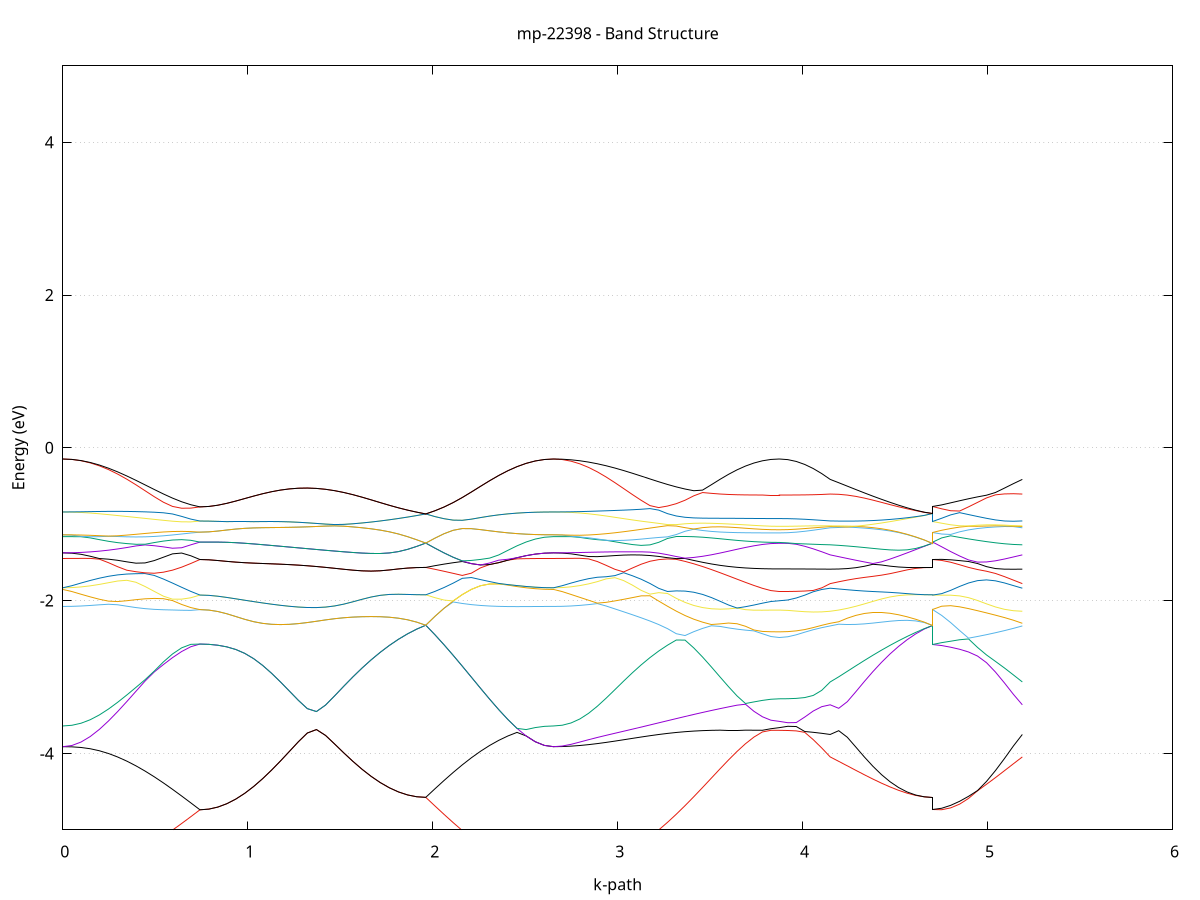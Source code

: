 set title 'mp-22398 - Band Structure'
set xlabel 'k-path'
set ylabel 'Energy (eV)'
set grid y
set yrange [-5:5]
set terminal png size 800,600
set output 'mp-22398_bands_gnuplot.png'
plot '-' using 1:2 with lines notitle, '-' using 1:2 with lines notitle, '-' using 1:2 with lines notitle, '-' using 1:2 with lines notitle, '-' using 1:2 with lines notitle, '-' using 1:2 with lines notitle, '-' using 1:2 with lines notitle, '-' using 1:2 with lines notitle, '-' using 1:2 with lines notitle, '-' using 1:2 with lines notitle, '-' using 1:2 with lines notitle, '-' using 1:2 with lines notitle, '-' using 1:2 with lines notitle, '-' using 1:2 with lines notitle, '-' using 1:2 with lines notitle, '-' using 1:2 with lines notitle, '-' using 1:2 with lines notitle, '-' using 1:2 with lines notitle, '-' using 1:2 with lines notitle, '-' using 1:2 with lines notitle, '-' using 1:2 with lines notitle, '-' using 1:2 with lines notitle, '-' using 1:2 with lines notitle, '-' using 1:2 with lines notitle, '-' using 1:2 with lines notitle, '-' using 1:2 with lines notitle, '-' using 1:2 with lines notitle, '-' using 1:2 with lines notitle, '-' using 1:2 with lines notitle, '-' using 1:2 with lines notitle, '-' using 1:2 with lines notitle, '-' using 1:2 with lines notitle, '-' using 1:2 with lines notitle, '-' using 1:2 with lines notitle, '-' using 1:2 with lines notitle, '-' using 1:2 with lines notitle, '-' using 1:2 with lines notitle, '-' using 1:2 with lines notitle, '-' using 1:2 with lines notitle, '-' using 1:2 with lines notitle, '-' using 1:2 with lines notitle, '-' using 1:2 with lines notitle, '-' using 1:2 with lines notitle, '-' using 1:2 with lines notitle, '-' using 1:2 with lines notitle, '-' using 1:2 with lines notitle, '-' using 1:2 with lines notitle, '-' using 1:2 with lines notitle, '-' using 1:2 with lines notitle, '-' using 1:2 with lines notitle, '-' using 1:2 with lines notitle, '-' using 1:2 with lines notitle, '-' using 1:2 with lines notitle, '-' using 1:2 with lines notitle, '-' using 1:2 with lines notitle, '-' using 1:2 with lines notitle, '-' using 1:2 with lines notitle, '-' using 1:2 with lines notitle, '-' using 1:2 with lines notitle, '-' using 1:2 with lines notitle, '-' using 1:2 with lines notitle, '-' using 1:2 with lines notitle, '-' using 1:2 with lines notitle, '-' using 1:2 with lines notitle, '-' using 1:2 with lines notitle, '-' using 1:2 with lines notitle, '-' using 1:2 with lines notitle, '-' using 1:2 with lines notitle, '-' using 1:2 with lines notitle, '-' using 1:2 with lines notitle, '-' using 1:2 with lines notitle, '-' using 1:2 with lines notitle
0.000000 -56.979081
0.049438 -56.979081
0.098875 -56.979081
0.148313 -56.979081
0.197750 -56.978981
0.247188 -56.978981
0.296626 -56.978881
0.346063 -56.978781
0.395501 -56.978681
0.444938 -56.978581
0.494376 -56.978481
0.543813 -56.978381
0.593251 -56.978281
0.642689 -56.978081
0.692126 -56.977981
0.741564 -56.977881
0.741564 -56.977881
0.789950 -56.977981
0.838337 -56.978081
0.886723 -56.978181
0.935110 -56.978281
0.983497 -56.978381
1.031883 -56.978381
1.080270 -56.978481
1.128656 -56.978581
1.177043 -56.978581
1.225429 -56.978681
1.273816 -56.978681
1.322202 -56.978681
1.322202 -56.978681
1.371458 -56.978681
1.420713 -56.978681
1.469968 -56.978681
1.519223 -56.978581
1.568478 -56.978581
1.617733 -56.978481
1.666989 -56.978381
1.716244 -56.978381
1.765499 -56.978281
1.814754 -56.978181
1.864009 -56.978081
1.913264 -56.977981
1.962520 -56.977881
1.962520 -56.977881
2.011855 -56.977981
2.061190 -56.978181
2.110525 -56.978281
2.159859 -56.978381
2.209194 -56.978481
2.258529 -56.978681
2.307864 -56.978781
2.357199 -56.978881
2.406534 -56.978881
2.455869 -56.978981
2.505204 -56.979081
2.554539 -56.979081
2.603874 -56.979081
2.653209 -56.979081
2.653209 -56.979081
2.700620 -56.979081
2.748030 -56.979081
2.795440 -56.979081
2.842851 -56.979081
2.890261 -56.979081
2.937672 -56.978981
2.985082 -56.978981
3.032492 -56.978981
3.079903 -56.978881
3.127313 -56.978881
3.174723 -56.978881
3.222134 -56.978781
3.269544 -56.978781
3.316955 -56.978681
3.364365 -56.978681
3.411775 -56.978681
3.459186 -56.978581
3.506596 -56.978681
3.554006 -56.978781
3.554006 -56.978781
3.599743 -56.978881
3.645480 -56.978981
3.691217 -56.979081
3.736954 -56.979181
3.782691 -56.979181
3.828428 -56.979181
3.874165 -56.979181
3.874165 -56.979181
3.919998 -56.979181
3.965830 -56.979181
4.011663 -56.979081
4.057495 -56.979081
4.103328 -56.978981
4.149160 -56.978881
4.149160 -56.978881
4.195371 -56.978781
4.241582 -56.978781
4.287793 -56.978681
4.334004 -56.978581
4.380215 -56.978481
4.426426 -56.978381
4.472637 -56.978281
4.518848 -56.978281
4.565059 -56.978181
4.611269 -56.978081
4.657480 -56.977981
4.703691 -56.977881
4.703691 -56.977881
4.752131 -56.977981
4.800571 -56.978081
4.849010 -56.978181
4.897450 -56.978281
4.945889 -56.978381
4.994329 -56.978481
5.042769 -56.978581
5.091208 -56.978681
5.139648 -56.978781
5.188088 -56.978881
e
0.000000 -56.979081
0.049438 -56.979081
0.098875 -56.979081
0.148313 -56.979081
0.197750 -56.978981
0.247188 -56.978981
0.296626 -56.978881
0.346063 -56.978781
0.395501 -56.978681
0.444938 -56.978581
0.494376 -56.978481
0.543813 -56.978381
0.593251 -56.978181
0.642689 -56.978081
0.692126 -56.977981
0.741564 -56.977881
0.741564 -56.977881
0.789950 -56.977981
0.838337 -56.978081
0.886723 -56.978181
0.935110 -56.978281
0.983497 -56.978381
1.031883 -56.978381
1.080270 -56.978481
1.128656 -56.978581
1.177043 -56.978581
1.225429 -56.978681
1.273816 -56.978681
1.322202 -56.978681
1.322202 -56.978681
1.371458 -56.978681
1.420713 -56.978681
1.469968 -56.978681
1.519223 -56.978581
1.568478 -56.978581
1.617733 -56.978481
1.666989 -56.978381
1.716244 -56.978381
1.765499 -56.978281
1.814754 -56.978181
1.864009 -56.978081
1.913264 -56.977981
1.962520 -56.977881
1.962520 -56.977881
2.011855 -56.977981
2.061190 -56.978181
2.110525 -56.978281
2.159859 -56.978381
2.209194 -56.978481
2.258529 -56.978681
2.307864 -56.978781
2.357199 -56.978881
2.406534 -56.978881
2.455869 -56.978981
2.505204 -56.979081
2.554539 -56.979081
2.603874 -56.979081
2.653209 -56.979081
2.653209 -56.979081
2.700620 -56.979081
2.748030 -56.979081
2.795440 -56.978981
2.842851 -56.978981
2.890261 -56.978881
2.937672 -56.978781
2.985082 -56.978681
3.032492 -56.978481
3.079903 -56.978381
3.127313 -56.978281
3.174723 -56.978081
3.222134 -56.977981
3.269544 -56.977881
3.316955 -56.978081
3.364365 -56.978281
3.411775 -56.978381
3.459186 -56.978581
3.506596 -56.978581
3.554006 -56.978581
3.554006 -56.978581
3.599743 -56.978481
3.645480 -56.978481
3.691217 -56.978481
3.736954 -56.978481
3.782691 -56.978481
3.828428 -56.978481
3.874165 -56.978481
3.874165 -56.978481
3.919998 -56.978481
3.965830 -56.978481
4.011663 -56.978481
4.057495 -56.978481
4.103328 -56.978481
4.149160 -56.978481
4.149160 -56.978481
4.195371 -56.978581
4.241582 -56.978581
4.287793 -56.978481
4.334004 -56.978481
4.380215 -56.978481
4.426426 -56.978381
4.472637 -56.978281
4.518848 -56.978181
4.565059 -56.978181
4.611269 -56.978081
4.657480 -56.977981
4.703691 -56.977881
4.703691 -56.977881
4.752131 -56.977981
4.800571 -56.978081
4.849010 -56.978181
4.897450 -56.978281
4.945889 -56.978281
4.994329 -56.978381
5.042769 -56.978481
5.091208 -56.978481
5.139648 -56.978481
5.188088 -56.978481
e
0.000000 -56.976581
0.049438 -56.976581
0.098875 -56.976581
0.148313 -56.976681
0.197750 -56.976681
0.247188 -56.976781
0.296626 -56.976781
0.346063 -56.976881
0.395501 -56.976981
0.444938 -56.977081
0.494376 -56.977181
0.543813 -56.977381
0.593251 -56.977481
0.642689 -56.977581
0.692126 -56.977681
0.741564 -56.977881
0.741564 -56.977881
0.789950 -56.977781
0.838337 -56.977681
0.886723 -56.977581
0.935110 -56.977481
0.983497 -56.977381
1.031883 -56.977281
1.080270 -56.977281
1.128656 -56.977181
1.177043 -56.977181
1.225429 -56.977081
1.273816 -56.977081
1.322202 -56.977081
1.322202 -56.977081
1.371458 -56.977081
1.420713 -56.977081
1.469968 -56.977081
1.519223 -56.977081
1.568478 -56.977181
1.617733 -56.977181
1.666989 -56.977281
1.716244 -56.977381
1.765499 -56.977481
1.814754 -56.977581
1.864009 -56.977681
1.913264 -56.977781
1.962520 -56.977881
1.962520 -56.977881
2.011855 -56.977681
2.061190 -56.977581
2.110525 -56.977381
2.159859 -56.977281
2.209194 -56.977181
2.258529 -56.977081
2.307864 -56.976981
2.357199 -56.976881
2.406534 -56.976781
2.455869 -56.976681
2.505204 -56.976681
2.554539 -56.976581
2.603874 -56.976581
2.653209 -56.976581
2.653209 -56.976581
2.700620 -56.976581
2.748030 -56.976581
2.795440 -56.976681
2.842851 -56.976781
2.890261 -56.976781
2.937672 -56.976881
2.985082 -56.977081
3.032492 -56.977181
3.079903 -56.977281
3.127313 -56.977481
3.174723 -56.977581
3.222134 -56.977781
3.269544 -56.977781
3.316955 -56.977581
3.364365 -56.977481
3.411775 -56.977281
3.459186 -56.977181
3.506596 -56.977181
3.554006 -56.977281
3.554006 -56.977281
3.599743 -56.977281
3.645480 -56.977281
3.691217 -56.977381
3.736954 -56.977381
3.782691 -56.977381
3.828428 -56.977381
3.874165 -56.977381
3.874165 -56.977381
3.919998 -56.977381
3.965830 -56.977381
4.011663 -56.977381
4.057495 -56.977381
4.103328 -56.977281
4.149160 -56.977281
4.149160 -56.977281
4.195371 -56.977281
4.241582 -56.977281
4.287793 -56.977281
4.334004 -56.977281
4.380215 -56.977281
4.426426 -56.977381
4.472637 -56.977381
4.518848 -56.977481
4.565059 -56.977581
4.611269 -56.977681
4.657480 -56.977781
4.703691 -56.977881
4.703691 -56.977881
4.752131 -56.977781
4.800571 -56.977681
4.849010 -56.977581
4.897450 -56.977481
4.945889 -56.977381
4.994329 -56.977381
5.042769 -56.977281
5.091208 -56.977281
5.139648 -56.977281
5.188088 -56.977281
e
0.000000 -56.976581
0.049438 -56.976581
0.098875 -56.976581
0.148313 -56.976681
0.197750 -56.976681
0.247188 -56.976781
0.296626 -56.976781
0.346063 -56.976881
0.395501 -56.976981
0.444938 -56.977081
0.494376 -56.977181
0.543813 -56.977381
0.593251 -56.977481
0.642689 -56.977581
0.692126 -56.977681
0.741564 -56.977881
0.741564 -56.977881
0.789950 -56.977781
0.838337 -56.977681
0.886723 -56.977581
0.935110 -56.977481
0.983497 -56.977381
1.031883 -56.977281
1.080270 -56.977281
1.128656 -56.977181
1.177043 -56.977181
1.225429 -56.977081
1.273816 -56.977081
1.322202 -56.977081
1.322202 -56.977081
1.371458 -56.977081
1.420713 -56.977081
1.469968 -56.977081
1.519223 -56.977081
1.568478 -56.977181
1.617733 -56.977181
1.666989 -56.977281
1.716244 -56.977381
1.765499 -56.977481
1.814754 -56.977581
1.864009 -56.977681
1.913264 -56.977781
1.962520 -56.977881
1.962520 -56.977881
2.011855 -56.977681
2.061190 -56.977581
2.110525 -56.977381
2.159859 -56.977281
2.209194 -56.977181
2.258529 -56.977081
2.307864 -56.976981
2.357199 -56.976881
2.406534 -56.976781
2.455869 -56.976681
2.505204 -56.976681
2.554539 -56.976581
2.603874 -56.976581
2.653209 -56.976581
2.653209 -56.976581
2.700620 -56.976581
2.748030 -56.976581
2.795440 -56.976581
2.842851 -56.976581
2.890261 -56.976681
2.937672 -56.976681
2.985082 -56.976681
3.032492 -56.976781
3.079903 -56.976781
3.127313 -56.976781
3.174723 -56.976881
3.222134 -56.976881
3.269544 -56.976981
3.316955 -56.977081
3.364365 -56.977081
3.411775 -56.977181
3.459186 -56.977181
3.506596 -56.976981
3.554006 -56.976881
3.554006 -56.976881
3.599743 -56.976781
3.645480 -56.976681
3.691217 -56.976581
3.736954 -56.976581
3.782691 -56.976481
3.828428 -56.976481
3.874165 -56.976481
3.874165 -56.976481
3.919998 -56.976481
3.965830 -56.976481
4.011663 -56.976581
4.057495 -56.976681
4.103328 -56.976681
4.149160 -56.976781
4.149160 -56.976781
4.195371 -56.976881
4.241582 -56.976981
4.287793 -56.977081
4.334004 -56.977081
4.380215 -56.977181
4.426426 -56.977281
4.472637 -56.977381
4.518848 -56.977481
4.565059 -56.977581
4.611269 -56.977681
4.657480 -56.977781
4.703691 -56.977881
4.703691 -56.977881
4.752131 -56.977681
4.800571 -56.977581
4.849010 -56.977481
4.897450 -56.977381
4.945889 -56.977281
4.994329 -56.977181
5.042769 -56.977081
5.091208 -56.976981
5.139648 -56.976881
5.188088 -56.976781
e
0.000000 -56.953981
0.049438 -56.953881
0.098875 -56.953881
0.148313 -56.953881
0.197750 -56.953781
0.247188 -56.953681
0.296626 -56.953681
0.346063 -56.953581
0.395501 -56.953481
0.444938 -56.953281
0.494376 -56.953181
0.543813 -56.953081
0.593251 -56.952881
0.642689 -56.952781
0.692126 -56.952581
0.741564 -56.952481
0.741564 -56.952481
0.789950 -56.952481
0.838337 -56.952481
0.886723 -56.952481
0.935110 -56.952481
0.983497 -56.952481
1.031883 -56.952481
1.080270 -56.952381
1.128656 -56.952381
1.177043 -56.952381
1.225429 -56.952381
1.273816 -56.952381
1.322202 -56.952381
1.322202 -56.952381
1.371458 -56.952381
1.420713 -56.952381
1.469968 -56.952381
1.519223 -56.952381
1.568478 -56.952381
1.617733 -56.952481
1.666989 -56.952481
1.716244 -56.952481
1.765499 -56.952481
1.814754 -56.952481
1.864009 -56.952481
1.913264 -56.952481
1.962520 -56.952481
1.962520 -56.952481
2.011855 -56.952681
2.061190 -56.952781
2.110525 -56.952981
2.159859 -56.953081
2.209194 -56.953281
2.258529 -56.953381
2.307864 -56.953481
2.357199 -56.953581
2.406534 -56.953681
2.455869 -56.953781
2.505204 -56.953881
2.554539 -56.953881
2.603874 -56.953881
2.653209 -56.953981
2.653209 -56.953981
2.700620 -56.953881
2.748030 -56.953881
2.795440 -56.953881
2.842851 -56.953781
2.890261 -56.953781
2.937672 -56.953681
2.985082 -56.953581
3.032492 -56.953481
3.079903 -56.953381
3.127313 -56.953281
3.174723 -56.953181
3.222134 -56.953081
3.269544 -56.952881
3.316955 -56.952781
3.364365 -56.952681
3.411775 -56.952581
3.459186 -56.952481
3.506596 -56.952481
3.554006 -56.952581
3.554006 -56.952581
3.599743 -56.952681
3.645480 -56.952681
3.691217 -56.952781
3.736954 -56.952781
3.782691 -56.952881
3.828428 -56.952881
3.874165 -56.952881
3.874165 -56.952881
3.919998 -56.952881
3.965830 -56.952881
4.011663 -56.952781
4.057495 -56.952781
4.103328 -56.952681
4.149160 -56.952681
4.149160 -56.952681
4.195371 -56.952581
4.241582 -56.952581
4.287793 -56.952481
4.334004 -56.952481
4.380215 -56.952481
4.426426 -56.952481
4.472637 -56.952481
4.518848 -56.952481
4.565059 -56.952481
4.611269 -56.952481
4.657480 -56.952481
4.703691 -56.952481
4.703691 -56.952481
4.752131 -56.952481
4.800571 -56.952481
4.849010 -56.952481
4.897450 -56.952481
4.945889 -56.952481
4.994329 -56.952481
5.042769 -56.952581
5.091208 -56.952581
5.139648 -56.952581
5.188088 -56.952681
e
0.000000 -56.950981
0.049438 -56.950981
0.098875 -56.950981
0.148313 -56.951081
0.197750 -56.951081
0.247188 -56.951181
0.296626 -56.951281
0.346063 -56.951381
0.395501 -56.951481
0.444938 -56.951581
0.494376 -56.951781
0.543813 -56.951881
0.593251 -56.951981
0.642689 -56.952181
0.692126 -56.952281
0.741564 -56.952481
0.741564 -56.952481
0.789950 -56.952481
0.838337 -56.952481
0.886723 -56.952481
0.935110 -56.952481
0.983497 -56.952481
1.031883 -56.952481
1.080270 -56.952381
1.128656 -56.952381
1.177043 -56.952381
1.225429 -56.952381
1.273816 -56.952381
1.322202 -56.952381
1.322202 -56.952381
1.371458 -56.952381
1.420713 -56.952381
1.469968 -56.952381
1.519223 -56.952381
1.568478 -56.952381
1.617733 -56.952481
1.666989 -56.952481
1.716244 -56.952481
1.765499 -56.952481
1.814754 -56.952481
1.864009 -56.952481
1.913264 -56.952481
1.962520 -56.952481
1.962520 -56.952481
2.011855 -56.952281
2.061190 -56.952181
2.110525 -56.951981
2.159859 -56.951781
2.209194 -56.951681
2.258529 -56.951581
2.307864 -56.951481
2.357199 -56.951281
2.406534 -56.951281
2.455869 -56.951181
2.505204 -56.951081
2.554539 -56.950981
2.603874 -56.950981
2.653209 -56.950981
2.653209 -56.950981
2.700620 -56.950981
2.748030 -56.950981
2.795440 -56.951081
2.842851 -56.951081
2.890261 -56.951181
2.937672 -56.951281
2.985082 -56.951281
3.032492 -56.951381
3.079903 -56.951481
3.127313 -56.951581
3.174723 -56.951781
3.222134 -56.951881
3.269544 -56.951981
3.316955 -56.952081
3.364365 -56.952181
3.411775 -56.952281
3.459186 -56.952381
3.506596 -56.952281
3.554006 -56.952181
3.554006 -56.952181
3.599743 -56.952181
3.645480 -56.952081
3.691217 -56.951981
3.736954 -56.951981
3.782691 -56.951881
3.828428 -56.951881
3.874165 -56.951881
3.874165 -56.951881
3.919998 -56.951881
3.965830 -56.951881
4.011663 -56.951981
4.057495 -56.951981
4.103328 -56.952081
4.149160 -56.952181
4.149160 -56.952181
4.195371 -56.952281
4.241582 -56.952281
4.287793 -56.952281
4.334004 -56.952381
4.380215 -56.952381
4.426426 -56.952381
4.472637 -56.952481
4.518848 -56.952481
4.565059 -56.952481
4.611269 -56.952481
4.657480 -56.952481
4.703691 -56.952481
4.703691 -56.952481
4.752131 -56.952481
4.800571 -56.952481
4.849010 -56.952481
4.897450 -56.952381
4.945889 -56.952381
4.994329 -56.952381
5.042769 -56.952281
5.091208 -56.952281
5.139648 -56.952281
5.188088 -56.952181
e
0.000000 -21.447081
0.049438 -21.445181
0.098875 -21.439181
0.148313 -21.429381
0.197750 -21.415681
0.247188 -21.398481
0.296626 -21.377681
0.346063 -21.353681
0.395501 -21.326681
0.444938 -21.296881
0.494376 -21.264581
0.543813 -21.230181
0.593251 -21.194081
0.642689 -21.156681
0.692126 -21.118381
0.741564 -21.079581
0.741564 -21.079581
0.789950 -21.079281
0.838337 -21.078681
0.886723 -21.077781
0.935110 -21.076481
0.983497 -21.075081
1.031883 -21.073481
1.080270 -21.072181
1.128656 -21.070881
1.177043 -21.070081
1.225429 -21.069781
1.273816 -21.069981
1.322202 -21.070981
1.322202 -21.070981
1.371458 -21.072581
1.420713 -21.074681
1.469968 -21.077381
1.519223 -21.080481
1.568478 -21.083881
1.617733 -21.087381
1.666989 -21.090781
1.716244 -21.093881
1.765499 -21.096581
1.814754 -21.098881
1.864009 -21.100581
1.913264 -21.101681
1.962520 -21.102081
1.962520 -21.102081
2.011855 -21.141981
2.061190 -21.180981
2.110525 -21.218881
2.159859 -21.254881
2.209194 -21.288781
2.258529 -21.320081
2.307864 -21.348681
2.357199 -21.374081
2.406534 -21.395981
2.455869 -21.414181
2.505204 -21.428281
2.554539 -21.438781
2.603874 -21.444981
2.653209 -21.447081
2.653209 -21.447081
2.700620 -21.445281
2.748030 -21.439881
2.795440 -21.430881
2.842851 -21.418381
2.890261 -21.402981
2.937672 -21.384281
2.985082 -21.362781
3.032492 -21.338881
3.079903 -21.312681
3.127313 -21.284781
3.174723 -21.255481
3.222134 -21.225181
3.269544 -21.194381
3.316955 -21.163781
3.364365 -21.133581
3.411775 -21.104481
3.459186 -21.076681
3.506596 -21.089181
3.554006 -21.111681
3.554006 -21.111681
3.599743 -21.130981
3.645480 -21.147781
3.691217 -21.161781
3.736954 -21.172781
3.782691 -21.180781
3.828428 -21.185581
3.874165 -21.187281
3.874165 -21.187281
3.919998 -21.185481
3.965830 -21.180281
4.011663 -21.171781
4.057495 -21.160081
4.103328 -21.145281
4.149160 -21.127781
4.149160 -21.127781
4.195371 -21.118081
4.241582 -21.110581
4.287793 -21.105181
4.334004 -21.101581
4.380215 -21.099581
4.426426 -21.098681
4.472637 -21.098681
4.518848 -21.099281
4.565059 -21.100081
4.611269 -21.100981
4.657480 -21.101781
4.703691 -21.102081
4.703691 -21.079581
4.752131 -21.080781
4.800571 -21.081981
4.849010 -21.083581
4.897450 -21.085881
4.945889 -21.089081
4.994329 -21.093381
5.042769 -21.099381
5.091208 -21.106981
5.139648 -21.116381
5.188088 -21.127781
e
0.000000 -20.827681
0.049438 -20.827681
0.098875 -20.827281
0.148313 -20.826681
0.197750 -20.826081
0.247188 -20.825781
0.296626 -20.826581
0.346063 -20.830781
0.395501 -20.843281
0.444938 -20.865981
0.494376 -20.895681
0.543813 -20.929081
0.593251 -20.964881
0.642689 -21.002281
0.692126 -21.040681
0.741564 -21.079581
0.741564 -21.079581
0.789950 -21.079281
0.838337 -21.078681
0.886723 -21.077781
0.935110 -21.076481
0.983497 -21.075081
1.031883 -21.073481
1.080270 -21.072081
1.128656 -21.070881
1.177043 -21.070081
1.225429 -21.069781
1.273816 -21.069981
1.322202 -21.070981
1.322202 -21.070981
1.371458 -21.072581
1.420713 -21.074681
1.469968 -21.077381
1.519223 -21.080481
1.568478 -21.083881
1.617733 -21.087381
1.666989 -21.090781
1.716244 -21.093881
1.765499 -21.096581
1.814754 -21.098881
1.864009 -21.100581
1.913264 -21.101681
1.962520 -21.102081
1.962520 -21.102081
2.011855 -21.061681
2.061190 -21.021681
2.110525 -20.982381
2.159859 -20.944081
2.209194 -20.907481
2.258529 -20.873081
2.307864 -20.841681
2.357199 -20.813281
2.406534 -20.817681
2.455869 -20.821281
2.505204 -20.823981
2.554539 -20.826081
2.603874 -20.827381
2.653209 -20.827681
2.653209 -20.827681
2.700620 -20.827681
2.748030 -20.827481
2.795440 -20.826981
2.842851 -20.826381
2.890261 -20.825681
2.937672 -20.824881
2.985082 -20.823881
3.032492 -20.824881
3.079903 -20.840681
3.127313 -20.864981
3.174723 -20.892681
3.222134 -20.921881
3.269544 -20.951481
3.316955 -20.981081
3.364365 -21.010081
3.411775 -21.037981
3.459186 -21.064381
3.506596 -21.050981
3.554006 -21.027681
3.554006 -21.027681
3.599743 -21.007981
3.645480 -20.990881
3.691217 -20.976981
3.736954 -20.966081
3.782691 -20.958281
3.828428 -20.953581
3.874165 -20.952181
3.874165 -20.952181
3.919998 -20.954081
3.965830 -20.960281
4.011663 -20.970581
4.057495 -20.984481
4.103328 -21.001981
4.149160 -21.022681
4.149160 -21.022681
4.195371 -21.036481
4.241582 -21.049081
4.287793 -21.060181
4.334004 -21.069981
4.380215 -21.078281
4.426426 -21.085281
4.472637 -21.090881
4.518848 -21.095181
4.565059 -21.098381
4.611269 -21.100481
4.657480 -21.101581
4.703691 -21.102081
4.703691 -21.079581
4.752131 -21.078181
4.800571 -21.076281
4.849010 -21.073681
4.897450 -21.070281
4.945889 -21.065781
4.994329 -21.059881
5.042769 -21.052881
5.091208 -21.044381
5.139648 -21.034281
5.188088 -21.022681
e
0.000000 -20.827681
0.049438 -20.827481
0.098875 -20.826681
0.148313 -20.825381
0.197750 -20.823681
0.247188 -20.821481
0.296626 -20.818881
0.346063 -20.815781
0.395501 -20.812481
0.444938 -20.808881
0.494376 -20.805081
0.543813 -20.801081
0.593251 -20.797081
0.642689 -20.793481
0.692126 -20.790481
0.741564 -20.788581
0.741564 -20.788581
0.789950 -20.788681
0.838337 -20.789281
0.886723 -20.790181
0.935110 -20.791381
0.983497 -20.792581
1.031883 -20.793781
1.080270 -20.794981
1.128656 -20.795781
1.177043 -20.796181
1.225429 -20.796081
1.273816 -20.795381
1.322202 -20.794081
1.322202 -20.794081
1.371458 -20.792081
1.420713 -20.789581
1.469968 -20.786481
1.519223 -20.783181
1.568478 -20.779481
1.617733 -20.775881
1.666989 -20.772281
1.716244 -20.769081
1.765499 -20.766181
1.814754 -20.763881
1.864009 -20.762181
1.913264 -20.761081
1.962520 -20.760381
1.962520 -20.760381
2.011855 -20.768181
2.061190 -20.775781
2.110525 -20.782981
2.159859 -20.789981
2.209194 -20.796681
2.258529 -20.802681
2.307864 -20.808381
2.357199 -20.813281
2.406534 -20.817681
2.455869 -20.821281
2.505204 -20.823981
2.554539 -20.826081
2.603874 -20.827381
2.653209 -20.827681
2.653209 -20.827681
2.700620 -20.827481
2.748030 -20.826781
2.795440 -20.825781
2.842851 -20.824281
2.890261 -20.822581
2.937672 -20.821081
2.985082 -20.820681
3.032492 -20.822581
3.079903 -20.821281
3.127313 -20.819781
3.174723 -20.818081
3.222134 -20.816181
3.269544 -20.814281
3.316955 -20.812181
3.364365 -20.809981
3.411775 -20.807681
3.459186 -20.805581
3.506596 -20.803481
3.554006 -20.801781
3.554006 -20.801781
3.599743 -20.800481
3.645480 -20.799581
3.691217 -20.799281
3.736954 -20.799581
3.782691 -20.800481
3.828428 -20.801081
3.874165 -20.801381
3.874165 -20.801381
3.919998 -20.800981
3.965830 -20.799881
4.011663 -20.798281
4.057495 -20.796081
4.103328 -20.793881
4.149160 -20.791781
4.149160 -20.791781
4.195371 -20.788481
4.241582 -20.785081
4.287793 -20.781681
4.334004 -20.778381
4.380215 -20.775081
4.426426 -20.771881
4.472637 -20.768881
4.518848 -20.766281
4.565059 -20.764081
4.611269 -20.762281
4.657480 -20.761181
4.703691 -20.760381
4.703691 -20.788581
4.752131 -20.790881
4.800571 -20.792781
4.849010 -20.794281
4.897450 -20.795181
4.945889 -20.795581
4.994329 -20.795481
5.042769 -20.794781
5.091208 -20.793881
5.139648 -20.792681
5.188088 -20.791781
e
0.000000 -20.728881
0.049438 -20.729381
0.098875 -20.730681
0.148313 -20.732881
0.197750 -20.737081
0.247188 -20.746681
0.296626 -20.762281
0.346063 -20.779281
0.395501 -20.791481
0.444938 -20.795881
0.494376 -20.795881
0.543813 -20.793781
0.593251 -20.791281
0.642689 -20.789181
0.692126 -20.787981
0.741564 -20.788581
0.741564 -20.788581
0.789950 -20.788681
0.838337 -20.789281
0.886723 -20.790181
0.935110 -20.791381
0.983497 -20.792581
1.031883 -20.793781
1.080270 -20.794881
1.128656 -20.795781
1.177043 -20.796181
1.225429 -20.796081
1.273816 -20.795381
1.322202 -20.793981
1.322202 -20.793981
1.371458 -20.792081
1.420713 -20.789581
1.469968 -20.786481
1.519223 -20.783181
1.568478 -20.779481
1.617733 -20.775881
1.666989 -20.772281
1.716244 -20.769081
1.765499 -20.766181
1.814754 -20.763881
1.864009 -20.762181
1.913264 -20.761081
1.962520 -20.760381
1.962520 -20.760381
2.011855 -20.768181
2.061190 -20.775781
2.110525 -20.782981
2.159859 -20.789981
2.209194 -20.796681
2.258529 -20.802681
2.307864 -20.808381
2.357199 -20.813281
2.406534 -20.788581
2.455869 -20.767481
2.505204 -20.750781
2.554539 -20.738781
2.603874 -20.731381
2.653209 -20.728881
2.653209 -20.728881
2.700620 -20.729081
2.748030 -20.729581
2.795440 -20.730181
2.842851 -20.730881
2.890261 -20.734781
2.937672 -20.753181
2.985082 -20.772881
3.032492 -20.789781
3.079903 -20.797081
3.127313 -20.797081
3.174723 -20.794381
3.222134 -20.790881
3.269544 -20.786981
3.316955 -20.782881
3.364365 -20.778681
3.411775 -20.774681
3.459186 -20.778181
3.506596 -20.783281
3.554006 -20.787881
3.554006 -20.787881
3.599743 -20.791781
3.645480 -20.794881
3.691217 -20.797281
3.736954 -20.798781
3.782691 -20.799081
3.828428 -20.799381
3.874165 -20.799481
3.874165 -20.799481
3.919998 -20.799181
3.965830 -20.798481
4.011663 -20.797381
4.057495 -20.795781
4.103328 -20.793281
4.149160 -20.790081
4.149160 -20.790081
4.195371 -20.787481
4.241582 -20.784481
4.287793 -20.781081
4.334004 -20.777581
4.380215 -20.773981
4.426426 -20.770481
4.472637 -20.767381
4.518848 -20.764681
4.565059 -20.762681
4.611269 -20.761381
4.657480 -20.760781
4.703691 -20.760381
4.703691 -20.788581
4.752131 -20.785881
4.800571 -20.783081
4.849010 -20.780581
4.897450 -20.778981
4.945889 -20.778981
4.994329 -20.780881
5.042769 -20.783481
5.091208 -20.785981
5.139648 -20.788281
5.188088 -20.790081
e
0.000000 -20.689181
0.049438 -20.691181
0.098875 -20.696681
0.148313 -20.705581
0.197750 -20.716281
0.247188 -20.725581
0.296626 -20.731381
0.346063 -20.735681
0.395501 -20.739381
0.444938 -20.743081
0.494376 -20.746681
0.543813 -20.750081
0.593251 -20.752981
0.642689 -20.754981
0.692126 -20.755481
0.741564 -20.753881
0.741564 -20.753881
0.789950 -20.753881
0.838337 -20.753881
0.886723 -20.753981
0.935110 -20.754081
0.983497 -20.754081
1.031883 -20.754181
1.080270 -20.754381
1.128656 -20.754681
1.177043 -20.754781
1.225429 -20.755181
1.273816 -20.755481
1.322202 -20.755981
1.322202 -20.755981
1.371458 -20.756481
1.420713 -20.756881
1.469968 -20.757381
1.519223 -20.757881
1.568478 -20.758281
1.617733 -20.758681
1.666989 -20.759081
1.716244 -20.759481
1.765499 -20.759781
1.814754 -20.759981
1.864009 -20.760281
1.913264 -20.760381
1.962520 -20.760381
1.962520 -20.760381
2.011855 -20.752781
2.061190 -20.744981
2.110525 -20.737381
2.159859 -20.730081
2.209194 -20.723081
2.258529 -20.716581
2.307864 -20.710481
2.357199 -20.705181
2.406534 -20.700481
2.455869 -20.696481
2.505204 -20.693181
2.554539 -20.690981
2.603874 -20.689681
2.653209 -20.689181
2.653209 -20.689181
2.700620 -20.691181
2.748030 -20.696881
2.795440 -20.706181
2.842851 -20.718881
2.890261 -20.732181
2.937672 -20.733681
2.985082 -20.735381
3.032492 -20.737581
3.079903 -20.740081
3.127313 -20.743081
3.174723 -20.746781
3.222134 -20.751081
3.269544 -20.756181
3.316955 -20.761681
3.364365 -20.767281
3.411775 -20.772981
3.459186 -20.770681
3.506596 -20.766981
3.554006 -20.763381
3.554006 -20.763381
3.599743 -20.760481
3.645480 -20.757681
3.691217 -20.755381
3.736954 -20.753681
3.782691 -20.752281
3.828428 -20.751581
3.874165 -20.751381
3.874165 -20.751381
3.919998 -20.751381
3.965830 -20.751581
4.011663 -20.751881
4.057495 -20.752481
4.103328 -20.752981
4.149160 -20.755181
4.149160 -20.755181
4.195371 -20.756081
4.241582 -20.756681
4.287793 -20.757481
4.334004 -20.758481
4.380215 -20.759281
4.426426 -20.759881
4.472637 -20.760481
4.518848 -20.760681
4.565059 -20.760881
4.611269 -20.760881
4.657480 -20.760581
4.703691 -20.760381
4.703691 -20.753881
4.752131 -20.756581
4.800571 -20.759481
4.849010 -20.762581
4.897450 -20.764781
4.945889 -20.765281
4.994329 -20.764081
5.042769 -20.762081
5.091208 -20.759781
5.139648 -20.757481
5.188088 -20.755181
e
0.000000 -20.689181
0.049438 -20.689681
0.098875 -20.691081
0.148313 -20.693281
0.197750 -20.696381
0.247188 -20.700181
0.296626 -20.704681
0.346063 -20.709881
0.395501 -20.715581
0.444938 -20.721581
0.494376 -20.727681
0.543813 -20.733781
0.593251 -20.739781
0.642689 -20.745381
0.692126 -20.750381
0.741564 -20.753881
0.741564 -20.753881
0.789950 -20.753881
0.838337 -20.753881
0.886723 -20.753981
0.935110 -20.754081
0.983497 -20.754081
1.031883 -20.754181
1.080270 -20.754381
1.128656 -20.754681
1.177043 -20.754781
1.225429 -20.755181
1.273816 -20.755481
1.322202 -20.755981
1.322202 -20.755981
1.371458 -20.756481
1.420713 -20.756881
1.469968 -20.757381
1.519223 -20.757881
1.568478 -20.758281
1.617733 -20.758681
1.666989 -20.759081
1.716244 -20.759481
1.765499 -20.759781
1.814754 -20.759981
1.864009 -20.760281
1.913264 -20.760381
1.962520 -20.760381
1.962520 -20.760381
2.011855 -20.752781
2.061190 -20.744981
2.110525 -20.737381
2.159859 -20.730081
2.209194 -20.723081
2.258529 -20.716581
2.307864 -20.710481
2.357199 -20.705181
2.406534 -20.700481
2.455869 -20.696481
2.505204 -20.693181
2.554539 -20.690981
2.603874 -20.689681
2.653209 -20.689181
2.653209 -20.689181
2.700620 -20.689681
2.748030 -20.690881
2.795440 -20.692781
2.842851 -20.695581
2.890261 -20.699081
2.937672 -20.703181
2.985082 -20.707681
3.032492 -20.712781
3.079903 -20.717781
3.127313 -20.722881
3.174723 -20.727881
3.222134 -20.732281
3.269544 -20.736281
3.316955 -20.739681
3.364365 -20.742481
3.411775 -20.744981
3.459186 -20.746881
3.506596 -20.748381
3.554006 -20.749381
3.554006 -20.749381
3.599743 -20.749581
3.645480 -20.749281
3.691217 -20.748481
3.736954 -20.747581
3.782691 -20.746681
3.828428 -20.746081
3.874165 -20.745881
3.874165 -20.745881
3.919998 -20.746081
3.965830 -20.746881
4.011663 -20.748381
4.057495 -20.750281
4.103328 -20.752581
4.149160 -20.753581
4.149160 -20.753581
4.195371 -20.755081
4.241582 -20.756281
4.287793 -20.757081
4.334004 -20.757581
4.380215 -20.757981
4.426426 -20.758381
4.472637 -20.758681
4.518848 -20.759081
4.565059 -20.759481
4.611269 -20.759881
4.657480 -20.760281
4.703691 -20.760381
4.703691 -20.753881
4.752131 -20.751581
4.800571 -20.749781
4.849010 -20.748681
4.897450 -20.748181
4.945889 -20.748281
4.994329 -20.748781
5.042769 -20.749881
5.091208 -20.751181
5.139648 -20.752581
5.188088 -20.753581
e
0.000000 -8.111781
0.049438 -8.107981
0.098875 -8.096881
0.148313 -8.078381
0.197750 -8.052681
0.247188 -8.019781
0.296626 -7.979981
0.346063 -7.933481
0.395501 -7.880481
0.444938 -7.821181
0.494376 -7.755981
0.543813 -7.685181
0.593251 -7.608981
0.642689 -7.527881
0.692126 -7.442181
0.741564 -7.354881
0.741564 -7.354881
0.789950 -7.409081
0.838337 -7.475281
0.886723 -7.540981
0.935110 -7.604381
0.983497 -7.664181
1.031883 -7.719381
1.080270 -7.768681
1.128656 -7.811481
1.177043 -7.846881
1.225429 -7.874481
1.273816 -7.893781
1.322202 -7.904481
1.322202 -7.904481
1.371458 -7.906481
1.420713 -7.899381
1.469968 -7.883281
1.519223 -7.858481
1.568478 -7.825481
1.617733 -7.784781
1.666989 -7.736981
1.716244 -7.682981
1.765499 -7.623681
1.814754 -7.560281
1.864009 -7.493881
1.913264 -7.425881
1.962520 -7.357581
1.962520 -7.357581
2.011855 -7.455081
2.061190 -7.547381
2.110525 -7.633781
2.159859 -7.713981
2.209194 -7.787481
2.258529 -7.854181
2.307864 -7.913581
2.357199 -7.965581
2.406534 -8.009881
2.455869 -8.046381
2.505204 -8.074881
2.554539 -8.095281
2.603874 -8.107681
2.653209 -8.111781
2.653209 -8.111781
2.700620 -8.110081
2.748030 -8.105081
2.795440 -8.096981
2.842851 -8.086081
2.890261 -8.072781
2.937672 -8.057381
2.985082 -8.040481
3.032492 -8.022581
3.079903 -8.004181
3.127313 -7.985781
3.174723 -7.967681
3.222134 -7.950181
3.269544 -7.933781
3.316955 -7.918481
3.364365 -7.904381
3.411775 -7.891781
3.459186 -7.880581
3.506596 -7.870881
3.554006 -7.896981
3.554006 -7.896981
3.599743 -7.955781
3.645480 -8.005981
3.691217 -8.047481
3.736954 -8.079881
3.782691 -8.103081
3.828428 -8.117081
3.874165 -8.121781
3.874165 -8.121781
3.919998 -8.116681
3.965830 -8.101581
4.011663 -8.076481
4.057495 -8.041481
4.103328 -7.996681
4.149160 -7.942481
4.149160 -7.942481
4.195371 -7.909081
4.241582 -7.873081
4.287793 -7.842181
4.334004 -7.814581
4.380215 -7.777781
4.426426 -7.732281
4.472637 -7.679281
4.518848 -7.619981
4.565059 -7.556281
4.611269 -7.489881
4.657480 -7.422881
4.703691 -7.357581
4.703691 -7.354881
4.752131 -7.428181
4.800571 -7.499081
4.849010 -7.567181
4.897450 -7.632081
4.945889 -7.693181
4.994329 -7.750481
5.042769 -7.804581
5.091208 -7.854681
5.139648 -7.900681
5.188088 -7.942481
e
0.000000 -8.111781
0.049438 -8.107981
0.098875 -8.096881
0.148313 -8.078281
0.197750 -8.052281
0.247188 -8.019181
0.296626 -7.978881
0.346063 -7.931681
0.395501 -7.877581
0.444938 -7.816981
0.494376 -7.749981
0.543813 -7.676881
0.593251 -7.598081
0.642689 -7.513781
0.692126 -7.424681
0.741564 -7.354881
0.741564 -7.354881
0.789950 -7.409081
0.838337 -7.475281
0.886723 -7.540981
0.935110 -7.604381
0.983497 -7.664181
1.031883 -7.719281
1.080270 -7.768681
1.128656 -7.811481
1.177043 -7.846881
1.225429 -7.874481
1.273816 -7.893781
1.322202 -7.904481
1.322202 -7.904481
1.371458 -7.906481
1.420713 -7.899381
1.469968 -7.883281
1.519223 -7.858481
1.568478 -7.825481
1.617733 -7.784781
1.666989 -7.736981
1.716244 -7.682981
1.765499 -7.623681
1.814754 -7.560281
1.864009 -7.493881
1.913264 -7.425881
1.962520 -7.357581
1.962520 -7.357581
2.011855 -7.455081
2.061190 -7.547381
2.110525 -7.633781
2.159859 -7.713981
2.209194 -7.787481
2.258529 -7.854181
2.307864 -7.913581
2.357199 -7.965581
2.406534 -8.009881
2.455869 -8.046381
2.505204 -8.074881
2.554539 -8.095281
2.603874 -8.107581
2.653209 -8.111781
2.653209 -8.111781
2.700620 -8.106681
2.748030 -8.091381
2.795440 -8.066081
2.842851 -8.030781
2.890261 -7.985681
2.937672 -7.931081
2.985082 -7.867181
3.032492 -7.794381
3.079903 -7.712981
3.127313 -7.623581
3.174723 -7.526681
3.222134 -7.422981
3.269544 -7.357081
3.316955 -7.465281
3.364365 -7.566981
3.411775 -7.661481
3.459186 -7.748281
3.506596 -7.826781
3.554006 -7.862181
3.554006 -7.862181
3.599743 -7.855381
3.645480 -7.849681
3.691217 -7.845081
3.736954 -7.841581
3.782691 -7.839081
3.828428 -7.837681
3.874165 -7.837181
3.874165 -7.837181
3.919998 -7.837681
3.965830 -7.839381
4.011663 -7.842181
4.057495 -7.846181
4.103328 -7.851281
4.149160 -7.857681
4.149160 -7.857681
4.195371 -7.863381
4.241582 -7.857481
4.287793 -7.832681
4.334004 -7.791181
4.380215 -7.746281
4.426426 -7.698581
4.472637 -7.648181
4.518848 -7.594981
4.565059 -7.539181
4.611269 -7.480981
4.657480 -7.420281
4.703691 -7.357581
4.703691 -7.354881
4.752131 -7.400481
4.800571 -7.475781
4.849010 -7.550381
4.897450 -7.621481
4.945889 -7.686681
4.994329 -7.743681
5.042769 -7.790281
5.091208 -7.825381
5.139648 -7.848081
5.188088 -7.857681
e
0.000000 -6.939381
0.049438 -6.938081
0.098875 -6.934181
0.148313 -6.927681
0.197750 -6.918781
0.247188 -6.907781
0.296626 -6.894981
0.346063 -6.881181
0.395501 -6.868681
0.444938 -6.864881
0.494376 -6.895181
0.543813 -6.971681
0.593251 -7.065481
0.642689 -7.162381
0.692126 -7.258181
0.741564 -7.327481
0.741564 -7.327481
0.789950 -7.274981
0.838337 -7.214081
0.886723 -7.156881
0.935110 -7.104681
0.983497 -7.058281
1.031883 -7.017981
1.080270 -6.983881
1.128656 -6.955881
1.177043 -6.933681
1.225429 -6.916981
1.273816 -6.905081
1.322202 -6.897981
1.322202 -6.897981
1.371458 -6.895481
1.420713 -6.898381
1.469968 -6.907381
1.519223 -6.923081
1.568478 -6.945981
1.617733 -6.976181
1.666989 -7.013481
1.716244 -7.057681
1.765499 -7.108281
1.814754 -7.164481
1.864009 -7.225581
1.913264 -7.290381
1.962520 -7.357581
1.962520 -7.357581
2.011855 -7.255381
2.061190 -7.149581
2.110525 -7.041881
2.159859 -6.937381
2.209194 -6.859381
2.258529 -6.846481
2.307864 -6.860881
2.357199 -6.878981
2.406534 -6.896281
2.455869 -6.911281
2.505204 -6.923381
2.554539 -6.932181
2.603874 -6.937581
2.653209 -6.939381
2.653209 -6.939381
2.700620 -6.938581
2.748030 -6.936281
2.795440 -6.932481
2.842851 -6.927081
2.890261 -6.920181
2.937672 -6.911981
2.985082 -6.902381
3.032492 -6.891681
3.079903 -6.890281
3.127313 -7.004781
3.174723 -7.125181
3.222134 -7.243381
3.269544 -7.313381
3.316955 -7.198781
3.364365 -7.081081
3.411775 -6.995881
3.459186 -7.056581
3.506596 -7.114681
3.554006 -7.168481
3.554006 -7.168481
3.599743 -7.215281
3.645480 -7.256181
3.691217 -7.290581
3.736954 -7.317881
3.782691 -7.337681
3.828428 -7.349681
3.874165 -7.353681
3.874165 -7.353681
3.919998 -7.348781
3.965830 -7.334181
4.011663 -7.310081
4.057495 -7.276881
4.103328 -7.235081
4.149160 -7.185481
4.149160 -7.185481
4.195371 -7.155581
4.241582 -7.130881
4.287793 -7.112681
4.334004 -7.102081
4.380215 -7.100281
4.426426 -7.107981
4.472637 -7.125981
4.518848 -7.154381
4.565059 -7.192881
4.611269 -7.240581
4.657480 -7.296081
4.703691 -7.357581
4.703691 -7.327481
4.752131 -7.280581
4.800571 -7.213181
4.849010 -7.164581
4.897450 -7.131981
4.945889 -7.113781
4.994329 -7.108681
5.042769 -7.115281
5.091208 -7.131481
5.139648 -7.155481
5.188088 -7.185481
e
0.000000 -6.939381
0.049438 -6.937781
0.098875 -6.932781
0.148313 -6.924681
0.197750 -6.913481
0.247188 -6.899281
0.296626 -6.882581
0.346063 -6.863681
0.395501 -6.843581
0.444938 -6.825881
0.494376 -6.838981
0.543813 -6.925081
0.593251 -7.027781
0.642689 -7.130981
0.692126 -7.232081
0.741564 -7.327481
0.741564 -7.327481
0.789950 -7.274981
0.838337 -7.214081
0.886723 -7.156881
0.935110 -7.104681
0.983497 -7.058281
1.031883 -7.017981
1.080270 -6.983881
1.128656 -6.955881
1.177043 -6.933681
1.225429 -6.916981
1.273816 -6.905081
1.322202 -6.897981
1.322202 -6.897981
1.371458 -6.895481
1.420713 -6.898381
1.469968 -6.907381
1.519223 -6.923081
1.568478 -6.945981
1.617733 -6.976181
1.666989 -7.013481
1.716244 -7.057681
1.765499 -7.108281
1.814754 -7.164481
1.864009 -7.225581
1.913264 -7.290381
1.962520 -7.357581
1.962520 -7.357581
2.011855 -7.255381
2.061190 -7.149581
2.110525 -7.041881
2.159859 -6.937381
2.209194 -6.859381
2.258529 -6.846481
2.307864 -6.860881
2.357199 -6.878981
2.406534 -6.896281
2.455869 -6.911281
2.505204 -6.923381
2.554539 -6.932181
2.603874 -6.937581
2.653209 -6.939381
2.653209 -6.939381
2.700620 -6.937481
2.748030 -6.931981
2.795440 -6.922981
2.842851 -6.911281
2.890261 -6.897381
2.937672 -6.882181
2.985082 -6.866181
3.032492 -6.851881
3.079903 -6.880081
3.127313 -6.868181
3.174723 -6.856981
3.222134 -6.849481
3.269544 -6.853681
3.316955 -6.883481
3.364365 -6.935781
3.411775 -6.963881
3.459186 -6.862381
3.506596 -6.835881
3.554006 -6.856781
3.554006 -6.856781
3.599743 -6.881081
3.645480 -6.903481
3.691217 -6.922781
3.736954 -6.938281
3.782691 -6.949581
3.828428 -6.956381
3.874165 -6.958681
3.874165 -6.958681
3.919998 -6.956481
3.965830 -6.949781
4.011663 -6.938881
4.057495 -6.924081
4.103328 -6.905781
4.149160 -6.884881
4.149160 -6.884881
4.195371 -6.872681
4.241582 -6.861081
4.287793 -6.853381
4.334004 -6.860481
4.380215 -6.897881
4.426426 -6.956581
4.472637 -7.022581
4.518848 -7.090581
4.565059 -7.158881
4.611269 -7.226481
4.657480 -7.292881
4.703691 -7.357581
4.703691 -7.327481
4.752131 -7.259181
4.800571 -7.191481
4.849010 -7.115581
4.897450 -7.036681
4.945889 -6.958881
4.994329 -6.889481
5.042769 -6.853881
5.091208 -6.857381
5.139648 -6.870581
5.188088 -6.884881
e
0.000000 -6.900081
0.049438 -6.898481
0.098875 -6.893581
0.148313 -6.885381
0.197750 -6.874181
0.247188 -6.859981
0.296626 -6.843081
0.346063 -6.823881
0.395501 -6.802581
0.444938 -6.780181
0.494376 -6.761581
0.543813 -6.753481
0.593251 -6.736081
0.642689 -6.713181
0.692126 -6.688681
0.741564 -6.668581
0.741564 -6.668581
0.789950 -6.670481
0.838337 -6.677281
0.886723 -6.688381
0.935110 -6.701381
0.983497 -6.714481
1.031883 -6.726781
1.080270 -6.737881
1.128656 -6.747581
1.177043 -6.755681
1.225429 -6.762381
1.273816 -6.767681
1.322202 -6.771681
1.322202 -6.771681
1.371458 -6.774381
1.420713 -6.775181
1.469968 -6.773581
1.519223 -6.769281
1.568478 -6.761981
1.617733 -6.752081
1.666989 -6.739881
1.716244 -6.725581
1.765499 -6.709681
1.814754 -6.692381
1.864009 -6.674081
1.913264 -6.655081
1.962520 -6.637481
1.962520 -6.637481
2.011855 -6.668081
2.061190 -6.697681
2.110525 -6.724781
2.159859 -6.744881
2.209194 -6.768781
2.258529 -6.793381
2.307864 -6.816281
2.357199 -6.837081
2.406534 -6.855481
2.455869 -6.870981
2.505204 -6.883481
2.554539 -6.892681
2.603874 -6.898281
2.653209 -6.900081
2.653209 -6.900081
2.700620 -6.898581
2.748030 -6.894081
2.795440 -6.886381
2.842851 -6.875381
2.890261 -6.860781
2.937672 -6.842881
2.985082 -6.823181
3.032492 -6.810781
3.079903 -6.822881
3.127313 -6.807381
3.174723 -6.788581
3.222134 -6.769181
3.269544 -6.749581
3.316955 -6.746581
3.364365 -6.745381
3.411775 -6.737881
3.459186 -6.752981
3.506596 -6.727881
3.554006 -6.706781
3.554006 -6.706781
3.599743 -6.694181
3.645480 -6.684781
3.691217 -6.677981
3.736954 -6.673381
3.782691 -6.670481
3.828428 -6.668881
3.874165 -6.668481
3.874165 -6.668481
3.919998 -6.668881
3.965830 -6.670181
4.011663 -6.672681
4.057495 -6.676681
4.103328 -6.682781
4.149160 -6.691981
4.149160 -6.691981
4.195371 -6.697581
4.241582 -6.703381
4.287793 -6.718281
4.334004 -6.749881
4.380215 -6.761381
4.426426 -6.753181
4.472637 -6.737481
4.518848 -6.718881
4.565059 -6.698781
4.611269 -6.677981
4.657480 -6.656781
4.703691 -6.637481
4.703691 -6.668581
4.752131 -6.688481
4.800571 -6.710581
4.849010 -6.732881
4.897450 -6.754281
4.945889 -6.773081
4.994329 -6.784081
5.042769 -6.766081
5.091208 -6.725581
5.139648 -6.702581
5.188088 -6.691981
e
0.000000 -6.379181
0.049438 -6.380381
0.098875 -6.383881
0.148313 -6.389681
0.197750 -6.398081
0.247188 -6.410581
0.296626 -6.440581
0.346063 -6.512281
0.395501 -6.604681
0.444938 -6.690981
0.494376 -6.753981
0.543813 -6.748681
0.593251 -6.725081
0.642689 -6.698681
0.692126 -6.674381
0.741564 -6.668581
0.741564 -6.668581
0.789950 -6.670481
0.838337 -6.677281
0.886723 -6.688381
0.935110 -6.701381
0.983497 -6.714481
1.031883 -6.726781
1.080270 -6.737881
1.128656 -6.747581
1.177043 -6.755681
1.225429 -6.762381
1.273816 -6.767681
1.322202 -6.771681
1.322202 -6.771681
1.371458 -6.774381
1.420713 -6.775181
1.469968 -6.773581
1.519223 -6.769281
1.568478 -6.761981
1.617733 -6.752081
1.666989 -6.739881
1.716244 -6.725581
1.765499 -6.709681
1.814754 -6.692381
1.864009 -6.674081
1.913264 -6.655081
1.962520 -6.637481
1.962520 -6.637481
2.011855 -6.668081
2.061190 -6.697681
2.110525 -6.724781
2.159859 -6.744881
2.209194 -6.735281
2.258529 -6.658181
2.307864 -6.552981
2.357199 -6.447881
2.406534 -6.417481
2.455869 -6.403881
2.505204 -6.393181
2.554539 -6.385481
2.603874 -6.380781
2.653209 -6.379181
2.653209 -6.379181
2.700620 -6.380281
2.748030 -6.383781
2.795440 -6.391281
2.842851 -6.403981
2.890261 -6.421281
2.937672 -6.489481
2.985082 -6.606681
3.032492 -6.715481
3.079903 -6.744881
3.127313 -6.722081
3.174723 -6.692181
3.222134 -6.679581
3.269544 -6.725081
3.316955 -6.730281
3.364365 -6.711781
3.411775 -6.726881
3.459186 -6.712881
3.506596 -6.665581
3.554006 -6.654981
3.554006 -6.654981
3.599743 -6.647481
3.645480 -6.642581
3.691217 -6.639881
3.736954 -6.638581
3.782691 -6.638081
3.828428 -6.637981
3.874165 -6.637981
3.874165 -6.637981
3.919998 -6.637981
3.965830 -6.638081
4.011663 -6.638781
4.057495 -6.640881
4.103328 -6.645281
4.149160 -6.652581
4.149160 -6.652581
4.195371 -6.658881
4.241582 -6.664581
4.287793 -6.680481
4.334004 -6.691581
4.380215 -6.691381
4.426426 -6.687681
4.472637 -6.682081
4.518848 -6.674881
4.565059 -6.666681
4.611269 -6.657581
4.657480 -6.647881
4.703691 -6.637481
4.703691 -6.668581
4.752131 -6.656281
4.800571 -6.654781
4.849010 -6.657581
4.897450 -6.660581
4.945889 -6.662781
4.994329 -6.664381
5.042769 -6.662481
5.091208 -6.660381
5.139648 -6.656881
5.188088 -6.652581
e
0.000000 -6.370181
0.049438 -6.371781
0.098875 -6.376581
0.148313 -6.384481
0.197750 -6.395481
0.247188 -6.410481
0.296626 -6.430781
0.346063 -6.487981
0.395501 -6.585181
0.444938 -6.684881
0.494376 -6.737281
0.543813 -6.723281
0.593251 -6.697681
0.642689 -6.670781
0.692126 -6.644281
0.741564 -6.627981
0.741564 -6.627981
0.789950 -6.633781
0.838337 -6.639581
0.886723 -6.640181
0.935110 -6.637481
0.983497 -6.632881
1.031883 -6.627381
1.080270 -6.621381
1.128656 -6.615581
1.177043 -6.610181
1.225429 -6.605781
1.273816 -6.602381
1.322202 -6.600281
1.322202 -6.600281
1.371458 -6.599681
1.420713 -6.600381
1.469968 -6.602481
1.519223 -6.605581
1.568478 -6.609581
1.617733 -6.613981
1.666989 -6.618581
1.716244 -6.623081
1.765499 -6.627081
1.814754 -6.630481
1.864009 -6.633081
1.913264 -6.634781
1.962520 -6.637481
1.962520 -6.637481
2.011855 -6.659081
2.061190 -6.687581
2.110525 -6.715481
2.159859 -6.742681
2.209194 -6.735281
2.258529 -6.658181
2.307864 -6.552981
2.357199 -6.447881
2.406534 -6.410881
2.455869 -6.396081
2.505204 -6.384781
2.554539 -6.376681
2.603874 -6.371881
2.653209 -6.370181
2.653209 -6.370181
2.700620 -6.371981
2.748030 -6.376781
2.795440 -6.383181
2.842851 -6.389781
2.890261 -6.403681
2.937672 -6.442881
2.985082 -6.468881
3.032492 -6.499481
3.079903 -6.535481
3.127313 -6.577881
3.174723 -6.626981
3.222134 -6.660581
3.269544 -6.628881
3.316955 -6.657381
3.364365 -6.696381
3.411775 -6.694581
3.459186 -6.678981
3.506596 -6.662981
3.554006 -6.580081
3.554006 -6.580081
3.599743 -6.560681
3.645480 -6.559981
3.691217 -6.560181
3.736954 -6.559881
3.782691 -6.559281
3.828428 -6.558781
3.874165 -6.558581
3.874165 -6.558581
3.919998 -6.558781
3.965830 -6.559481
4.011663 -6.560581
4.057495 -6.561981
4.103328 -6.564681
4.149160 -6.575481
4.149160 -6.575481
4.195371 -6.597581
4.241582 -6.640081
4.287793 -6.668981
4.334004 -6.671881
4.380215 -6.673181
4.426426 -6.672581
4.472637 -6.670181
4.518848 -6.665881
4.565059 -6.659881
4.611269 -6.652381
4.657480 -6.643481
4.703691 -6.637481
4.703691 -6.627981
4.752131 -6.634081
4.800571 -6.642581
4.849010 -6.650881
4.897450 -6.657881
4.945889 -6.662581
4.994329 -6.663281
5.042769 -6.659481
5.091208 -6.639181
5.139648 -6.601681
5.188088 -6.575481
e
0.000000 -6.370181
0.049438 -6.371681
0.098875 -6.376181
0.148313 -6.383681
0.197750 -6.394581
0.247188 -6.408181
0.296626 -6.421981
0.346063 -6.441081
0.395501 -6.463581
0.444938 -6.487481
0.494376 -6.512881
0.543813 -6.539481
0.593251 -6.566781
0.642689 -6.594081
0.692126 -6.618681
0.741564 -6.627981
0.741564 -6.627981
0.789950 -6.633781
0.838337 -6.639581
0.886723 -6.640181
0.935110 -6.637481
0.983497 -6.632881
1.031883 -6.627381
1.080270 -6.621381
1.128656 -6.615581
1.177043 -6.610181
1.225429 -6.605781
1.273816 -6.602381
1.322202 -6.600281
1.322202 -6.600281
1.371458 -6.599681
1.420713 -6.600381
1.469968 -6.602481
1.519223 -6.605581
1.568478 -6.609581
1.617733 -6.613981
1.666989 -6.618581
1.716244 -6.623081
1.765499 -6.627081
1.814754 -6.630481
1.864009 -6.633081
1.913264 -6.634781
1.962520 -6.637481
1.962520 -6.637481
2.011855 -6.606781
2.061190 -6.576481
2.110525 -6.547081
2.159859 -6.520881
2.209194 -6.496181
2.258529 -6.473281
2.307864 -6.452381
2.357199 -6.433681
2.406534 -6.410881
2.455869 -6.396081
2.505204 -6.384781
2.554539 -6.376681
2.603874 -6.371881
2.653209 -6.370181
2.653209 -6.370181
2.700620 -6.371281
2.748030 -6.374381
2.795440 -6.379681
2.842851 -6.387581
2.890261 -6.397281
2.937672 -6.405781
2.985082 -6.415481
3.032492 -6.426181
3.079903 -6.437781
3.127313 -6.464381
3.174723 -6.519781
3.222134 -6.569781
3.269544 -6.615181
3.316955 -6.598581
3.364365 -6.572181
3.411775 -6.554981
3.459186 -6.549781
3.506596 -6.550381
3.554006 -6.551581
3.554006 -6.551581
3.599743 -6.551481
3.645480 -6.549981
3.691217 -6.547481
3.736954 -6.544581
3.782691 -6.542081
3.828428 -6.540381
3.874165 -6.539781
3.874165 -6.539781
3.919998 -6.540481
3.965830 -6.542381
4.011663 -6.544981
4.057495 -6.547481
4.103328 -6.548781
4.149160 -6.547981
4.149160 -6.547981
4.195371 -6.546881
4.241582 -6.547981
4.287793 -6.551281
4.334004 -6.556681
4.380215 -6.563981
4.426426 -6.572781
4.472637 -6.582681
4.518848 -6.593281
4.565059 -6.604381
4.611269 -6.615581
4.657480 -6.626681
4.703691 -6.637481
4.703691 -6.627981
4.752131 -6.621581
4.800571 -6.608681
4.849010 -6.594681
4.897450 -6.582481
4.945889 -6.572081
4.994329 -6.563281
5.042769 -6.556381
5.091208 -6.551481
5.139648 -6.548681
5.188088 -6.547981
e
0.000000 -6.040181
0.049438 -6.052481
0.098875 -6.088281
0.148313 -6.144381
0.197750 -6.216381
0.247188 -6.298381
0.296626 -6.376881
0.346063 -6.428281
0.395501 -6.449081
0.444938 -6.469181
0.494376 -6.493481
0.543813 -6.518981
0.593251 -6.545481
0.642689 -6.572481
0.692126 -6.598481
0.741564 -6.609081
0.741564 -6.609081
0.789950 -6.600281
0.838337 -6.584981
0.886723 -6.568781
0.935110 -6.552581
0.983497 -6.536981
1.031883 -6.522281
1.080270 -6.508981
1.128656 -6.497281
1.177043 -6.487581
1.225429 -6.479981
1.273816 -6.474781
1.322202 -6.471981
1.322202 -6.471981
1.371458 -6.471981
1.420713 -6.474581
1.469968 -6.479881
1.519223 -6.487781
1.568478 -6.498081
1.617733 -6.510481
1.666989 -6.524881
1.716244 -6.540881
1.765499 -6.558181
1.814754 -6.576481
1.864009 -6.595581
1.913264 -6.614981
1.962520 -6.630481
1.962520 -6.630481
2.011855 -6.606781
2.061190 -6.576481
2.110525 -6.547081
2.159859 -6.518881
2.209194 -6.492381
2.258529 -6.467881
2.307864 -6.445281
2.357199 -6.422181
2.406534 -6.337681
2.455869 -6.242381
2.505204 -6.159781
2.554539 -6.095481
2.603874 -6.054381
2.653209 -6.040181
2.653209 -6.040181
2.700620 -6.055681
2.748030 -6.100781
2.795440 -6.171181
2.842851 -6.261181
2.890261 -6.359281
2.937672 -6.398681
2.985082 -6.412081
3.032492 -6.424681
3.079903 -6.437681
3.127313 -6.450681
3.174723 -6.463681
3.222134 -6.476181
3.269544 -6.487581
3.316955 -6.498981
3.364365 -6.510281
3.411775 -6.520581
3.459186 -6.529081
3.506596 -6.534081
3.554006 -6.518581
3.554006 -6.518581
3.599743 -6.432281
3.645480 -6.402181
3.691217 -6.387781
3.736954 -6.376381
3.782691 -6.368181
3.828428 -6.363181
3.874165 -6.361481
3.874165 -6.361481
3.919998 -6.363481
3.965830 -6.369481
4.011663 -6.379281
4.057495 -6.392881
4.103328 -6.409881
4.149160 -6.462981
4.149160 -6.462981
4.195371 -6.504581
4.241582 -6.525781
4.287793 -6.536781
4.334004 -6.545481
4.380215 -6.554281
4.426426 -6.563981
4.472637 -6.574681
4.518848 -6.586081
4.565059 -6.597881
4.611269 -6.609781
4.657480 -6.621381
4.703691 -6.630481
4.703691 -6.609081
4.752131 -6.608681
4.800571 -6.601581
4.849010 -6.591781
4.897450 -6.580881
4.945889 -6.569681
4.994329 -6.558481
5.042769 -6.547081
5.091208 -6.533681
5.139648 -6.510281
5.188088 -6.462981
e
0.000000 -6.040181
0.049438 -6.051281
0.098875 -6.084081
0.148313 -6.136181
0.197750 -6.204481
0.247188 -6.285281
0.296626 -6.372181
0.346063 -6.420681
0.395501 -6.445781
0.444938 -6.468581
0.494376 -6.489381
0.543813 -6.511781
0.593251 -6.535581
0.642689 -6.560581
0.692126 -6.586281
0.741564 -6.609081
0.741564 -6.609081
0.789950 -6.600281
0.838337 -6.584981
0.886723 -6.568781
0.935110 -6.552581
0.983497 -6.536981
1.031883 -6.522281
1.080270 -6.508981
1.128656 -6.497281
1.177043 -6.487581
1.225429 -6.479981
1.273816 -6.474781
1.322202 -6.471981
1.322202 -6.471981
1.371458 -6.471981
1.420713 -6.474581
1.469968 -6.479881
1.519223 -6.487781
1.568478 -6.498081
1.617733 -6.510481
1.666989 -6.524881
1.716244 -6.540881
1.765499 -6.558181
1.814754 -6.576481
1.864009 -6.595581
1.913264 -6.614981
1.962520 -6.630481
1.962520 -6.630481
2.011855 -6.602081
2.061190 -6.574081
2.110525 -6.546881
2.159859 -6.518881
2.209194 -6.492381
2.258529 -6.467881
2.307864 -6.445281
2.357199 -6.422181
2.406534 -6.337681
2.455869 -6.242381
2.505204 -6.159781
2.554539 -6.095481
2.603874 -6.054381
2.653209 -6.040181
2.653209 -6.040181
2.700620 -6.045681
2.748030 -6.062281
2.795440 -6.089181
2.842851 -6.125681
2.890261 -6.170681
2.937672 -6.222681
2.985082 -6.280181
3.032492 -6.341181
3.079903 -6.403281
3.127313 -6.449081
3.174723 -6.461881
3.222134 -6.474481
3.269544 -6.486881
3.316955 -6.496981
3.364365 -6.502181
3.411775 -6.498281
3.459186 -6.482281
3.506596 -6.460781
3.554006 -6.438881
3.554006 -6.438881
3.599743 -6.419381
3.645480 -6.329381
3.691217 -6.233481
3.736954 -6.151081
3.782691 -6.087381
3.828428 -6.046981
3.874165 -6.033181
3.874165 -6.033181
3.919998 -6.049081
3.965830 -6.095181
4.011663 -6.166881
4.057495 -6.258181
4.103328 -6.361381
4.149160 -6.430181
4.149160 -6.430181
4.195371 -6.441981
4.241582 -6.454781
4.287793 -6.468581
4.334004 -6.483381
4.380215 -6.499281
4.426426 -6.516181
4.472637 -6.534081
4.518848 -6.552881
4.565059 -6.572481
4.611269 -6.592881
4.657480 -6.613581
4.703691 -6.630481
4.703691 -6.609081
4.752131 -6.600081
4.800571 -6.585481
4.849010 -6.566881
4.897450 -6.545881
4.945889 -6.524181
4.994329 -6.502881
5.042769 -6.482481
5.091208 -6.463481
5.139648 -6.445981
5.188088 -6.430181
e
0.000000 -5.560481
0.049438 -5.556481
0.098875 -5.544381
0.148313 -5.524181
0.197750 -5.495681
0.247188 -5.459181
0.296626 -5.414681
0.346063 -5.362581
0.395501 -5.303081
0.444938 -5.236881
0.494376 -5.164481
0.543813 -5.086581
0.593251 -5.003981
0.642689 -4.917681
0.692126 -4.828781
0.741564 -4.738381
0.741564 -4.738381
0.789950 -4.729481
0.838337 -4.702881
0.886723 -4.658981
0.935110 -4.598781
0.983497 -4.523181
1.031883 -4.433581
1.080270 -4.331681
1.128656 -4.219481
1.177043 -4.099181
1.225429 -3.973681
1.273816 -3.847581
1.322202 -3.733381
1.322202 -3.733381
1.371458 -3.688081
1.420713 -3.764881
1.469968 -3.877581
1.519223 -3.993181
1.568478 -4.104181
1.617733 -4.207281
1.666989 -4.300381
1.716244 -4.381781
1.765499 -4.450081
1.814754 -4.504381
1.864009 -4.543781
1.913264 -4.567581
1.962520 -4.575581
1.962520 -4.575581
2.011855 -4.687381
2.061190 -4.798181
2.110525 -4.905981
2.159859 -5.009381
2.209194 -5.106881
2.258529 -5.197281
2.307864 -5.279281
2.357199 -5.351981
2.406534 -5.414581
2.455869 -5.466581
2.505204 -5.507481
2.554539 -5.536881
2.603874 -5.554581
2.653209 -5.560481
2.653209 -5.560481
2.700620 -5.556981
2.748030 -5.546381
2.795440 -5.528581
2.842851 -5.503081
2.890261 -5.469781
2.937672 -5.428381
2.985082 -5.378581
3.032492 -5.320181
3.079903 -5.253281
3.127313 -5.177781
3.174723 -5.093881
3.222134 -5.002081
3.269544 -4.902681
3.316955 -4.796481
3.364365 -4.684281
3.411775 -4.567181
3.459186 -4.446581
3.506596 -4.323881
3.554006 -4.201181
3.554006 -4.201181
3.599743 -4.085281
3.645480 -3.974681
3.691217 -3.873481
3.736954 -3.786481
3.782691 -3.719481
3.828428 -3.697981
3.874165 -3.698181
3.874165 -3.698181
3.919998 -3.700381
3.965830 -3.705581
4.011663 -3.724581
4.057495 -3.819981
4.103328 -3.928781
4.149160 -4.046281
4.149160 -4.046281
4.195371 -4.104281
4.241582 -4.163081
4.287793 -4.221881
4.334004 -4.279881
4.380215 -4.336181
4.426426 -4.389581
4.472637 -4.439081
4.518848 -4.483381
4.565059 -4.520881
4.611269 -4.549981
4.657480 -4.568781
4.703691 -4.575581
4.703691 -4.738381
4.752131 -4.737581
4.800571 -4.713281
4.849010 -4.664081
4.897450 -4.589181
4.945889 -4.489381
4.994329 -4.404581
5.042769 -4.317281
5.091208 -4.227181
5.139648 -4.136181
5.188088 -4.046281
e
0.000000 -3.912181
0.049438 -3.914481
0.098875 -3.922681
0.148313 -3.939181
0.197750 -3.965581
0.247188 -4.001781
0.296626 -4.047281
0.346063 -4.101281
0.395501 -4.162981
0.444938 -4.231581
0.494376 -4.306181
0.543813 -4.386181
0.593251 -4.470481
0.642689 -4.557981
0.692126 -4.647681
0.741564 -4.738381
0.741564 -4.738381
0.789950 -4.729481
0.838337 -4.702881
0.886723 -4.658981
0.935110 -4.598781
0.983497 -4.523181
1.031883 -4.433581
1.080270 -4.331681
1.128656 -4.219481
1.177043 -4.099181
1.225429 -3.973681
1.273816 -3.847581
1.322202 -3.733381
1.322202 -3.733381
1.371458 -3.688081
1.420713 -3.764881
1.469968 -3.877581
1.519223 -3.993181
1.568478 -4.104181
1.617733 -4.207281
1.666989 -4.300381
1.716244 -4.381781
1.765499 -4.450081
1.814754 -4.504381
1.864009 -4.543781
1.913264 -4.567581
1.962520 -4.575581
1.962520 -4.575581
2.011855 -4.464181
2.061190 -4.355181
2.110525 -4.250081
2.159859 -4.150381
2.209194 -4.057481
2.258529 -3.972481
2.307864 -3.896181
2.357199 -3.829281
2.406534 -3.772181
2.455869 -3.725181
2.505204 -3.771381
2.554539 -3.847381
2.603874 -3.895581
2.653209 -3.912181
2.653209 -3.912181
2.700620 -3.910381
2.748030 -3.905181
2.795440 -3.896781
2.842851 -3.885481
2.890261 -3.871781
2.937672 -3.856181
2.985082 -3.839281
3.032492 -3.821581
3.079903 -3.803481
3.127313 -3.785681
3.174723 -3.768681
3.222134 -3.752781
3.269544 -3.738481
3.316955 -3.726181
3.364365 -3.715981
3.411775 -3.707981
3.459186 -3.702081
3.506596 -3.698281
3.554006 -3.696081
3.554006 -3.696081
3.599743 -3.695281
3.645480 -3.695281
3.691217 -3.695881
3.736954 -3.696681
3.782691 -3.697481
3.828428 -3.677281
3.874165 -3.662981
3.874165 -3.662981
3.919998 -3.645381
3.965830 -3.648381
4.011663 -3.713481
4.057495 -3.724081
4.103328 -3.737081
4.149160 -3.752281
4.149160 -3.752281
4.195371 -3.702881
4.241582 -3.788481
4.287793 -3.916981
4.334004 -4.047181
4.380215 -4.168781
4.426426 -4.277581
4.472637 -4.370781
4.518848 -4.446781
4.565059 -4.504881
4.611269 -4.545081
4.657480 -4.568181
4.703691 -4.575581
4.703691 -4.738381
4.752131 -4.718281
4.800571 -4.680281
4.849010 -4.627181
4.897450 -4.561781
4.945889 -4.486781
4.994329 -4.366981
5.042769 -4.224981
5.091208 -4.068081
5.139648 -3.903681
5.188088 -3.752281
e
0.000000 -3.912181
0.049438 -3.896581
0.098875 -3.851281
0.148313 -3.779481
0.197750 -3.685881
0.247188 -3.575281
0.296626 -3.452581
0.346063 -3.321881
0.395501 -3.187381
0.444938 -3.053081
0.494376 -2.934581
0.543813 -2.837481
0.593251 -2.746681
0.642689 -2.666481
0.692126 -2.603781
0.741564 -2.568781
0.741564 -2.568781
0.789950 -2.572481
0.838337 -2.584081
0.886723 -2.605481
0.935110 -2.639681
0.983497 -2.690281
1.031883 -2.759781
1.080270 -2.847681
1.128656 -2.950881
1.177043 -3.064881
1.225429 -3.185081
1.273816 -3.305881
1.322202 -3.414081
1.322202 -3.414081
1.371458 -3.452381
1.420713 -3.367681
1.469968 -3.246281
1.519223 -3.120981
1.568478 -2.999181
1.617733 -2.883781
1.666989 -2.776181
1.716244 -2.677181
1.765499 -2.587181
1.814754 -2.506381
1.864009 -2.435181
1.913264 -2.373681
1.962520 -2.322281
1.962520 -2.322281
2.011855 -2.446381
2.061190 -2.577981
2.110525 -2.715681
2.159859 -2.857781
2.209194 -3.002381
2.258529 -3.147381
2.307864 -3.290081
2.357199 -3.427581
2.406534 -3.556481
2.455869 -3.672681
2.505204 -3.771381
2.554539 -3.847381
2.603874 -3.895581
2.653209 -3.912181
2.653209 -3.912181
2.700620 -3.903781
2.748030 -3.881381
2.795440 -3.851681
2.842851 -3.820881
2.890261 -3.791481
2.937672 -3.763681
2.985082 -3.736681
3.032492 -3.709781
3.079903 -3.682781
3.127313 -3.655381
3.174723 -3.627881
3.222134 -3.600081
3.269544 -3.572381
3.316955 -3.544681
3.364365 -3.517281
3.411775 -3.490381
3.459186 -3.464081
3.506596 -3.438581
3.554006 -3.413981
3.554006 -3.414081
3.599743 -3.391181
3.645480 -3.368981
3.691217 -3.356581
3.736954 -3.449281
3.782691 -3.520481
3.828428 -3.565481
3.874165 -3.580981
3.874165 -3.580981
3.919998 -3.598481
3.965830 -3.596481
4.011663 -3.524381
4.057495 -3.445681
4.103328 -3.388681
4.149160 -3.363981
4.149160 -3.363981
4.195371 -3.409881
4.241582 -3.323481
4.287793 -3.193081
4.334004 -3.058581
4.380215 -2.929281
4.426426 -2.808781
4.472637 -2.698581
4.518848 -2.599681
4.565059 -2.512181
4.611269 -2.436281
4.657480 -2.372681
4.703691 -2.322281
4.703691 -2.568781
4.752131 -2.588281
4.800571 -2.610181
4.849010 -2.636981
4.897450 -2.672781
4.945889 -2.725881
4.994329 -2.812381
5.042769 -2.935281
5.091208 -3.077081
5.139648 -3.226481
5.188088 -3.363981
e
0.000000 -3.640981
0.049438 -3.632081
0.098875 -3.605081
0.148313 -3.559481
0.197750 -3.496481
0.247188 -3.419181
0.296626 -3.331181
0.346063 -3.235781
0.395501 -3.136181
0.444938 -3.034981
0.494376 -2.923181
0.543813 -2.802881
0.593251 -2.698481
0.642689 -2.618281
0.692126 -2.572681
0.741564 -2.568781
0.741564 -2.568781
0.789950 -2.572481
0.838337 -2.584081
0.886723 -2.605481
0.935110 -2.639681
0.983497 -2.690281
1.031883 -2.759781
1.080270 -2.847681
1.128656 -2.950881
1.177043 -3.064881
1.225429 -3.185081
1.273816 -3.305881
1.322202 -3.414081
1.322202 -3.414081
1.371458 -3.452381
1.420713 -3.367681
1.469968 -3.246281
1.519223 -3.120981
1.568478 -2.999181
1.617733 -2.883781
1.666989 -2.776181
1.716244 -2.677181
1.765499 -2.587181
1.814754 -2.506381
1.864009 -2.435181
1.913264 -2.373581
1.962520 -2.322281
1.962520 -2.322281
2.011855 -2.446381
2.061190 -2.577981
2.110525 -2.715681
2.159859 -2.857781
2.209194 -3.002381
2.258529 -3.147381
2.307864 -3.290081
2.357199 -3.427581
2.406534 -3.556481
2.455869 -3.672681
2.505204 -3.688381
2.554539 -3.662081
2.603874 -3.646181
2.653209 -3.640981
2.653209 -3.640981
2.700620 -3.631381
2.748030 -3.601681
2.795440 -3.549681
2.842851 -3.475381
2.890261 -3.382581
2.937672 -3.277481
2.985082 -3.166081
3.032492 -3.053681
3.079903 -2.944381
3.127313 -2.841181
3.174723 -2.746081
3.222134 -2.660081
3.269544 -2.583581
3.316955 -2.516181
3.364365 -2.516881
3.411775 -2.619781
3.459186 -2.738781
3.506596 -2.867681
3.554006 -3.000581
3.554006 -3.000581
3.599743 -3.127281
3.645480 -3.247481
3.691217 -3.347281
3.736954 -3.326081
3.782691 -3.306381
3.828428 -3.291381
3.874165 -3.285481
3.874165 -3.285481
3.919998 -3.284381
3.965830 -3.279981
4.011663 -3.269281
4.057495 -3.241581
4.103328 -3.174981
4.149160 -3.064781
4.149160 -3.064781
4.195371 -2.997681
4.241582 -2.926181
4.287793 -2.854381
4.334004 -2.783881
4.380215 -2.715181
4.426426 -2.648981
4.472637 -2.585781
4.518848 -2.525781
4.565059 -2.469381
4.611269 -2.416581
4.657480 -2.367481
4.703691 -2.322281
4.703691 -2.568781
4.752131 -2.550281
4.800571 -2.531581
4.849010 -2.512281
4.897450 -2.501881
4.945889 -2.612881
4.994329 -2.711181
5.042769 -2.795681
5.091208 -2.881581
5.139648 -2.972481
5.188088 -3.064781
e
0.000000 -2.076381
0.049438 -2.074981
0.098875 -2.070681
0.148313 -2.063681
0.197750 -2.054981
0.247188 -2.047681
0.296626 -2.054581
0.346063 -2.073281
0.395501 -2.091181
0.444938 -2.105181
0.494376 -2.114581
0.543813 -2.119781
0.593251 -2.122781
0.642689 -2.126281
0.692126 -2.127881
0.741564 -2.117881
0.741564 -2.117881
0.789950 -2.124181
0.838337 -2.142681
0.886723 -2.172081
0.935110 -2.208181
0.983497 -2.244881
1.031883 -2.275981
1.080270 -2.297881
1.128656 -2.310181
1.177043 -2.313881
1.225429 -2.310481
1.273816 -2.301181
1.322202 -2.287281
1.322202 -2.287281
1.371458 -2.270381
1.420713 -2.252681
1.469968 -2.236881
1.519223 -2.224581
1.568478 -2.216081
1.617733 -2.210981
1.666989 -2.209081
1.716244 -2.210881
1.765499 -2.217381
1.814754 -2.230181
1.864009 -2.250981
1.913264 -2.281481
1.962520 -2.322281
1.962520 -2.322281
2.011855 -2.206781
2.061190 -2.100681
2.110525 -2.017681
2.159859 -2.037481
2.209194 -2.052581
2.258529 -2.063481
2.307864 -2.070881
2.357199 -2.075481
2.406534 -2.077881
2.455869 -2.078581
2.505204 -2.078181
2.554539 -2.077381
2.603874 -2.076681
2.653209 -2.076381
2.653209 -2.076381
2.700620 -2.074881
2.748030 -2.070381
2.795440 -2.062781
2.842851 -2.052281
2.890261 -2.038881
2.937672 -2.070681
2.985082 -2.108481
3.032492 -2.146581
3.079903 -2.185181
3.127313 -2.225081
3.174723 -2.267181
3.222134 -2.313381
3.269544 -2.367081
3.316955 -2.433181
3.364365 -2.457381
3.411775 -2.406681
3.459186 -2.363881
3.506596 -2.329281
3.554006 -2.337881
3.554006 -2.337881
3.599743 -2.357581
3.645480 -2.373581
3.691217 -2.386481
3.736954 -2.396381
3.782691 -2.433781
3.828428 -2.469881
3.874165 -2.483281
3.874165 -2.483281
3.919998 -2.473481
3.965830 -2.447481
4.011663 -2.413281
4.057495 -2.381181
4.103328 -2.354381
4.149160 -2.331581
4.149160 -2.331581
4.195371 -2.308781
4.241582 -2.313181
4.287793 -2.311481
4.334004 -2.304681
4.380215 -2.294281
4.426426 -2.281981
4.472637 -2.269881
4.518848 -2.260781
4.565059 -2.258081
4.611269 -2.265581
4.657480 -2.286481
4.703691 -2.322281
4.703691 -2.117881
4.752131 -2.194081
4.800571 -2.287581
4.849010 -2.391481
4.897450 -2.491681
4.945889 -2.469681
4.994329 -2.445981
5.042769 -2.420481
5.091208 -2.393081
5.139648 -2.363481
5.188088 -2.331581
e
0.000000 -1.853881
0.049438 -1.881481
0.098875 -1.916781
0.148313 -1.950881
0.197750 -1.982181
0.247188 -2.006981
0.296626 -2.012481
0.346063 -2.001481
0.395501 -1.987681
0.444938 -1.976481
0.494376 -1.971481
0.543813 -1.974681
0.593251 -1.999681
0.642689 -2.050381
0.692126 -2.091181
0.741564 -2.117881
0.741564 -2.117881
0.789950 -2.124181
0.838337 -2.142681
0.886723 -2.171981
0.935110 -2.208181
0.983497 -2.244881
1.031883 -2.275981
1.080270 -2.297881
1.128656 -2.310181
1.177043 -2.313881
1.225429 -2.310481
1.273816 -2.301181
1.322202 -2.287281
1.322202 -2.287281
1.371458 -2.270381
1.420713 -2.252681
1.469968 -2.236881
1.519223 -2.224581
1.568478 -2.216081
1.617733 -2.210981
1.666989 -2.209081
1.716244 -2.210881
1.765499 -2.217381
1.814754 -2.230181
1.864009 -2.250981
1.913264 -2.281481
1.962520 -2.322281
1.962520 -2.322281
2.011855 -2.206781
2.061190 -2.100681
2.110525 -2.004981
2.159859 -1.921481
2.209194 -1.852981
2.258529 -1.805181
2.307864 -1.782481
2.357199 -1.781081
2.406534 -1.797081
2.455869 -1.816381
2.505204 -1.832181
2.554539 -1.844081
2.603874 -1.851381
2.653209 -1.853881
2.653209 -1.853881
2.700620 -1.882281
2.748030 -1.919481
2.795440 -1.957281
2.842851 -1.995181
2.890261 -2.032981
2.937672 -2.022681
2.985082 -2.003981
3.032492 -1.983181
3.079903 -1.960881
3.127313 -1.937881
3.174723 -1.936481
3.222134 -2.006181
3.269544 -2.073681
3.316955 -2.137781
3.364365 -2.195281
3.411775 -2.243481
3.459186 -2.282181
3.506596 -2.312981
3.554006 -2.304481
3.554006 -2.304481
3.599743 -2.293681
3.645480 -2.302781
3.691217 -2.335981
3.736954 -2.384681
3.782691 -2.403481
3.828428 -2.407681
3.874165 -2.409081
3.874165 -2.409081
3.919998 -2.405881
3.965830 -2.396181
4.011663 -2.379081
4.057495 -2.353281
4.103328 -2.323581
4.149160 -2.297181
4.149160 -2.297181
4.195371 -2.276881
4.241582 -2.230381
4.287793 -2.193681
4.334004 -2.168481
4.380215 -2.155781
4.426426 -2.155381
4.472637 -2.165881
4.518848 -2.185381
4.565059 -2.211881
4.611269 -2.244081
4.657480 -2.281081
4.703691 -2.322281
4.703691 -2.117881
4.752131 -2.073281
4.800571 -2.066481
4.849010 -2.081381
4.897450 -2.104881
4.945889 -2.132081
4.994329 -2.160781
5.042769 -2.190581
5.091208 -2.221981
5.139648 -2.256581
5.188088 -2.297181
e
0.000000 -1.832181
0.049438 -1.829381
0.098875 -1.820781
0.148313 -1.806781
0.197750 -1.787981
0.247188 -1.765581
0.296626 -1.743581
0.346063 -1.733981
0.395501 -1.759981
0.444938 -1.815481
0.494376 -1.878981
0.543813 -1.941681
0.593251 -1.981481
0.642689 -1.980881
0.692126 -1.962881
0.741564 -1.927281
0.741564 -1.927281
0.789950 -1.931281
0.838337 -1.942581
0.886723 -1.958481
0.935110 -1.976481
0.983497 -1.994981
1.031883 -2.013081
1.080270 -2.030481
1.128656 -2.046781
1.177043 -2.061681
1.225429 -2.074381
1.273816 -2.084281
1.322202 -2.090381
1.322202 -2.090381
1.371458 -2.091181
1.420713 -2.084881
1.469968 -2.069881
1.519223 -2.046181
1.568478 -2.015781
1.617733 -1.983081
1.666989 -1.953181
1.716244 -1.931081
1.765499 -1.919381
1.814754 -1.916781
1.864009 -1.919281
1.913264 -1.922581
1.962520 -1.924081
1.962520 -1.924081
2.011855 -1.961481
2.061190 -1.992581
2.110525 -2.004981
2.159859 -1.921481
2.209194 -1.852981
2.258529 -1.805181
2.307864 -1.782481
2.357199 -1.781081
2.406534 -1.790581
2.455869 -1.803281
2.505204 -1.815181
2.554539 -1.824481
2.603874 -1.830281
2.653209 -1.832181
2.653209 -1.832181
2.700620 -1.829081
2.748030 -1.819581
2.795440 -1.803581
2.842851 -1.781081
2.890261 -1.751781
2.937672 -1.715681
2.985082 -1.699781
3.032492 -1.738081
3.079903 -1.797581
3.127313 -1.865981
3.174723 -1.915581
3.222134 -1.895781
3.269544 -1.906881
3.316955 -1.970081
3.364365 -2.023281
3.411775 -2.063581
3.459186 -2.091081
3.506596 -2.106881
3.554006 -2.112081
3.554006 -2.112081
3.599743 -2.108281
3.645480 -2.097081
3.691217 -2.118581
3.736954 -2.125381
3.782691 -2.125681
3.828428 -2.124481
3.874165 -2.123981
3.874165 -2.123981
3.919998 -2.128181
3.965830 -2.137081
4.011663 -2.145281
4.057495 -2.149381
4.103328 -2.147681
4.149160 -2.139381
4.149160 -2.139381
4.195371 -2.123481
4.241582 -2.101581
4.287793 -2.074381
4.334004 -2.043181
4.380215 -2.010181
4.426426 -1.978681
4.472637 -1.952381
4.518848 -1.934381
4.565059 -1.925081
4.611269 -1.922381
4.657480 -1.923181
4.703691 -1.924081
4.703691 -1.927281
4.752131 -1.928581
4.800571 -1.928981
4.849010 -1.938181
4.897450 -1.961481
4.945889 -1.998581
4.994329 -2.042381
5.042769 -2.083081
5.091208 -2.113881
5.139648 -2.132281
5.188088 -2.139381
e
0.000000 -1.832181
0.049438 -1.804681
0.098875 -1.769681
0.148313 -1.736381
0.197750 -1.706481
0.247188 -1.681581
0.296626 -1.663281
0.346063 -1.652281
0.395501 -1.647681
0.444938 -1.646181
0.494376 -1.670481
0.543813 -1.717381
0.593251 -1.770381
0.642689 -1.825681
0.692126 -1.879481
0.741564 -1.927281
0.741564 -1.927281
0.789950 -1.931281
0.838337 -1.942581
0.886723 -1.958481
0.935110 -1.976481
0.983497 -1.994981
1.031883 -2.013081
1.080270 -2.030481
1.128656 -2.046781
1.177043 -2.061681
1.225429 -2.074381
1.273816 -2.084281
1.322202 -2.090381
1.322202 -2.090381
1.371458 -2.091181
1.420713 -2.084881
1.469968 -2.069881
1.519223 -2.046181
1.568478 -2.015781
1.617733 -1.983081
1.666989 -1.953181
1.716244 -1.931081
1.765499 -1.919381
1.814754 -1.916781
1.864009 -1.919281
1.913264 -1.922581
1.962520 -1.924081
1.962520 -1.924081
2.011855 -1.879881
2.061190 -1.828981
2.110525 -1.771581
2.159859 -1.708381
2.209194 -1.697981
2.258529 -1.724881
2.307864 -1.750781
2.357199 -1.775081
2.406534 -1.790581
2.455869 -1.803281
2.505204 -1.815181
2.554539 -1.824481
2.603874 -1.830281
2.653209 -1.832181
2.653209 -1.832181
2.700620 -1.804781
2.748030 -1.770681
2.795440 -1.739281
2.842851 -1.712781
2.890261 -1.694281
2.937672 -1.687681
2.985082 -1.672981
3.032492 -1.634781
3.079903 -1.674681
3.127313 -1.720181
3.174723 -1.775681
3.222134 -1.839581
3.269544 -1.880581
3.316955 -1.872881
3.364365 -1.875381
3.411775 -1.890481
3.459186 -1.918981
3.506596 -1.959681
3.554006 -2.008881
3.554006 -2.008881
3.599743 -2.057581
3.645480 -2.097081
3.691217 -2.079781
3.736954 -2.057981
3.782691 -2.033781
3.828428 -2.011881
3.874165 -2.001881
3.874165 -2.001881
3.919998 -1.991981
3.965830 -1.965781
4.011663 -1.928781
4.057495 -1.884181
4.103328 -1.854681
4.149160 -1.837681
4.149160 -1.837681
4.195371 -1.847681
4.241582 -1.857781
4.287793 -1.867081
4.334004 -1.874881
4.380215 -1.881081
4.426426 -1.886381
4.472637 -1.892181
4.518848 -1.899781
4.565059 -1.908681
4.611269 -1.916981
4.657480 -1.922381
4.703691 -1.924081
4.703691 -1.927281
4.752131 -1.908781
4.800571 -1.865781
4.849010 -1.814481
4.897450 -1.769181
4.945889 -1.738481
4.994329 -1.728781
5.042769 -1.740981
5.091208 -1.768581
5.139648 -1.803281
5.188088 -1.837681
e
0.000000 -1.448481
0.049438 -1.448081
0.098875 -1.447381
0.148313 -1.447581
0.197750 -1.457381
0.247188 -1.503781
0.296626 -1.556381
0.346063 -1.601981
0.395501 -1.621781
0.444938 -1.636481
0.494376 -1.641881
0.543813 -1.628181
0.593251 -1.601381
0.642689 -1.562181
0.692126 -1.513981
0.741564 -1.462081
0.741564 -1.462081
0.789950 -1.465881
0.838337 -1.475381
0.886723 -1.486481
0.935110 -1.496281
0.983497 -1.503881
1.031883 -1.509581
1.080270 -1.514181
1.128656 -1.518481
1.177043 -1.523281
1.225429 -1.528881
1.273816 -1.535681
1.322202 -1.543881
1.322202 -1.543881
1.371458 -1.553781
1.420713 -1.564981
1.469968 -1.577181
1.519223 -1.589781
1.568478 -1.601481
1.617733 -1.610381
1.666989 -1.613781
1.716244 -1.609681
1.765499 -1.598881
1.814754 -1.585381
1.864009 -1.574281
1.913264 -1.567681
1.962520 -1.565681
1.962520 -1.565681
2.011855 -1.590081
2.061190 -1.616081
2.110525 -1.642981
2.159859 -1.670481
2.209194 -1.640781
2.258529 -1.571481
2.307864 -1.527681
2.357199 -1.503181
2.406534 -1.470681
2.455869 -1.453381
2.505204 -1.450681
2.554539 -1.449281
2.603874 -1.448581
2.653209 -1.448481
2.653209 -1.448481
2.700620 -1.447981
2.748030 -1.446881
2.795440 -1.446081
2.842851 -1.453981
2.890261 -1.488681
2.937672 -1.538281
2.985082 -1.590181
3.032492 -1.624681
3.079903 -1.573081
3.127313 -1.523581
3.174723 -1.484981
3.222134 -1.463481
3.269544 -1.454581
3.316955 -1.459881
3.364365 -1.486581
3.411775 -1.518081
3.459186 -1.553881
3.506596 -1.593181
3.554006 -1.634981
3.554006 -1.634981
3.599743 -1.676781
3.645480 -1.719181
3.691217 -1.761281
3.736954 -1.801881
3.782691 -1.839081
3.828428 -1.868681
3.874165 -1.881181
3.874165 -1.881181
3.919998 -1.880681
3.965830 -1.878781
4.011663 -1.874681
4.057495 -1.866981
4.103328 -1.833381
4.149160 -1.777681
4.149160 -1.777681
4.195371 -1.753581
4.241582 -1.731381
4.287793 -1.712181
4.334004 -1.696381
4.380215 -1.682381
4.426426 -1.666981
4.472637 -1.647181
4.518848 -1.622881
4.565059 -1.597781
4.611269 -1.578381
4.657480 -1.568181
4.703691 -1.565681
4.703691 -1.462081
4.752131 -1.474181
4.800571 -1.497681
4.849010 -1.530681
4.897450 -1.565181
4.945889 -1.593181
4.994329 -1.615481
5.042769 -1.644581
5.091208 -1.685781
5.139648 -1.731481
5.188088 -1.777681
e
0.000000 -1.374881
0.049438 -1.379481
0.098875 -1.393881
0.148313 -1.419181
0.197750 -1.449181
0.247188 -1.457781
0.296626 -1.472381
0.346063 -1.492381
0.395501 -1.509981
0.444938 -1.506681
0.494376 -1.476181
0.543813 -1.432181
0.593251 -1.387981
0.642689 -1.377381
0.692126 -1.413081
0.741564 -1.462081
0.741564 -1.462081
0.789950 -1.465881
0.838337 -1.475381
0.886723 -1.486481
0.935110 -1.496281
0.983497 -1.503881
1.031883 -1.509581
1.080270 -1.514181
1.128656 -1.518481
1.177043 -1.523281
1.225429 -1.528881
1.273816 -1.535681
1.322202 -1.543881
1.322202 -1.543881
1.371458 -1.553781
1.420713 -1.564981
1.469968 -1.577181
1.519223 -1.589781
1.568478 -1.601481
1.617733 -1.610381
1.666989 -1.613781
1.716244 -1.609681
1.765499 -1.598881
1.814754 -1.585381
1.864009 -1.574281
1.913264 -1.567681
1.962520 -1.565681
1.962520 -1.565681
2.011855 -1.542981
2.061190 -1.522481
2.110525 -1.504181
2.159859 -1.488081
2.209194 -1.516081
2.258529 -1.533381
2.307864 -1.527681
2.357199 -1.503181
2.406534 -1.470681
2.455869 -1.438681
2.505204 -1.411481
2.554539 -1.391281
2.603874 -1.378981
2.653209 -1.374881
2.653209 -1.374881
2.700620 -1.377981
2.748030 -1.387681
2.795440 -1.404781
2.842851 -1.422981
2.890261 -1.424381
2.937672 -1.418181
2.985082 -1.410581
3.032492 -1.404181
3.079903 -1.401381
3.127313 -1.403281
3.174723 -1.410081
3.222134 -1.421781
3.269544 -1.438381
3.316955 -1.450181
3.364365 -1.448881
3.411775 -1.474281
3.459186 -1.498481
3.506596 -1.520181
3.554006 -1.538481
3.554006 -1.538481
3.599743 -1.552981
3.645480 -1.564181
3.691217 -1.572581
3.736954 -1.578481
3.782691 -1.582381
3.828428 -1.584481
3.874165 -1.585181
3.874165 -1.585181
3.919998 -1.585281
3.965830 -1.585581
4.011663 -1.586181
4.057495 -1.586881
4.103328 -1.587681
4.149160 -1.588281
4.149160 -1.588281
4.195371 -1.586481
4.241582 -1.580781
4.287793 -1.569281
4.334004 -1.550581
4.380215 -1.524681
4.426426 -1.533581
4.472637 -1.548981
4.518848 -1.559981
4.565059 -1.566081
4.611269 -1.567781
4.657480 -1.566781
4.703691 -1.565681
4.703691 -1.462081
4.752131 -1.460081
4.800571 -1.465681
4.849010 -1.476381
4.897450 -1.488381
4.945889 -1.514581
4.994329 -1.555181
5.042769 -1.580381
5.091208 -1.588381
5.139648 -1.589181
5.188088 -1.588281
e
0.000000 -1.374881
0.049438 -1.373481
0.098875 -1.369381
0.148313 -1.362381
0.197750 -1.352581
0.247188 -1.339681
0.296626 -1.323881
0.346063 -1.305281
0.395501 -1.284381
0.444938 -1.270981
0.494376 -1.281481
0.543813 -1.296281
0.593251 -1.314281
0.642689 -1.308181
0.692126 -1.269881
0.741564 -1.234081
0.741564 -1.234081
0.789950 -1.233781
0.838337 -1.234181
0.886723 -1.236681
0.935110 -1.241881
0.983497 -1.249281
1.031883 -1.258081
1.080270 -1.267881
1.128656 -1.278081
1.177043 -1.288481
1.225429 -1.298981
1.273816 -1.309581
1.322202 -1.320081
1.322202 -1.320081
1.371458 -1.330781
1.420713 -1.341181
1.469968 -1.351381
1.519223 -1.361081
1.568478 -1.370081
1.617733 -1.377781
1.666989 -1.382781
1.716244 -1.383281
1.765499 -1.376181
1.814754 -1.358581
1.864009 -1.329381
1.913264 -1.290781
1.962520 -1.247181
1.962520 -1.247181
2.011855 -1.312681
2.061190 -1.375381
2.110525 -1.432281
2.159859 -1.480481
2.209194 -1.516081
2.258529 -1.533381
2.307864 -1.507581
2.357199 -1.470581
2.406534 -1.458581
2.455869 -1.438681
2.505204 -1.411481
2.554539 -1.391281
2.603874 -1.378981
2.653209 -1.374881
2.653209 -1.374881
2.700620 -1.374381
2.748030 -1.372781
2.795440 -1.370481
2.842851 -1.367881
2.890261 -1.365281
2.937672 -1.363181
2.985082 -1.361881
3.032492 -1.361281
3.079903 -1.361081
3.127313 -1.361281
3.174723 -1.365381
3.222134 -1.378681
3.269544 -1.399081
3.316955 -1.423081
3.364365 -1.444381
3.411775 -1.434881
3.459186 -1.420081
3.506596 -1.400481
3.554006 -1.377281
3.554006 -1.377281
3.599743 -1.352981
3.645480 -1.328081
3.691217 -1.304181
3.736954 -1.282581
3.782691 -1.265081
3.828428 -1.253581
3.874165 -1.249481
3.874165 -1.249481
3.919998 -1.250581
3.965830 -1.262281
4.011663 -1.288981
4.057495 -1.322281
4.103328 -1.360281
4.149160 -1.401281
4.149160 -1.401281
4.195371 -1.424881
4.241582 -1.448381
4.287793 -1.471381
4.334004 -1.493681
4.380215 -1.514781
4.426426 -1.492881
4.472637 -1.456581
4.518848 -1.416981
4.565059 -1.375381
4.611269 -1.332581
4.657480 -1.289581
4.703691 -1.247181
4.703691 -1.234081
4.752131 -1.295581
4.800571 -1.358081
4.849010 -1.415981
4.897450 -1.467681
4.945889 -1.496281
4.994329 -1.493881
5.042769 -1.479081
5.091208 -1.455781
5.139648 -1.428781
5.188088 -1.401281
e
0.000000 -1.162381
0.049438 -1.162881
0.098875 -1.163881
0.148313 -1.178881
0.197750 -1.202081
0.247188 -1.223781
0.296626 -1.241181
0.346063 -1.253581
0.395501 -1.262581
0.444938 -1.262181
0.494376 -1.240381
0.543813 -1.220981
0.593251 -1.206981
0.642689 -1.202081
0.692126 -1.210581
0.741564 -1.234081
0.741564 -1.234081
0.789950 -1.233781
0.838337 -1.234181
0.886723 -1.236681
0.935110 -1.241881
0.983497 -1.249281
1.031883 -1.258081
1.080270 -1.267881
1.128656 -1.278081
1.177043 -1.288481
1.225429 -1.298981
1.273816 -1.309581
1.322202 -1.320081
1.322202 -1.320081
1.371458 -1.330681
1.420713 -1.341181
1.469968 -1.351381
1.519223 -1.361081
1.568478 -1.370081
1.617733 -1.377781
1.666989 -1.382781
1.716244 -1.383281
1.765499 -1.376181
1.814754 -1.358581
1.864009 -1.329381
1.913264 -1.290781
1.962520 -1.247181
1.962520 -1.247181
2.011855 -1.312681
2.061190 -1.375381
2.110525 -1.432281
2.159859 -1.480481
2.209194 -1.474081
2.258529 -1.460981
2.307864 -1.443481
2.357199 -1.402281
2.406534 -1.341881
2.455869 -1.283081
2.505204 -1.232781
2.554539 -1.194481
2.603874 -1.170581
2.653209 -1.162381
2.653209 -1.162381
2.700620 -1.162181
2.748030 -1.162581
2.795440 -1.172381
2.842851 -1.189181
2.890261 -1.202381
2.937672 -1.210581
2.985082 -1.229581
3.032492 -1.248781
3.079903 -1.266281
3.127313 -1.277281
3.174723 -1.270481
3.222134 -1.236981
3.269544 -1.186681
3.316955 -1.161181
3.364365 -1.160481
3.411775 -1.163581
3.459186 -1.170081
3.506596 -1.179381
3.554006 -1.190281
3.554006 -1.190281
3.599743 -1.201181
3.645480 -1.211581
3.691217 -1.220681
3.736954 -1.228281
3.782691 -1.233781
3.828428 -1.237281
3.874165 -1.238381
3.874165 -1.238381
3.919998 -1.244681
3.965830 -1.253581
4.011663 -1.257781
4.057495 -1.262181
4.103328 -1.266281
4.149160 -1.269581
4.149160 -1.269581
4.195371 -1.276481
4.241582 -1.284881
4.287793 -1.294481
4.334004 -1.305181
4.380215 -1.316381
4.426426 -1.327281
4.472637 -1.336181
4.518848 -1.340181
4.565059 -1.335381
4.611269 -1.317581
4.657480 -1.286681
4.703691 -1.247181
4.703691 -1.234081
4.752131 -1.179181
4.800571 -1.151481
4.849010 -1.172581
4.897450 -1.192281
4.945889 -1.210681
4.994329 -1.227881
5.042769 -1.243181
5.091208 -1.255781
5.139648 -1.264881
5.188088 -1.269581
e
0.000000 -1.138581
0.049438 -1.143781
0.098875 -1.158081
0.148313 -1.164181
0.197750 -1.162581
0.247188 -1.158281
0.296626 -1.160981
0.346063 -1.165081
0.395501 -1.166781
0.444938 -1.165281
0.494376 -1.160181
0.543813 -1.151781
0.593251 -1.140781
0.642689 -1.128181
0.692126 -1.115181
0.741564 -1.103881
0.741564 -1.103881
0.789950 -1.099981
0.838337 -1.089481
0.886723 -1.075881
0.935110 -1.063281
0.983497 -1.053981
1.031883 -1.048481
1.080270 -1.045581
1.128656 -1.043981
1.177043 -1.042581
1.225429 -1.040681
1.273816 -1.037881
1.322202 -1.034181
1.322202 -1.034181
1.371458 -1.029581
1.420713 -1.024581
1.469968 -1.021481
1.519223 -1.025881
1.568478 -1.035181
1.617733 -1.046481
1.666989 -1.059981
1.716244 -1.077181
1.765499 -1.099381
1.814754 -1.127781
1.864009 -1.162781
1.913264 -1.203381
1.962520 -1.247181
1.962520 -1.247181
2.011855 -1.182881
2.061190 -1.124581
2.110525 -1.079581
2.159859 -1.057081
2.209194 -1.058281
2.258529 -1.070881
2.307864 -1.085981
2.357199 -1.100481
2.406534 -1.113081
2.455869 -1.123081
2.505204 -1.130481
2.554539 -1.135281
2.603874 -1.137781
2.653209 -1.138581
2.653209 -1.138581
2.700620 -1.143181
2.748030 -1.155581
2.795440 -1.167081
2.842851 -1.177881
2.890261 -1.192981
2.937672 -1.210581
2.985082 -1.213381
3.032492 -1.211281
3.079903 -1.204681
3.127313 -1.194881
3.174723 -1.183781
3.222134 -1.173481
3.269544 -1.165581
3.316955 -1.135181
3.364365 -1.092581
3.411775 -1.065581
3.459186 -1.082181
3.506596 -1.094181
3.554006 -1.102081
3.554006 -1.102081
3.599743 -1.106881
3.645480 -1.109881
3.691217 -1.111681
3.736954 -1.112781
3.782691 -1.113381
3.828428 -1.113681
3.874165 -1.113781
3.874165 -1.113781
3.919998 -1.111181
3.965830 -1.103781
4.011663 -1.092581
4.057495 -1.078481
4.103328 -1.062681
4.149160 -1.046581
4.149160 -1.046581
4.195371 -1.042781
4.241582 -1.036681
4.287793 -1.042981
4.334004 -1.050781
4.380215 -1.060481
4.426426 -1.072481
4.472637 -1.088081
4.518848 -1.108781
4.565059 -1.135881
4.611269 -1.168981
4.657480 -1.206681
4.703691 -1.247181
4.703691 -1.103881
4.752131 -1.128481
4.800571 -1.134181
4.849010 -1.099481
4.897450 -1.074181
4.945889 -1.056381
4.994329 -1.044081
5.042769 -1.035781
5.091208 -1.030081
5.139648 -1.031281
5.188088 -1.046581
e
0.000000 -1.138581
0.049438 -1.139381
0.098875 -1.141581
0.148313 -1.145181
0.197750 -1.149981
0.247188 -1.155481
0.296626 -1.151481
0.346063 -1.142381
0.395501 -1.131981
0.444938 -1.121081
0.494376 -1.110681
0.543813 -1.101781
0.593251 -1.095781
0.642689 -1.093681
0.692126 -1.096381
0.741564 -1.103881
0.741564 -1.103881
0.789950 -1.099981
0.838337 -1.089481
0.886723 -1.075881
0.935110 -1.063281
0.983497 -1.053981
1.031883 -1.048481
1.080270 -1.045581
1.128656 -1.043981
1.177043 -1.042581
1.225429 -1.040681
1.273816 -1.037881
1.322202 -1.034181
1.322202 -1.034181
1.371458 -1.029581
1.420713 -1.024581
1.469968 -1.021481
1.519223 -1.025881
1.568478 -1.035181
1.617733 -1.046381
1.666989 -1.059981
1.716244 -1.077181
1.765499 -1.099381
1.814754 -1.127781
1.864009 -1.162781
1.913264 -1.203381
1.962520 -1.247181
1.962520 -1.247181
2.011855 -1.182881
2.061190 -1.124581
2.110525 -1.079581
2.159859 -1.057081
2.209194 -1.058281
2.258529 -1.070881
2.307864 -1.085981
2.357199 -1.100481
2.406534 -1.113081
2.455869 -1.123081
2.505204 -1.130481
2.554539 -1.135281
2.603874 -1.137781
2.653209 -1.138581
2.653209 -1.138581
2.700620 -1.140081
2.748030 -1.143481
2.795440 -1.144781
2.842851 -1.141081
2.890261 -1.133881
2.937672 -1.124181
2.985082 -1.112181
3.032492 -1.098381
3.079903 -1.083181
3.127313 -1.067081
3.174723 -1.050581
3.222134 -1.034281
3.269544 -1.018881
3.316955 -1.023781
3.364365 -1.045181
3.411775 -1.062881
3.459186 -1.044681
3.506596 -1.035681
3.554006 -1.033981
3.554006 -1.033981
3.599743 -1.037681
3.645480 -1.044581
3.691217 -1.052781
3.736954 -1.060681
3.782691 -1.067181
3.828428 -1.071381
3.874165 -1.072781
3.874165 -1.072781
3.919998 -1.070681
3.965830 -1.064881
4.011663 -1.056981
4.057495 -1.048081
4.103328 -1.039081
4.149160 -1.030581
4.149160 -1.030581
4.195371 -1.032381
4.241582 -1.035981
4.287793 -1.028081
4.334004 -1.034781
4.380215 -1.044881
4.426426 -1.059281
4.472637 -1.078481
4.518848 -1.102681
4.565059 -1.131781
4.611269 -1.166081
4.657480 -1.205381
4.703691 -1.247181
4.703691 -1.103881
4.752131 -1.079281
4.800571 -1.056581
4.849010 -1.037381
4.897450 -1.026581
4.945889 -1.026981
4.994329 -1.023981
5.042769 -1.020681
5.091208 -1.021781
5.139648 -1.026581
5.188088 -1.030581
e
0.000000 -0.839681
0.049438 -0.841281
0.098875 -0.846081
0.148313 -0.853581
0.197750 -0.863281
0.247188 -0.874481
0.296626 -0.886481
0.346063 -0.898781
0.395501 -0.911181
0.444938 -0.923681
0.494376 -0.936281
0.543813 -0.948781
0.593251 -0.960481
0.642689 -0.968781
0.692126 -0.969581
0.741564 -0.958281
0.741564 -0.958281
0.789950 -0.959581
0.838337 -0.962781
0.886723 -0.966181
0.935110 -0.968281
0.983497 -0.968281
1.031883 -0.966881
1.080270 -0.965181
1.128656 -0.964681
1.177043 -0.965981
1.225429 -0.969281
1.273816 -0.974581
1.322202 -0.981581
1.322202 -0.981581
1.371458 -0.989781
1.420713 -0.998381
1.469968 -1.004381
1.519223 -1.002181
1.568478 -0.994281
1.617733 -0.983881
1.666989 -0.971681
1.716244 -0.957681
1.765499 -0.942081
1.814754 -0.924981
1.864009 -0.906581
1.913264 -0.886781
1.962520 -0.865481
1.962520 -0.865481
2.011855 -0.899981
2.061190 -0.927781
2.110525 -0.946381
2.159859 -0.948681
2.209194 -0.933781
2.258529 -0.912981
2.307864 -0.893581
2.357199 -0.877281
2.406534 -0.864481
2.455869 -0.854681
2.505204 -0.847681
2.554539 -0.843081
2.603874 -0.840481
2.653209 -0.839681
2.653209 -0.839681
2.700620 -0.841081
2.748030 -0.845481
2.795440 -0.852981
2.842851 -0.863481
2.890261 -0.876881
2.937672 -0.892381
2.985082 -0.909381
3.032492 -0.926781
3.079903 -0.943781
3.127313 -0.959781
3.174723 -0.974581
3.222134 -0.988981
3.269544 -1.004781
3.316955 -1.005081
3.364365 -0.994281
3.411775 -0.987781
3.459186 -0.985881
3.506596 -0.987881
3.554006 -0.991981
3.554006 -0.991981
3.599743 -0.996781
3.645480 -1.002381
3.691217 -1.008581
3.736954 -1.015181
3.782691 -1.021481
3.828428 -1.025981
3.874165 -1.027681
3.874165 -1.027681
3.919998 -1.027081
3.965830 -1.025481
4.011663 -1.023381
4.057495 -1.021581
4.103328 -1.020781
4.149160 -1.021481
4.149160 -1.021481
4.195371 -1.022181
4.241582 -1.024181
4.287793 -1.026381
4.334004 -1.014481
4.380215 -1.000281
4.426426 -0.984081
4.472637 -0.966281
4.518848 -0.947181
4.565059 -0.927281
4.611269 -0.906881
4.657480 -0.886281
4.703691 -0.865481
4.703691 -0.958281
4.752131 -0.986781
4.800571 -1.007481
4.849010 -1.020481
4.897450 -1.022781
4.945889 -1.013081
4.994329 -1.008381
5.042769 -1.008181
5.091208 -1.011981
5.139648 -1.018581
5.188088 -1.021481
e
0.000000 -0.839681
0.049438 -0.838981
0.098875 -0.837381
0.148313 -0.835281
0.197750 -0.833281
0.247188 -0.831981
0.296626 -0.831681
0.346063 -0.832681
0.395501 -0.834881
0.444938 -0.838281
0.494376 -0.842981
0.543813 -0.850281
0.593251 -0.865981
0.642689 -0.897481
0.692126 -0.932981
0.741564 -0.958281
0.741564 -0.958281
0.789950 -0.959581
0.838337 -0.962781
0.886723 -0.966181
0.935110 -0.968281
0.983497 -0.968281
1.031883 -0.966781
1.080270 -0.965181
1.128656 -0.964681
1.177043 -0.965981
1.225429 -0.969281
1.273816 -0.974581
1.322202 -0.981581
1.322202 -0.981581
1.371458 -0.989781
1.420713 -0.998381
1.469968 -1.004381
1.519223 -1.002181
1.568478 -0.994281
1.617733 -0.983881
1.666989 -0.971681
1.716244 -0.957681
1.765499 -0.942081
1.814754 -0.924981
1.864009 -0.906581
1.913264 -0.886781
1.962520 -0.865481
1.962520 -0.865481
2.011855 -0.899981
2.061190 -0.927781
2.110525 -0.946381
2.159859 -0.948681
2.209194 -0.933781
2.258529 -0.912981
2.307864 -0.893581
2.357199 -0.877281
2.406534 -0.864481
2.455869 -0.854681
2.505204 -0.847681
2.554539 -0.843081
2.603874 -0.840481
2.653209 -0.839681
2.653209 -0.839681
2.700620 -0.839081
2.748030 -0.837381
2.795440 -0.834881
2.842851 -0.831681
2.890261 -0.828081
2.937672 -0.824181
2.985082 -0.820081
3.032492 -0.815681
3.079903 -0.810581
3.127313 -0.804181
3.174723 -0.795381
3.222134 -0.815481
3.269544 -0.861481
3.316955 -0.892181
3.364365 -0.909281
3.411775 -0.917381
3.459186 -0.920581
3.506596 -0.921781
3.554006 -0.922181
3.554006 -0.922181
3.599743 -0.922581
3.645480 -0.923181
3.691217 -0.923981
3.736954 -0.924781
3.782691 -0.925481
3.828428 -0.925981
3.874165 -0.926181
3.874165 -0.926181
3.919998 -0.927181
3.965830 -0.930281
4.011663 -0.935181
4.057495 -0.941781
4.103328 -0.949381
4.149160 -0.957081
4.149160 -0.957081
4.195371 -0.958981
4.241582 -0.959581
4.287793 -0.958681
4.334004 -0.956281
4.380215 -0.951981
4.426426 -0.945781
4.472637 -0.937581
4.518848 -0.927481
4.565059 -0.915481
4.611269 -0.901281
4.657480 -0.884781
4.703691 -0.865481
4.703691 -0.958281
4.752131 -0.921781
4.800571 -0.877781
4.849010 -0.848481
4.897450 -0.873781
4.945889 -0.898781
4.994329 -0.922681
5.042769 -0.943681
5.091208 -0.957681
5.139648 -0.961281
5.188088 -0.957081
e
0.000000 -0.146481
0.049438 -0.152081
0.098875 -0.168981
0.148313 -0.196981
0.197750 -0.235781
0.247188 -0.284881
0.296626 -0.343481
0.346063 -0.410381
0.395501 -0.483981
0.444938 -0.561581
0.494376 -0.639581
0.543813 -0.711881
0.593251 -0.766981
0.642689 -0.790781
0.692126 -0.789381
0.741564 -0.773081
0.741564 -0.773081
0.789950 -0.767381
0.838337 -0.751181
0.886723 -0.726781
0.935110 -0.696981
0.983497 -0.664381
1.031883 -0.631781
1.080270 -0.601281
1.128656 -0.574681
1.177043 -0.553181
1.225429 -0.537681
1.273816 -0.528781
1.322202 -0.526581
1.322202 -0.526581
1.371458 -0.531381
1.420713 -0.542881
1.469968 -0.560881
1.519223 -0.584581
1.568478 -0.613181
1.617733 -0.645781
1.666989 -0.680881
1.716244 -0.716881
1.765499 -0.752281
1.814754 -0.785381
1.864009 -0.815381
1.913264 -0.841881
1.962520 -0.865481
1.962520 -0.865481
2.011855 -0.824181
2.061190 -0.775081
2.110525 -0.716981
2.159859 -0.650681
2.209194 -0.578481
2.258529 -0.503981
2.307864 -0.430781
2.357199 -0.361781
2.406534 -0.299781
2.455869 -0.246481
2.505204 -0.203481
2.554539 -0.172081
2.603874 -0.152881
2.653209 -0.146481
2.653209 -0.146481
2.700620 -0.153581
2.748030 -0.174781
2.795440 -0.209381
2.842851 -0.256481
2.890261 -0.314581
2.937672 -0.381781
2.985082 -0.455681
3.032492 -0.533381
3.079903 -0.611781
3.127313 -0.687181
3.174723 -0.756281
3.222134 -0.782381
3.269544 -0.762181
3.316955 -0.731181
3.364365 -0.686181
3.411775 -0.628081
3.459186 -0.585381
3.506596 -0.595881
3.554006 -0.604781
3.554006 -0.604781
3.599743 -0.610581
3.645480 -0.614181
3.691217 -0.616281
3.736954 -0.617381
3.782691 -0.617881
3.828428 -0.618081
3.874165 -0.618081
3.874165 -0.618081
3.919998 -0.617881
3.965830 -0.617281
4.011663 -0.616081
4.057495 -0.613981
4.103328 -0.610581
4.149160 -0.605181
4.149160 -0.605181
4.195371 -0.608381
4.241582 -0.618681
4.287793 -0.635481
4.334004 -0.657981
4.380215 -0.684681
4.426426 -0.713781
4.472637 -0.743381
4.518848 -0.771681
4.565059 -0.797881
4.611269 -0.821881
4.657480 -0.844181
4.703691 -0.865481
4.703691 -0.773081
4.752131 -0.798381
4.800571 -0.823381
4.849010 -0.827481
4.897450 -0.772481
4.945889 -0.714381
4.994329 -0.655981
5.042769 -0.615381
5.091208 -0.603481
5.139648 -0.600781
5.188088 -0.605181
e
0.000000 -0.146481
0.049438 -0.151581
0.098875 -0.166781
0.148313 -0.191581
0.197750 -0.225181
0.247188 -0.266681
0.296626 -0.314781
0.346063 -0.368281
0.395501 -0.425581
0.444938 -0.485181
0.494376 -0.545181
0.543813 -0.603681
0.593251 -0.658181
0.642689 -0.706081
0.692126 -0.744881
0.741564 -0.773081
0.741564 -0.773081
0.789950 -0.767381
0.838337 -0.751181
0.886723 -0.726781
0.935110 -0.696981
0.983497 -0.664381
1.031883 -0.631781
1.080270 -0.601281
1.128656 -0.574681
1.177043 -0.553181
1.225429 -0.537681
1.273816 -0.528781
1.322202 -0.526581
1.322202 -0.526581
1.371458 -0.531381
1.420713 -0.542881
1.469968 -0.560881
1.519223 -0.584581
1.568478 -0.613181
1.617733 -0.645781
1.666989 -0.680881
1.716244 -0.716881
1.765499 -0.752281
1.814754 -0.785381
1.864009 -0.815381
1.913264 -0.841881
1.962520 -0.865481
1.962520 -0.865481
2.011855 -0.824181
2.061190 -0.775081
2.110525 -0.716981
2.159859 -0.650681
2.209194 -0.578481
2.258529 -0.503981
2.307864 -0.430781
2.357199 -0.361781
2.406534 -0.299781
2.455869 -0.246481
2.505204 -0.203481
2.554539 -0.172081
2.603874 -0.152881
2.653209 -0.146481
2.653209 -0.146481
2.700620 -0.148981
2.748030 -0.156681
2.795440 -0.169281
2.842851 -0.186681
2.890261 -0.208581
2.937672 -0.234681
2.985082 -0.264581
3.032492 -0.297481
3.079903 -0.332881
3.127313 -0.369881
3.174723 -0.407381
3.222134 -0.444281
3.269544 -0.479481
3.316955 -0.511481
3.364365 -0.539281
3.411775 -0.561581
3.459186 -0.553381
3.506596 -0.483381
3.554006 -0.411681
3.554006 -0.411681
3.599743 -0.346681
3.645480 -0.288381
3.691217 -0.238681
3.736954 -0.198881
3.782691 -0.169881
3.828428 -0.152181
3.874165 -0.146281
3.874165 -0.146281
3.919998 -0.154381
3.965830 -0.178381
4.011663 -0.217681
4.057495 -0.271081
4.103328 -0.336981
4.149160 -0.413181
4.149160 -0.413181
4.195371 -0.456881
4.241582 -0.501381
4.287793 -0.545981
4.334004 -0.589881
4.380215 -0.632581
4.426426 -0.673681
4.472637 -0.713181
4.518848 -0.750581
4.565059 -0.785081
4.611269 -0.815981
4.657480 -0.842681
4.703691 -0.865481
4.703691 -0.773081
4.752131 -0.747081
4.800571 -0.720181
4.849010 -0.692981
4.897450 -0.666581
4.945889 -0.642181
4.994329 -0.620181
5.042769 -0.584881
5.091208 -0.527481
5.139648 -0.469081
5.188088 -0.413181
e
0.000000 6.351719
0.049438 6.368619
0.098875 6.418919
0.148313 6.501619
0.197750 6.614819
0.247188 6.756419
0.296626 6.924019
0.346063 7.114719
0.395501 7.326019
0.444938 7.555319
0.494376 7.800319
0.543813 8.058519
0.593251 8.328019
0.642689 8.606819
0.692126 8.893419
0.741564 9.186319
0.741564 9.186319
0.789950 9.195019
0.838337 9.220919
0.886723 9.263619
0.935110 9.322519
0.983497 9.397119
1.031883 9.485819
1.080270 9.586719
1.128656 9.696819
1.177043 9.811019
1.225429 9.920019
1.273816 10.008019
1.322202 10.051219
1.322202 10.051219
1.371458 10.029519
1.420713 9.946919
1.469968 9.826919
1.519223 9.690419
1.568478 9.550319
1.617733 9.414719
1.666989 9.288919
1.716244 9.176719
1.765499 9.081019
1.814754 9.004119
1.864009 8.947819
1.913264 8.913519
1.962520 8.902019
1.962520 8.902019
2.011855 8.619619
2.061190 8.343419
2.110525 8.075319
2.159859 7.817319
2.209194 7.571719
2.258529 7.340919
2.307864 7.127519
2.357199 6.934419
2.406534 6.764319
2.455869 6.620219
2.505204 6.504819
2.554539 6.420319
2.603874 6.368919
2.653209 6.351719
2.653209 6.351719
2.700620 6.367219
2.748030 6.413319
2.795440 6.489319
2.842851 6.593619
2.890261 6.724319
2.937672 6.879319
2.985082 7.056319
3.032492 7.252719
3.079903 7.466619
3.127313 7.695219
3.174723 7.936719
3.222134 8.189219
3.269544 8.450619
3.316955 8.719219
3.364365 8.993419
3.411775 9.271519
3.459186 9.551919
3.506596 9.832319
3.554006 9.731319
3.554006 9.731319
3.599743 9.633919
3.645480 9.551019
3.691217 9.482819
3.736954 9.429619
3.782691 9.391619
3.828428 9.368819
3.874165 9.361119
3.874165 9.361119
3.919998 9.370619
3.965830 9.398719
4.011663 9.445019
4.057495 9.509219
4.103328 9.590319
4.149160 9.687219
4.149160 9.687219
4.195371 9.708219
4.241582 9.656919
4.287793 9.564819
4.334004 9.456019
4.380215 9.344319
4.426426 9.237719
4.472637 9.141319
4.518848 9.058319
4.565059 8.991419
4.611269 8.942219
4.657480 8.912119
4.703691 8.902019
4.703691 9.186319
4.752131 9.195719
4.800571 9.224919
4.849010 9.272419
4.897450 9.336519
4.945889 9.414019
4.994329 9.500419
5.042769 9.588319
5.091208 9.664919
5.139648 9.708119
5.188088 9.687219
e
0.000000 12.273419
0.049438 12.281819
0.098875 12.305619
0.148313 12.338019
0.197750 12.338619
0.247188 12.170219
0.296626 11.901719
0.346063 11.611119
0.395501 11.312019
0.444938 11.008619
0.494376 10.702719
0.543813 10.396219
0.593251 10.090419
0.642689 9.786019
0.692126 9.484319
0.741564 9.186319
0.741564 9.186319
0.789950 9.195019
0.838337 9.220919
0.886723 9.263619
0.935110 9.322519
0.983497 9.397119
1.031883 9.485819
1.080270 9.586719
1.128656 9.696819
1.177043 9.811019
1.225429 9.920019
1.273816 10.008019
1.322202 10.051219
1.322202 10.051219
1.371458 10.029519
1.420713 9.946919
1.469968 9.826919
1.519223 9.690419
1.568478 9.550319
1.617733 9.414719
1.666989 9.288919
1.716244 9.176719
1.765499 9.081019
1.814754 9.004119
1.864009 8.947819
1.913264 8.913519
1.962520 8.902019
1.962520 8.902019
2.011855 9.188919
2.061190 9.478319
2.110525 9.768919
2.159859 10.059319
2.209194 10.347719
2.258529 10.632819
2.307864 10.912219
2.357199 11.183919
2.406534 11.444819
2.455869 11.690119
2.505204 11.911919
2.554539 12.097319
2.603874 12.226119
2.653209 12.273419
2.653209 12.273419
2.700620 12.286819
2.748030 12.326819
2.795440 12.392619
2.842851 12.482419
2.890261 12.377719
2.937672 12.145219
2.985082 11.913619
3.032492 11.684819
3.079903 11.460319
3.127313 11.241619
3.174723 11.030319
3.222134 10.827519
3.269544 10.634219
3.316955 10.451619
3.364365 10.280919
3.411775 10.122719
3.459186 9.977919
3.506596 9.847319
3.554006 10.109019
3.554006 10.109019
3.599743 10.364319
3.645480 10.573919
3.691217 10.648519
3.736954 10.643119
3.782691 10.628119
3.828428 10.617119
3.874165 10.613219
3.874165 10.613219
3.919998 10.620219
3.965830 10.641019
4.011663 10.675219
4.057495 10.722419
4.103328 10.440619
4.149160 10.150619
4.149160 10.150619
4.195371 9.975519
4.241582 9.808919
4.287793 9.651919
4.334004 9.505919
4.380215 9.372519
4.426426 9.253119
4.472637 9.149119
4.518848 9.061919
4.565059 8.992719
4.611269 8.942619
4.657480 8.912219
4.703691 8.902019
4.703691 9.186319
4.752131 9.197719
4.800571 9.229819
4.849010 9.282519
4.897450 9.355419
4.945889 9.447419
4.994329 9.557619
5.042769 9.684419
5.091208 9.826619
5.139648 9.982519
5.188088 10.150619
e
0.000000 13.445719
0.049438 13.262719
0.098875 13.041619
0.148313 12.805719
0.197750 12.599019
0.247188 12.560619
0.296626 12.622019
0.346063 12.702119
0.395501 12.671219
0.444938 12.616819
0.494376 12.577319
0.543813 12.553019
0.593251 12.543819
0.642689 12.549519
0.692126 12.569219
0.741564 12.601819
0.741564 12.601819
0.789950 12.580219
0.838337 12.516319
0.886723 12.414219
0.935110 12.281019
0.983497 12.125619
1.031883 11.956319
1.080270 11.780419
1.128656 11.604719
1.177043 11.436819
1.225429 11.287219
1.273816 11.173219
1.322202 11.119119
1.322202 11.119119
1.371458 11.146219
1.420713 11.251319
1.469968 11.411419
1.519223 11.606219
1.568478 11.823019
1.617733 12.053819
1.666989 12.292819
1.716244 12.534619
1.765499 12.772519
1.814754 12.995519
1.864009 13.184419
1.913264 13.310819
1.962520 13.354519
1.962520 13.354519
2.011855 13.353119
2.061190 13.354519
2.110525 13.358719
2.159859 13.365919
2.209194 13.375919
2.258529 13.388719
2.307864 13.400319
2.357199 13.407619
2.406534 13.414219
2.455869 13.420419
2.505204 13.426419
2.554539 13.432819
2.603874 13.440619
2.653209 13.445719
2.653209 13.445719
2.700620 13.265319
2.748030 13.056419
2.795440 12.836219
2.842851 12.608919
2.890261 12.588419
2.937672 12.568819
2.985082 12.409919
3.032492 12.245319
3.079903 12.083119
3.127313 11.925819
3.174723 11.774919
3.222134 11.631519
3.269544 11.496319
3.316955 11.370219
3.364365 11.253819
3.411775 11.147719
3.459186 11.052419
3.506596 10.968819
3.554006 10.898919
3.554006 10.898919
3.599743 10.851019
3.645480 10.853719
3.691217 10.992019
3.736954 11.203419
3.782691 11.403219
3.828428 11.550819
3.874165 11.606819
3.874165 11.606819
3.919998 11.503219
3.965830 11.277919
4.011663 11.011119
4.057495 10.728819
4.103328 10.781819
4.149160 10.852619
4.149160 10.852619
4.195371 10.941119
4.241582 11.112019
4.287793 11.334419
4.334004 11.585519
4.380215 11.852019
4.426426 12.126319
4.472637 12.402519
4.518848 12.674619
4.565059 12.932719
4.611269 13.156719
4.657480 13.307619
4.703691 13.354519
4.703691 12.601819
4.752131 12.531119
4.800571 12.422919
4.849010 12.266619
4.897450 12.064319
4.945889 11.831919
4.994329 11.587719
5.042769 11.347219
5.091208 11.127419
5.139648 10.952119
5.188088 10.852619
e
0.000000 13.473219
0.049438 13.367919
0.098875 13.249719
0.148313 13.132619
0.197750 13.020419
0.247188 12.916019
0.296626 12.822019
0.346063 12.739919
0.395501 12.779719
0.444938 12.833919
0.494376 12.841719
0.543813 12.807719
0.593251 12.754619
0.642689 12.698119
0.692126 12.645719
0.741564 12.601819
0.741564 12.601819
0.789950 12.580219
0.838337 12.516319
0.886723 12.414219
0.935110 12.281019
0.983497 12.125619
1.031883 11.956419
1.080270 11.780419
1.128656 11.604719
1.177043 11.436819
1.225429 11.287219
1.273816 11.173219
1.322202 11.119119
1.322202 11.119119
1.371458 11.146219
1.420713 11.251319
1.469968 11.411419
1.519223 11.606219
1.568478 11.823019
1.617733 12.053819
1.666989 12.292819
1.716244 12.534619
1.765499 12.772519
1.814754 12.995519
1.864009 13.184419
1.913264 13.310819
1.962520 13.354519
1.962520 13.354519
2.011855 13.357619
2.061190 13.362619
2.110525 13.369119
2.159859 13.376419
2.209194 13.384319
2.258529 13.392419
2.307864 13.403819
2.357199 13.420719
2.406534 13.438319
2.455869 13.455719
2.505204 13.471419
2.554539 13.483919
2.603874 13.477119
2.653209 13.473219
2.653209 13.473219
2.700620 13.362019
2.748030 13.226819
2.795440 13.079219
2.842851 12.923019
2.890261 12.768019
2.937672 12.757519
2.985082 12.905519
3.032492 13.002719
3.079903 12.911319
3.127313 12.820419
3.174723 12.734319
3.222134 12.653719
3.269544 12.579319
3.316955 12.511019
3.364365 12.449219
3.411775 12.393719
3.459186 12.344319
3.506596 12.301019
3.554006 12.263619
3.554006 12.263619
3.599743 12.232919
3.645480 12.207819
3.691217 12.188219
3.736954 12.174619
3.782691 12.167819
3.828428 12.167619
3.874165 12.169019
3.874165 12.169019
3.919998 12.176719
3.965830 12.199419
4.011663 12.237019
4.057495 12.289519
4.103328 12.356519
4.149160 12.437719
4.149160 12.437719
4.195371 12.521019
4.241582 12.622219
4.287793 12.739519
4.334004 12.840219
4.380215 12.900419
4.426426 12.966419
4.472637 13.037319
4.518848 13.111919
4.565059 13.188219
4.611269 13.262219
4.657480 13.324719
4.703691 13.354519
4.703691 12.601819
4.752131 12.646519
4.800571 12.673619
4.849010 12.688419
4.897450 12.695119
4.945889 12.696519
4.994329 12.651719
5.042769 12.582419
5.091208 12.524419
5.139648 12.476319
5.188088 12.437719
e
0.000000 13.473219
0.049438 13.579119
0.098875 13.553519
0.148313 13.514019
0.197750 13.464019
0.247188 13.406719
0.296626 13.345019
0.346063 13.283319
0.395501 13.230319
0.444938 13.203619
0.494376 13.224319
0.543813 13.288519
0.593251 13.373919
0.642689 13.466519
0.692126 13.559919
0.741564 13.651219
0.741564 13.651219
0.789950 13.638519
0.838337 13.611719
0.886723 13.590719
0.935110 13.586319
0.983497 13.600419
1.031883 13.631219
1.080270 13.675519
1.128656 13.730319
1.177043 13.792619
1.225429 13.858719
1.273816 13.924419
1.322202 13.983619
1.322202 13.983619
1.371458 14.029619
1.420713 14.053819
1.469968 14.053619
1.519223 14.033819
1.568478 14.002319
1.617733 13.966919
1.666989 13.933419
1.716244 13.906519
1.765499 13.891619
1.814754 13.896819
1.864009 13.937119
1.913264 14.033119
1.962520 14.191419
1.962520 14.191419
2.011855 14.093519
2.061190 14.003419
2.110525 13.920619
2.159859 13.844919
2.209194 13.776219
2.258529 13.714419
2.307864 13.659419
2.357199 13.611219
2.406534 13.569819
2.455869 13.535519
2.505204 13.508519
2.554539 13.489019
2.603874 13.477119
2.653209 13.473219
2.653209 13.473219
2.700620 13.569719
2.748030 13.530419
2.795440 13.467119
2.842851 13.388119
2.890261 13.298819
2.937672 13.203819
2.985082 13.107119
3.032492 13.087519
3.079903 13.276119
3.127313 13.482319
3.174723 13.700019
3.222134 13.542219
3.269544 13.375719
3.316955 13.215919
3.364365 13.065319
3.411775 12.925119
3.459186 12.796419
3.506596 12.679919
3.554006 12.576319
3.554006 12.576319
3.599743 12.489119
3.645480 12.414819
3.691217 12.353619
3.736954 12.305819
3.782691 12.271519
3.828428 12.250919
3.874165 12.244019
3.874165 12.244019
3.919998 12.315719
3.965830 12.439019
4.011663 12.533419
4.057495 12.594319
4.103328 12.635919
4.149160 12.668519
4.149160 12.668519
4.195371 12.700219
4.241582 12.739619
4.287793 12.786419
4.334004 12.870919
4.380215 13.014519
4.426426 13.168219
4.472637 13.329919
4.518848 13.497719
4.565059 13.669519
4.611269 13.843419
4.657480 14.017819
4.703691 14.191419
4.703691 13.651219
4.752131 13.393019
4.800571 13.165319
4.849010 12.980819
4.897450 12.841219
4.945889 12.735619
4.994329 12.694319
5.042769 12.689919
5.091208 12.684019
5.139648 12.676919
5.188088 12.668519
e
0.000000 13.494819
0.049438 13.593019
0.098875 13.690319
0.148313 13.774019
0.197750 13.842919
0.247188 13.896919
0.296626 13.937019
0.346063 13.964319
0.395501 13.979119
0.444938 13.980419
0.494376 13.966219
0.543813 13.934219
0.593251 13.883619
0.642689 13.816719
0.692126 13.737919
0.741564 13.651219
0.741564 13.651219
0.789950 13.638519
0.838337 13.611719
0.886723 13.590719
0.935110 13.586319
0.983497 13.600419
1.031883 13.631219
1.080270 13.675519
1.128656 13.730319
1.177043 13.792619
1.225429 13.858719
1.273816 13.924419
1.322202 13.983619
1.322202 13.983619
1.371458 14.029619
1.420713 14.053819
1.469968 14.053619
1.519223 14.033819
1.568478 14.002319
1.617733 13.966919
1.666989 13.933419
1.716244 13.906519
1.765499 13.891619
1.814754 13.896819
1.864009 13.937119
1.913264 14.033119
1.962520 14.191419
1.962520 14.191419
2.011855 14.093519
2.061190 14.003419
2.110525 13.920619
2.159859 13.844919
2.209194 13.776219
2.258529 13.714419
2.307864 13.659419
2.357199 13.611219
2.406534 13.569819
2.455869 13.535519
2.505204 13.508519
2.554539 13.489019
2.603874 13.492019
2.653209 13.494819
2.653209 13.494819
2.700620 13.596719
2.748030 13.691319
2.795440 13.780619
2.842851 13.865719
2.890261 13.949619
2.937672 14.034919
2.985082 14.123819
3.032492 14.103019
3.079903 14.015619
3.127313 13.875419
3.174723 13.711519
3.222134 13.926319
3.269544 14.158019
3.316955 14.392419
3.364365 14.626219
3.411775 14.708119
3.459186 14.777219
3.506596 14.833419
3.554006 14.535919
3.554006 14.535919
3.599743 14.251019
3.645480 13.972419
3.691217 13.704419
3.736954 13.454119
3.782691 13.235219
3.828428 13.074319
3.874165 13.012319
3.874165 13.012319
3.919998 13.047519
3.965830 13.159119
4.011663 13.346819
4.057495 13.589019
4.103328 13.861019
4.149160 14.147019
4.149160 14.147019
4.195371 14.318819
4.241582 14.490719
4.287793 14.662219
4.334004 14.765719
4.380215 14.620519
4.426426 14.475119
4.472637 14.336919
4.518848 14.212319
4.565059 14.110019
4.611269 14.048719
4.657480 14.066119
4.703691 14.191419
4.703691 13.651219
4.752131 13.926719
4.800571 14.210319
4.849010 14.456219
4.897450 14.494119
4.945889 14.557019
4.994329 14.641119
5.042769 14.686519
5.091208 14.508719
5.139648 14.327619
5.188088 14.147019
e
0.000000 13.588419
0.049438 13.628919
0.098875 13.773219
0.148313 13.901019
0.197750 14.019919
0.247188 14.136519
0.296626 14.255719
0.346063 14.380919
0.395501 14.513619
0.444938 14.649819
0.494376 14.632919
0.543813 14.562019
0.593251 14.517519
0.642689 14.497219
0.692126 14.497119
0.741564 14.513119
0.741564 14.513119
0.789950 14.555619
0.838337 14.669519
0.886723 14.829719
0.935110 15.013119
0.983497 15.192919
1.031883 15.303219
1.080270 15.287419
1.128656 15.212819
1.177043 15.123219
1.225429 15.033619
1.273816 14.953019
1.322202 14.889619
1.322202 14.889619
1.371458 14.851719
1.420713 14.848719
1.469968 14.883119
1.519223 14.949919
1.568478 15.040319
1.617733 15.143819
1.666989 15.243219
1.716244 15.234819
1.765499 15.051919
1.814754 14.835319
1.864009 14.611619
1.913264 14.391819
1.962520 14.191419
1.962520 14.191419
2.011855 14.296619
2.061190 14.409519
2.110525 14.530119
2.159859 14.657919
2.209194 14.757019
2.258529 14.583319
2.307864 14.419519
2.357199 14.264419
2.406534 14.116419
2.455869 13.974419
2.505204 13.839719
2.554539 13.718319
2.603874 13.625719
2.653209 13.588419
2.653209 13.588419
2.700620 13.633019
2.748030 13.781119
2.795440 13.902419
2.842851 13.996719
2.890261 14.065919
2.937672 14.110919
2.985082 14.128219
3.032492 14.217719
3.079903 14.317819
3.127313 14.424919
3.174723 14.488919
3.222134 14.514419
3.269544 14.550319
3.316955 14.594919
3.364365 14.647519
3.411775 14.855819
3.459186 15.062719
3.506596 14.854519
3.554006 14.940019
3.554006 14.940019
3.599743 15.029719
3.645480 15.125419
3.691217 15.224419
3.736954 15.322419
3.782691 15.410719
3.828428 15.475719
3.874165 15.500319
3.874165 15.500319
3.919998 15.479919
3.965830 15.424219
4.011663 15.345819
4.057495 15.256019
4.103328 15.162919
4.149160 15.071119
4.149160 15.071119
4.195371 15.050519
4.241582 14.996719
4.287793 14.897819
4.334004 14.832319
4.380215 14.999019
4.426426 15.139519
4.472637 15.007119
4.518848 14.853619
4.565059 14.694319
4.611269 14.530419
4.657480 14.362419
4.703691 14.191419
4.703691 14.513119
4.752131 14.465019
4.800571 14.446219
4.849010 14.493719
4.897450 14.761419
4.945889 14.938619
4.994329 14.852719
5.042769 14.741719
5.091208 14.852619
5.139648 14.965819
5.188088 15.071119
e
0.000000 15.237319
0.049438 15.247419
0.098875 15.273119
0.148313 15.306719
0.197750 15.336619
0.247188 15.271019
0.296626 15.120919
0.346063 14.977219
0.395501 14.844919
0.444938 14.728619
0.494376 14.734919
0.543813 14.693219
0.593251 14.634719
0.642689 14.583519
0.692126 14.542519
0.741564 14.513119
0.741564 14.513119
0.789950 14.555619
0.838337 14.669519
0.886723 14.829719
0.935110 15.013119
0.983497 15.192919
1.031883 15.303219
1.080270 15.287419
1.128656 15.212819
1.177043 15.123219
1.225429 15.033619
1.273816 14.953019
1.322202 14.889619
1.322202 14.889619
1.371458 14.851719
1.420713 14.848719
1.469968 14.883119
1.519223 14.949919
1.568478 15.040319
1.617733 15.143819
1.666989 15.243219
1.716244 15.234819
1.765499 15.051919
1.814754 14.835319
1.864009 14.611619
1.913264 14.391819
1.962520 14.191419
1.962520 14.191419
2.011855 14.296619
2.061190 14.409519
2.110525 14.530119
2.159859 14.657919
2.209194 14.792619
2.258529 14.933219
2.307864 15.078319
2.357199 15.225319
2.406534 15.369919
2.455869 15.504519
2.505204 15.465219
2.554539 15.339819
2.603874 15.263119
2.653209 15.237319
2.653209 15.237319
2.700620 15.245219
2.748030 15.265919
2.795440 15.288619
2.842851 15.259219
2.890261 15.095719
2.937672 14.905619
2.985082 14.726619
3.032492 14.583819
3.079903 14.503019
3.127313 14.480019
3.174723 14.539819
3.222134 14.662819
3.269544 14.793919
3.316955 14.933019
3.364365 15.078919
3.411775 15.221819
3.459186 15.148719
3.506596 15.301719
3.554006 15.506219
3.554006 15.506219
3.599743 15.693819
3.645480 15.869719
3.691217 16.030919
3.736954 16.172219
3.782691 16.286119
3.828428 16.362619
3.874165 16.351419
3.874165 16.351419
3.919998 16.314219
3.965830 16.238019
4.011663 16.139019
4.057495 16.024419
4.103328 15.899419
4.149160 15.767719
4.149160 15.767719
4.195371 15.635319
4.241582 15.519219
4.287793 15.462919
4.334004 15.423719
4.380215 15.296019
4.426426 15.174719
4.472637 15.251319
4.518848 15.088719
4.565059 14.863019
4.611269 14.625719
4.657480 14.393019
4.703691 14.191419
4.703691 14.513119
4.752131 14.588919
4.800571 14.690119
4.849010 14.813619
4.897450 14.961919
4.945889 15.128919
4.994329 15.222919
5.042769 15.370119
5.091208 15.514019
5.139648 15.647919
5.188088 15.767719
e
0.000000 15.612919
0.049438 15.619919
0.098875 15.639719
0.148313 15.561819
0.197750 15.420919
0.247188 15.313919
0.296626 15.213919
0.346063 15.098819
0.395501 14.990319
0.444938 14.899719
0.494376 14.883619
0.543813 15.018219
0.593251 15.190919
0.642689 15.373219
0.692126 15.556119
0.741564 15.730119
0.741564 15.730119
0.789950 15.724919
0.838337 15.709119
0.886723 15.682119
0.935110 15.645919
0.983497 15.614619
1.031883 15.646819
1.080270 15.795719
1.128656 15.990919
1.177043 16.183619
1.225429 16.347219
1.273816 16.448419
1.322202 16.461119
1.322202 16.461119
1.371458 16.406719
1.420713 16.310319
1.469968 16.185719
1.519223 16.040019
1.568478 15.877819
1.617733 15.703119
1.666989 15.527419
1.716244 15.449719
1.765499 15.532119
1.814754 15.629119
1.864009 15.710219
1.913264 15.763819
1.962520 15.782719
1.962520 15.782719
2.011855 15.559819
2.061190 15.343919
2.110525 15.137419
2.159859 14.941619
2.209194 14.792619
2.258529 14.933219
2.307864 15.078319
2.357199 15.225319
2.406534 15.369919
2.455869 15.504519
2.505204 15.606419
2.554539 15.634019
2.603874 15.620319
2.653209 15.612919
2.653209 15.612919
2.700620 15.623819
2.748030 15.640019
2.795440 15.510419
2.842851 15.391019
2.890261 15.392819
2.937672 15.422119
2.985082 15.457219
3.032492 15.496419
3.079903 15.540519
3.127313 15.589919
3.174723 15.645119
3.222134 15.706719
3.269544 15.774719
3.316955 15.849419
3.364365 15.751919
3.411775 15.470619
3.459186 15.422519
3.506596 15.578819
3.554006 15.743719
3.554006 15.743719
3.599743 15.899819
3.645480 16.046819
3.691217 16.178319
3.736954 16.288319
3.782691 16.370919
3.828428 16.370419
3.874165 16.390419
3.874165 16.390419
3.919998 16.398319
3.965830 16.390319
4.011663 16.298619
4.057495 16.154219
4.103328 15.981519
4.149160 15.797719
4.149160 15.797719
4.195371 15.709619
4.241582 15.633319
4.287793 15.537419
4.334004 15.455519
4.380215 15.477919
4.426426 15.517419
4.472637 15.404119
4.518848 15.495519
4.565059 15.614319
4.611269 15.707719
4.657480 15.764619
4.703691 15.782719
4.703691 15.730119
4.752131 15.635719
4.800571 15.516419
4.849010 15.379819
4.897450 15.235319
4.945889 15.158519
4.994329 15.406819
5.042769 15.661619
5.091208 15.750019
5.139648 15.762019
5.188088 15.797719
e
0.000000 15.612919
0.049438 15.639019
0.098875 15.682419
0.148313 15.635219
0.197750 15.539919
0.247188 15.492219
0.296626 15.533019
0.346063 15.609119
0.395501 15.704519
0.444938 15.816419
0.494376 15.943819
0.543813 16.086519
0.593251 16.077419
0.642689 16.002719
0.692126 15.883319
0.741564 15.730119
0.741564 15.730119
0.789950 15.724919
0.838337 15.709119
0.886723 15.682119
0.935110 15.645919
0.983497 15.614619
1.031883 15.646819
1.080270 15.795719
1.128656 15.990919
1.177043 16.183619
1.225429 16.347219
1.273816 16.448419
1.322202 16.461119
1.322202 16.461119
1.371458 16.406719
1.420713 16.310319
1.469968 16.185719
1.519223 16.040019
1.568478 15.877819
1.617733 15.703119
1.666989 15.527419
1.716244 15.449719
1.765499 15.532119
1.814754 15.629119
1.864009 15.710219
1.913264 15.763819
1.962520 15.782719
1.962520 15.782719
2.011855 16.007419
2.061190 16.224919
2.110525 16.416519
2.159859 16.549619
2.209194 16.562119
2.258529 16.384119
2.307864 16.221619
2.357199 16.077719
2.406534 15.844219
2.455869 15.635219
2.505204 15.606419
2.554539 15.634019
2.603874 15.620319
2.653209 15.612919
2.653209 15.612919
2.700620 15.634919
2.748030 15.679619
2.795440 15.716819
2.842851 15.776019
2.890261 15.829919
2.937672 15.877619
2.985082 15.923519
3.032492 15.970719
3.079903 16.020819
3.127313 16.074419
3.174723 16.131219
3.222134 16.191719
3.269544 16.255219
3.316955 16.030719
3.364365 15.930319
3.411775 16.016719
3.459186 16.107519
3.506596 16.200219
3.554006 16.290919
3.554006 16.290919
3.599743 16.370419
3.645480 16.432419
3.691217 16.463119
3.736954 16.453719
3.782691 16.413919
3.828428 16.421119
3.874165 16.437219
3.874165 16.437219
3.919998 16.430519
3.965830 16.392619
4.011663 16.360019
4.057495 16.312819
4.103328 16.254319
4.149160 16.189619
4.149160 16.189619
4.195371 16.137219
4.241582 16.054519
4.287793 15.953619
4.334004 15.834619
4.380215 15.693919
4.426426 15.532219
4.472637 15.567219
4.518848 15.622419
4.565059 15.678519
4.611269 15.729519
4.657480 15.767519
4.703691 15.782719
4.703691 15.730119
4.752131 15.793119
4.800571 15.823919
4.849010 15.828119
4.897450 15.815019
4.945889 15.793719
4.994329 15.771819
5.042769 15.755319
5.091208 15.897319
5.139648 16.087019
5.188088 16.189619
e
0.000000 15.789319
0.049438 15.762719
0.098875 15.684119
0.148313 15.677319
0.197750 15.723919
0.247188 15.781419
0.296626 15.846919
0.346063 15.916719
0.395501 15.985819
0.444938 16.047019
0.494376 16.090619
0.543813 16.104719
0.593251 16.243619
0.642689 16.413819
0.692126 16.595619
0.741564 16.786519
0.741564 16.786519
0.789950 16.771419
0.838337 16.731719
0.886723 16.680519
0.935110 16.631419
0.983497 16.594719
1.031883 16.575219
1.080270 16.573019
1.128656 16.585419
1.177043 16.607719
1.225429 16.637719
1.273816 16.687219
1.322202 16.771019
1.322202 16.771019
1.371458 16.870719
1.420713 16.967919
1.469968 17.057519
1.519223 17.136119
1.568478 17.200419
1.617733 17.247519
1.666989 17.277619
1.716244 17.296119
1.765499 17.312619
1.814754 17.338919
1.864009 17.385419
1.913264 17.458919
1.962520 17.560819
1.962520 17.560819
2.011855 17.361719
2.061190 17.157219
2.110525 16.952519
2.159859 16.752819
2.209194 16.562119
2.258529 16.384119
2.307864 16.221619
2.357199 16.077719
2.406534 15.955419
2.455869 15.859919
2.505204 15.807619
2.554539 15.830219
2.603874 15.804719
2.653209 15.789319
2.653209 15.789319
2.700620 15.759619
2.748030 15.691419
2.795440 15.756119
2.842851 15.808819
2.890261 15.855119
2.937672 15.905919
2.985082 15.967019
3.032492 16.040719
3.079903 16.127419
3.127313 16.226119
3.174723 16.331219
3.222134 16.403419
3.269544 16.278219
3.316955 16.321019
3.364365 16.388119
3.411775 16.455219
3.459186 16.520219
3.506596 16.580719
3.554006 16.633719
3.554006 16.633719
3.599743 16.675219
3.645480 16.707219
3.691217 16.732719
3.736954 16.755919
3.782691 16.774819
3.828428 16.786119
3.874165 16.789719
3.874165 16.789719
3.919998 16.782219
3.965830 16.760919
4.011663 16.729219
4.057495 16.690919
4.103328 16.648719
4.149160 16.604319
4.149160 16.604319
4.195371 16.674919
4.241582 16.760519
4.287793 16.844819
4.334004 16.921019
4.380215 16.989219
4.426426 17.053119
4.472637 17.118219
4.518848 17.189119
4.565059 17.268419
4.611269 17.357319
4.657480 17.455419
4.703691 17.560819
4.703691 16.786519
4.752131 16.745419
4.800571 16.718719
4.849010 16.694019
4.897450 16.664219
4.945889 16.628319
4.994329 16.589619
5.042769 16.553619
5.091208 16.528919
5.139648 16.534419
5.188088 16.604319
e
0.000000 15.904719
0.049438 15.886319
0.098875 15.871319
0.148313 15.976019
0.197750 16.168219
0.247188 16.398019
0.296626 16.620019
0.346063 16.841619
0.395501 17.067119
0.444938 17.275319
0.494376 17.428919
0.543813 17.464119
0.593251 17.354119
0.642689 17.177219
0.692126 16.982619
0.741564 16.786519
0.741564 16.786519
0.789950 16.771419
0.838337 16.731719
0.886723 16.680519
0.935110 16.631419
0.983497 16.594719
1.031883 16.575219
1.080270 16.573019
1.128656 16.585419
1.177043 16.607719
1.225429 16.637719
1.273816 16.687219
1.322202 16.771019
1.322202 16.771019
1.371458 16.870719
1.420713 16.967919
1.469968 17.057519
1.519223 17.136119
1.568478 17.200419
1.617733 17.247519
1.666989 17.277619
1.716244 17.296119
1.765499 17.312619
1.814754 17.338919
1.864009 17.385419
1.913264 17.458919
1.962520 17.560819
1.962520 17.560819
2.011855 17.361719
2.061190 17.157219
2.110525 16.952519
2.159859 16.752819
2.209194 16.587319
2.258529 16.529319
2.307864 16.357719
2.357199 16.087219
2.406534 15.955419
2.455869 15.859919
2.505204 15.807619
2.554539 15.830219
2.603874 15.882419
2.653209 15.904719
2.653209 15.904719
2.700620 15.901419
2.748030 15.912419
2.795440 15.952619
2.842851 16.031719
2.890261 16.156719
2.937672 16.319819
2.985082 16.507319
3.032492 16.707419
3.079903 16.853619
3.127313 16.848119
3.174723 16.759619
3.222134 16.639519
3.269544 16.674219
3.316955 16.808119
3.364365 16.963119
3.411775 17.125919
3.459186 17.289019
3.506596 17.361819
3.554006 17.313019
3.554006 17.313019
3.599743 17.270219
3.645480 17.233119
3.691217 17.203519
3.736954 17.185319
3.782691 17.180319
3.828428 17.183119
3.874165 17.185319
3.874165 17.185319
3.919998 17.170819
3.965830 17.161619
4.011663 17.206919
4.057495 17.310719
4.103328 17.450419
4.149160 17.601619
4.149160 17.601619
4.195371 17.665719
4.241582 17.711719
4.287793 17.747519
4.334004 17.735219
4.380215 17.664219
4.426426 17.594119
4.472637 17.528319
4.518848 17.472319
4.565059 17.436219
4.611269 17.433119
4.657480 17.473919
4.703691 17.560819
4.703691 16.786519
4.752131 16.855219
4.800571 16.959619
4.849010 17.099519
4.897450 17.270119
4.945889 17.465219
4.994329 17.678419
5.042769 17.844919
5.091208 17.787419
5.139648 17.701119
5.188088 17.601619
e
0.000000 15.904719
0.049438 15.923119
0.098875 15.985319
0.148313 16.091519
0.197750 16.236719
0.247188 16.415319
0.296626 16.645619
0.346063 16.898319
0.395501 17.145119
0.444938 17.374719
0.494376 17.574319
0.543813 17.731319
0.593251 17.791819
0.642689 17.803519
0.692126 17.830019
0.741564 17.863119
0.741564 17.863119
0.789950 17.877719
0.838337 17.915719
0.886723 17.964019
0.935110 18.008619
0.983497 18.037919
1.031883 18.045819
1.080270 18.033319
1.128656 18.010819
1.177043 17.995819
1.225429 18.010119
1.273816 18.073019
1.322202 18.191419
1.322202 18.191419
1.371458 18.355519
1.420713 18.496219
1.469968 18.450319
1.519223 18.341519
1.568478 18.237419
1.617733 18.150619
1.666989 18.083819
1.716244 18.031919
1.765499 17.981719
1.814754 17.912919
1.864009 17.810019
1.913264 17.683819
1.962520 17.560819
1.962520 17.560819
2.011855 17.747519
2.061190 17.895619
2.110525 17.597819
2.159859 17.279519
2.209194 16.960219
2.258529 16.650819
2.307864 16.414119
2.357199 16.278519
2.406534 16.144419
2.455869 16.024219
2.505204 15.924719
2.554539 15.850419
2.603874 15.882419
2.653209 15.904719
2.653209 15.904719
2.700620 15.912819
2.748030 15.944019
2.795440 16.017419
2.842851 16.143519
2.890261 16.305619
2.937672 16.480219
2.985082 16.645719
3.032492 16.778719
3.079903 16.909319
3.127313 17.102619
3.174723 17.273619
3.222134 17.406119
3.269544 17.486219
3.316955 17.512819
3.364365 17.498919
3.411775 17.461319
3.459186 17.412919
3.506596 17.443419
3.554006 17.577219
3.554006 17.577219
3.599743 17.674519
3.645480 17.734719
3.691217 17.763419
3.736954 17.745419
3.782691 17.693719
3.828428 17.667919
3.874165 17.660219
3.874165 17.660219
3.919998 17.639419
3.965830 17.631919
4.011663 17.658319
4.057495 17.712219
4.103328 17.784619
4.149160 17.868519
4.149160 17.868519
4.195371 17.879819
4.241582 17.854319
4.287793 17.802019
4.334004 17.777419
4.380215 17.803619
4.426426 17.825719
4.472637 17.841119
4.518848 17.843619
4.565059 17.821319
4.611269 17.761219
4.657480 17.667419
4.703691 17.560819
4.703691 17.863119
4.752131 17.831419
4.800571 17.813019
4.849010 17.814419
4.897450 17.837019
4.945889 17.875319
4.994329 17.918019
5.042769 17.930119
5.091208 17.955719
5.139648 17.928519
5.188088 17.868519
e
0.000000 17.580619
0.049438 17.612619
0.098875 17.699819
0.148313 17.821619
0.197750 17.954019
0.247188 18.072719
0.296626 18.154219
0.346063 18.177819
0.395501 18.134719
0.444938 18.035119
0.494376 17.908819
0.543813 17.813619
0.593251 17.835119
0.642689 17.884119
0.692126 17.887619
0.741564 17.863119
0.741564 17.863119
0.789950 17.877719
0.838337 17.915719
0.886723 17.964019
0.935110 18.008619
0.983497 18.037919
1.031883 18.045819
1.080270 18.033319
1.128656 18.010819
1.177043 17.995819
1.225429 18.010119
1.273816 18.073019
1.322202 18.191419
1.322202 18.191419
1.371458 18.355519
1.420713 18.496219
1.469968 18.450319
1.519223 18.341519
1.568478 18.237419
1.617733 18.150619
1.666989 18.083819
1.716244 18.031919
1.765499 17.981719
1.814754 17.912919
1.864009 17.810019
1.913264 17.683819
1.962520 17.560819
1.962520 17.560819
2.011855 17.747519
2.061190 17.914319
2.110525 18.003819
2.159859 17.926019
2.209194 17.956619
2.258529 18.105419
2.307864 18.192619
2.357199 18.121019
2.406534 18.020519
2.455869 17.903719
2.505204 17.785119
2.554539 17.680419
2.603874 17.607119
2.653209 17.580619
2.653209 17.580619
2.700620 17.603219
2.748030 17.669119
2.795440 17.773819
2.842851 17.911019
2.890261 18.073519
2.937672 18.254219
2.985082 18.403119
3.032492 18.455519
3.079903 18.474919
3.127313 18.475219
3.174723 18.474919
3.222134 18.494819
3.269544 18.550519
3.316955 18.522219
3.364365 18.484219
3.411775 18.443219
3.459186 18.403519
3.506596 18.370119
3.554006 18.341119
3.554006 18.341119
3.599743 18.138519
3.645480 17.965319
3.691217 17.833519
3.736954 17.773919
3.782691 17.778319
3.828428 17.782519
3.874165 17.785019
3.874165 17.785019
3.919998 17.851919
3.965830 17.992219
4.011663 18.171219
4.057495 18.378319
4.103328 18.607719
4.149160 18.614619
4.149160 18.614619
4.195371 18.775219
4.241582 18.934519
4.287793 18.825719
4.334004 18.711119
4.380215 18.607219
4.426426 18.454519
4.472637 18.287219
4.518848 18.127419
4.565059 17.974319
4.611269 17.825919
4.657480 17.683819
4.703691 17.560819
4.703691 17.863119
4.752131 17.899419
4.800571 17.931819
4.849010 17.953419
4.897450 17.959619
4.945889 17.948019
4.994329 17.918419
5.042769 17.949519
5.091208 18.155819
5.139648 18.393219
5.188088 18.614719
e
0.000000 17.580619
0.049438 17.614619
0.098875 17.709919
0.148313 17.851919
0.197750 18.025819
0.247188 18.220719
0.296626 18.428919
0.346063 18.644819
0.395501 18.864019
0.444938 18.988119
0.494376 18.936819
0.543813 18.986019
0.593251 19.143819
0.642689 19.382619
0.692126 19.665419
0.741564 19.953819
0.741564 19.953819
0.789950 19.908619
0.838337 19.800319
0.886723 19.667519
0.935110 19.533819
0.983497 19.412919
1.031883 19.311919
1.080270 19.231619
1.128656 19.166519
1.177043 19.106619
1.225429 19.041819
1.273816 18.964219
1.322202 18.871319
1.322202 18.871319
1.371458 18.768019
1.420713 18.710519
1.469968 18.848019
1.519223 19.041219
1.568478 19.189919
1.617733 19.190519
1.666989 19.024819
1.716244 18.809419
1.765499 18.601919
1.814754 18.434419
1.864009 18.327719
1.913264 18.276719
1.962520 18.262419
1.962520 18.262419
2.011855 18.135719
2.061190 17.914319
2.110525 18.052819
2.159859 18.154719
2.209194 18.213219
2.258529 18.225619
2.307864 18.192619
2.357199 18.121019
2.406534 18.020519
2.455869 17.903719
2.505204 17.785119
2.554539 17.680419
2.603874 17.607119
2.653209 17.580619
2.653209 17.580619
2.700620 17.620019
2.748030 17.725919
2.795440 17.872319
2.842851 18.032519
2.890261 18.184719
2.937672 18.311919
2.985082 18.443619
3.032492 18.620419
3.079903 18.711919
3.127313 18.678419
3.174723 18.625319
3.222134 18.586919
3.269544 18.555519
3.316955 18.639719
3.364365 18.736719
3.411775 18.789819
3.459186 18.730619
3.506596 18.557419
3.554006 18.348019
3.554006 18.348019
3.599743 18.337919
3.645480 18.328319
3.691217 18.299319
3.736954 18.242919
3.782691 18.172919
3.828428 18.113919
3.874165 18.090319
3.874165 18.090319
3.919998 18.141419
3.965830 18.268119
4.011663 18.421619
4.057495 18.555119
4.103328 18.626119
4.149160 18.854319
4.149160 18.854319
4.195371 18.998019
4.241582 18.949419
4.287793 18.964819
4.334004 18.806719
4.380215 18.628819
4.426426 18.516319
4.472637 18.440319
4.518848 18.379619
4.565059 18.332419
4.611269 18.296719
4.657480 18.272319
4.703691 18.262419
4.703691 19.953819
4.752131 19.811119
4.800571 19.664819
4.849010 19.519919
4.897450 19.382419
4.945889 19.260319
4.994329 19.163619
5.042769 19.102419
5.091208 19.074419
5.139648 19.001419
5.188088 18.854319
e
0.000000 20.277119
0.049438 20.241219
0.098875 20.141719
0.148313 19.995719
0.197750 19.821219
0.247188 19.632819
0.296626 19.443319
0.346063 19.264019
0.395501 19.106619
0.444938 19.082319
0.494376 19.295619
0.543813 19.502519
0.593251 19.705219
0.642689 19.908219
0.692126 20.087819
0.741564 19.953819
0.741564 19.953819
0.789950 19.908619
0.838337 19.800319
0.886723 19.667519
0.935110 19.533819
0.983497 19.412919
1.031883 19.311919
1.080270 19.231619
1.128656 19.166519
1.177043 19.106619
1.225429 19.041819
1.273816 18.964219
1.322202 18.871319
1.322202 18.871319
1.371458 18.768019
1.420713 18.710519
1.469968 18.848019
1.519223 19.041219
1.568478 19.189919
1.617733 19.190519
1.666989 19.024819
1.716244 18.809419
1.765499 18.601919
1.814754 18.434419
1.864009 18.327719
1.913264 18.276719
1.962520 18.262419
1.962520 18.262419
2.011855 18.246519
2.061190 18.134319
2.110525 18.052819
2.159859 18.154719
2.209194 18.213219
2.258529 18.225619
2.307864 18.338619
2.357199 18.621419
2.406534 18.932119
2.455869 19.257119
2.505204 19.585019
2.554539 19.898719
2.603874 20.160819
2.653209 20.277119
2.653209 20.277119
2.700620 20.252719
2.748030 20.180919
2.795440 20.065419
2.842851 19.912219
2.890261 19.729719
2.937672 19.529819
2.985082 19.330819
3.032492 19.168919
3.079903 19.135519
3.127313 19.286919
3.174723 19.519719
3.222134 19.781419
3.269544 20.045419
3.316955 20.234319
3.364365 19.931619
3.411775 19.693019
3.459186 19.584419
3.506596 19.599419
3.554006 19.556719
3.554006 19.556719
3.599743 19.431819
3.645480 19.354219
3.691217 19.339119
3.736954 19.382219
3.782691 19.456219
3.828428 19.523919
3.874165 19.551519
3.874165 19.551519
3.919998 19.552819
3.965830 19.558019
4.011663 19.572619
4.057495 19.607619
4.103328 19.448319
4.149160 19.248219
4.149160 19.248219
4.195371 19.104619
4.241582 19.169819
4.287793 19.188819
4.334004 19.272319
4.380215 19.269719
4.426426 19.118219
4.472637 18.893519
4.518848 18.664619
4.565059 18.470119
4.611269 18.339319
4.657480 18.277419
4.703691 18.262419
4.703691 19.953819
4.752131 20.087719
4.800571 20.135219
4.849010 19.982119
4.897450 19.824619
4.945889 19.666619
4.994329 19.510219
5.042769 19.358319
5.091208 19.222319
5.139648 19.180019
5.188088 19.248219
e
0.000000 21.295119
0.049438 21.283019
0.098875 21.239419
0.148313 21.154419
0.197750 21.033119
0.247188 20.896219
0.296626 20.771519
0.346063 20.686019
0.395501 20.657319
0.444938 20.685719
0.494376 20.732919
0.543813 20.660519
0.593251 20.598419
0.642689 20.488819
0.692126 20.316419
0.741564 20.398619
0.741564 20.398619
0.789950 20.421919
0.838337 20.470719
0.886723 20.520819
0.935110 20.562719
0.983497 20.590119
1.031883 20.594719
1.080270 20.567919
1.128656 20.506519
1.177043 20.417119
1.225429 20.314019
1.273816 20.212219
1.322202 20.121819
1.322202 20.121819
1.371458 20.043919
1.420713 19.974019
1.469968 19.896919
1.519223 19.794919
1.568478 19.677419
1.617733 19.639619
1.666989 19.719019
1.716244 19.824619
1.765499 19.923419
1.814754 20.007519
1.864009 20.072219
1.913264 20.113219
1.962520 20.127419
1.962520 20.127419
2.011855 20.190219
2.061190 20.411019
2.110525 20.731419
2.159859 21.112719
2.209194 21.533519
2.258529 21.823619
2.307864 21.840619
2.357199 21.882919
2.406534 21.941719
2.455869 22.007119
2.505204 21.899319
2.554539 21.636919
2.603874 21.402619
2.653209 21.295119
2.653209 21.295119
2.700620 21.272719
2.748030 21.215119
2.795440 21.142819
2.842851 21.076419
2.890261 21.033219
2.937672 21.026419
2.985082 21.063619
3.032492 20.947119
3.079903 20.842819
3.127313 20.770019
3.174723 20.719719
3.222134 20.674719
3.269544 20.587519
3.316955 20.242719
3.364365 20.203819
3.411775 20.059519
3.459186 19.888519
3.506596 19.715719
3.554006 19.663719
3.554006 19.663719
3.599743 19.727019
3.645480 19.776119
3.691217 19.810919
3.736954 19.839019
3.782691 19.871419
3.828428 19.918819
3.874165 19.977919
3.874165 19.977919
3.919998 19.966519
3.965830 19.902719
4.011663 19.783919
4.057495 19.629719
4.103328 19.658419
4.149160 19.648919
4.149160 19.648919
4.195371 19.442819
4.241582 19.254219
4.287793 19.317519
4.334004 19.457219
4.380215 19.586819
4.426426 19.707819
4.472637 19.820619
4.518848 19.922819
4.565059 20.009319
4.611269 20.074619
4.657480 20.114319
4.703691 20.127419
4.703691 20.398619
4.752131 20.277519
4.800571 20.206319
4.849010 20.299019
4.897450 20.339319
4.945889 20.286619
4.994329 20.180119
5.042769 20.055919
5.091208 19.925919
5.139648 19.793119
5.188088 19.648919
e
0.000000 22.165719
0.049438 22.128419
0.098875 22.027019
0.148313 21.881719
0.197750 21.709719
0.247188 21.523919
0.296626 21.334219
0.346063 21.150419
0.395501 20.982219
0.444938 20.840119
0.494376 20.754919
0.543813 20.835219
0.593251 20.875519
0.642689 20.798419
0.692126 20.612919
0.741564 20.398619
0.741564 20.398619
0.789950 20.421919
0.838337 20.470719
0.886723 20.520819
0.935110 20.562719
0.983497 20.590119
1.031883 20.594719
1.080270 20.567919
1.128656 20.506519
1.177043 20.417119
1.225429 20.314019
1.273816 20.212219
1.322202 20.121819
1.322202 20.121819
1.371458 20.043919
1.420713 19.974019
1.469968 19.896919
1.519223 19.794919
1.568478 19.677419
1.617733 19.639619
1.666989 19.719019
1.716244 19.824619
1.765499 19.923419
1.814754 20.007519
1.864009 20.072219
1.913264 20.113219
1.962520 20.127419
1.962520 20.127419
2.011855 20.255119
2.061190 20.534119
2.110525 20.900219
2.159859 21.305719
2.209194 21.713119
2.258529 21.823619
2.307864 21.840619
2.357199 21.882919
2.406534 21.941719
2.455869 22.007119
2.505204 22.069619
2.554539 22.120719
2.603874 22.154019
2.653209 22.165719
2.653209 22.165719
2.700620 22.122919
2.748030 22.005019
2.795440 21.835819
2.842851 21.640619
2.890261 21.440419
2.937672 21.251419
2.985082 21.084519
3.032492 21.143319
3.079903 21.254719
3.127313 21.379519
3.174723 21.300419
3.222134 20.945419
3.269544 20.621119
3.316955 20.611619
3.364365 20.781919
3.411775 21.017319
3.459186 21.211419
3.506596 21.317319
3.554006 21.133419
3.554006 21.133419
3.599743 20.939519
3.645480 20.741819
3.691217 20.550619
3.736954 20.374119
3.782691 20.219419
3.828428 20.091519
3.874165 20.004219
3.874165 20.004219
3.919998 19.978219
3.965830 19.933619
4.011663 19.884919
4.057495 19.832419
4.103328 19.813319
4.149160 19.923819
4.149160 19.923819
4.195371 20.015519
4.241582 20.059619
4.287793 20.027919
4.334004 19.922819
4.380215 19.833819
4.426426 19.842919
4.472637 19.903919
4.518848 19.972119
4.565059 20.033519
4.611269 20.082619
4.657480 20.115419
4.703691 20.127419
4.703691 20.398619
4.752131 20.484519
4.800571 20.520919
4.849010 20.506719
4.897450 20.470019
4.945889 20.455319
4.994329 20.424019
5.042769 20.342319
5.091208 20.212119
5.139648 20.057519
5.188088 19.923819
e
0.000000 22.165719
0.049438 22.174019
0.098875 22.201619
0.148313 22.250519
0.197750 22.312419
0.247188 22.367219
0.296626 22.385119
0.346063 22.338319
0.395501 22.222819
0.444938 22.053219
0.494376 21.848819
0.543813 21.634819
0.593251 21.456519
0.642689 21.384319
0.692126 21.401019
0.741564 21.427319
0.741564 21.427319
0.789950 21.459919
0.838337 21.549119
0.886723 21.671819
0.935110 21.791319
0.983497 21.852319
1.031883 21.837719
1.080270 21.798519
1.128656 21.772419
1.177043 21.767819
1.225429 21.775219
1.273816 21.774619
1.322202 21.733719
1.322202 21.733719
1.371458 21.615819
1.420713 21.432519
1.469968 21.247219
1.519223 21.123619
1.568478 21.099919
1.617733 21.177319
1.666989 21.331019
1.716244 21.529119
1.765499 21.741419
1.814754 21.941419
1.864009 22.107119
1.913264 22.222719
1.962520 22.286319
1.962520 22.286319
2.011855 22.168319
2.061190 22.056519
2.110525 21.959019
2.159859 21.883919
2.209194 21.837619
2.258529 21.981619
2.307864 22.328819
2.357199 22.409819
2.406534 22.328519
2.455869 22.142119
2.505204 22.069619
2.554539 22.120719
2.603874 22.154019
2.653209 22.165719
2.653209 22.165719
2.700620 22.179919
2.748030 22.214219
2.795440 22.251419
2.842851 22.278719
2.890261 22.288819
2.937672 22.275319
2.985082 22.226019
3.032492 22.115519
3.079903 21.916319
3.127313 21.634119
3.174723 21.497819
3.222134 21.590319
3.269544 21.647319
3.316955 21.664419
3.364365 21.641719
3.411775 21.577619
3.459186 21.469119
3.506596 21.320119
3.554006 21.338319
3.554006 21.338319
3.599743 21.291919
3.645480 21.205819
3.691217 21.096719
3.736954 20.978619
3.782691 20.867519
3.828428 20.784519
3.874165 20.752819
3.874165 20.752819
3.919998 20.759619
3.965830 20.778919
4.011663 20.808519
4.057495 20.846919
4.103328 20.892919
4.149160 20.946019
4.149160 20.946019
4.195371 20.881319
4.241582 20.863919
4.287793 20.902219
4.334004 20.996719
4.380215 21.139719
4.426426 21.317719
4.472637 21.515319
4.518848 21.717819
4.565059 21.911319
4.611269 22.081419
4.657480 22.212219
4.703691 22.286319
4.703691 21.427319
4.752131 21.378719
4.800571 21.370519
4.849010 21.403619
4.897450 21.463719
4.945889 21.528419
4.994329 21.575619
5.042769 21.557119
5.091208 21.343519
5.139648 21.125719
5.188088 20.946019
e
0.000000 22.971219
0.049438 22.963619
0.098875 22.943519
0.148313 22.916419
0.197750 22.887919
0.247188 22.864619
0.296626 22.858419
0.346063 22.878319
0.395501 22.897719
0.444938 22.809619
0.494376 22.407519
0.543813 22.036819
0.593251 21.727619
0.642689 21.527119
0.692126 21.449219
0.741564 21.427319
0.741564 21.427319
0.789950 21.459919
0.838337 21.549119
0.886723 21.671819
0.935110 21.791319
0.983497 21.852319
1.031883 21.837719
1.080270 21.798519
1.128656 21.772419
1.177043 21.767819
1.225429 21.775219
1.273816 21.774619
1.322202 21.733719
1.322202 21.733719
1.371458 21.615819
1.420713 21.432519
1.469968 21.247219
1.519223 21.123619
1.568478 21.099919
1.617733 21.177319
1.666989 21.331019
1.716244 21.529119
1.765499 21.741419
1.814754 21.941419
1.864009 22.107119
1.913264 22.222719
1.962520 22.286319
1.962520 22.286319
2.011855 22.168319
2.061190 22.056519
2.110525 21.959019
2.159859 21.883919
2.209194 21.837619
2.258529 22.076519
2.307864 22.448319
2.357199 22.901119
2.406534 22.925919
2.455869 22.944219
2.505204 22.957019
2.554539 22.965219
2.603874 22.969719
2.653209 22.971219
2.653209 22.971219
2.700620 22.965819
2.748030 22.947019
2.795440 22.910119
2.842851 22.852019
2.890261 22.771419
2.937672 22.667719
2.985082 22.541919
3.032492 22.397019
3.079903 22.240019
3.127313 22.083519
3.174723 21.946619
3.222134 21.855219
3.269544 21.833719
3.316955 21.888519
3.364365 22.002419
3.411775 22.040719
3.459186 21.933419
3.506596 21.855419
3.554006 21.812819
3.554006 21.812819
3.599743 21.806719
3.645480 21.833419
3.691217 21.887519
3.736954 21.958719
3.782691 22.032519
3.828428 22.091119
3.874165 22.114219
3.874165 22.114219
3.919998 22.096119
3.965830 22.047019
4.011663 21.978619
4.057495 21.901619
4.103328 21.817319
4.149160 21.707319
4.149160 21.707319
4.195371 21.536219
4.241582 21.321919
4.287793 21.183719
4.334004 21.173719
4.380215 21.275319
4.426426 21.446919
4.472637 21.654219
4.518848 21.868919
4.565059 22.063319
4.611269 22.210419
4.657480 22.255119
4.703691 22.286319
4.703691 21.427319
4.752131 21.503819
4.800571 21.594219
4.849010 21.684019
4.897450 21.754519
4.945889 21.776419
4.994329 21.713919
5.042769 21.599019
5.091208 21.619319
5.139648 21.654619
5.188088 21.707319
e
0.000000 22.971219
0.049438 22.984019
0.098875 23.012919
0.148313 23.040119
0.197750 23.052919
0.247188 23.045519
0.296626 23.016419
0.346063 22.966519
0.395501 22.911619
0.444938 22.813419
0.494376 22.714519
0.543813 22.609019
0.593251 22.504419
0.642689 22.414219
0.692126 22.360219
0.741564 22.369319
0.741564 22.369319
0.789950 22.359519
0.838337 22.331319
0.886723 22.291619
0.935110 22.262519
0.983497 22.293019
1.031883 22.402919
1.080270 22.547619
1.128656 22.690819
1.177043 22.805419
1.225429 22.841019
1.273816 22.734419
1.322202 22.559319
1.322202 22.559319
1.371458 22.427819
1.420713 22.374019
1.469968 22.366919
1.519223 22.376619
1.568478 22.388419
1.617733 22.395319
1.666989 22.394719
1.716244 22.386619
1.765499 22.372519
1.814754 22.354919
1.864009 22.336419
1.913264 22.316619
1.962520 22.286319
1.962520 22.286319
2.011855 22.403519
2.061190 22.513919
2.110525 22.613119
2.159859 22.698419
2.209194 22.768719
2.258529 22.824619
2.307864 22.868019
2.357199 22.901119
2.406534 22.925919
2.455869 22.944219
2.505204 22.957019
2.554539 22.965219
2.603874 22.969719
2.653209 22.971219
2.653209 22.971219
2.700620 22.982519
2.748030 23.014419
2.795440 23.058319
2.842851 23.097219
2.890261 23.105219
2.937672 23.057019
2.985082 22.947719
3.032492 22.808819
3.079903 22.690119
3.127313 22.607819
3.174723 22.543119
3.222134 22.474819
3.269544 22.389419
3.316955 22.283619
3.364365 22.163119
3.411775 22.148519
3.459186 22.312019
3.506596 22.501719
3.554006 22.719019
3.554006 22.719019
3.599743 22.925119
3.645480 22.883919
3.691217 22.798319
3.736954 22.724419
3.782691 22.662219
3.828428 22.616019
3.874165 22.598119
3.874165 22.598119
3.919998 22.598619
3.965830 22.601019
4.011663 22.607819
4.057495 22.622819
4.103328 22.390619
4.149160 22.165619
4.149160 22.165619
4.195371 22.092119
4.241582 22.130919
4.287793 22.204619
4.334004 22.283519
4.380215 22.353619
4.426426 22.405919
4.472637 22.376819
4.518848 22.309819
4.565059 22.264919
4.611269 22.246619
4.657480 22.287819
4.703691 22.286319
4.703691 22.369319
4.752131 22.321819
4.800571 22.264819
4.849010 22.192819
4.897450 22.107519
4.945889 22.026019
4.994329 21.979219
5.042769 21.987419
5.091208 22.035519
5.139648 22.099319
5.188088 22.165619
e
0.000000 25.027419
0.049438 25.033619
0.098875 25.044219
0.148313 25.016019
0.197750 24.834419
0.247188 24.489919
0.296626 24.083119
0.346063 23.657919
0.395501 23.230519
0.444938 22.931019
0.494376 22.912219
0.543813 22.842519
0.593251 22.726119
0.642689 22.584519
0.692126 22.452219
0.741564 22.369319
0.741564 22.369319
0.789950 22.359519
0.838337 22.331319
0.886723 22.291619
0.935110 22.262519
0.983497 22.293019
1.031883 22.402919
1.080270 22.547619
1.128656 22.690819
1.177043 22.805419
1.225429 22.841019
1.273816 22.734419
1.322202 22.559319
1.322202 22.559319
1.371458 22.427819
1.420713 22.374019
1.469968 22.366919
1.519223 22.376619
1.568478 22.388419
1.617733 22.395319
1.666989 22.394719
1.716244 22.386619
1.765499 22.372519
1.814754 22.354919
1.864009 22.336419
1.913264 22.316619
1.962520 22.286319
1.962520 22.286319
2.011855 22.403519
2.061190 22.513919
2.110525 22.613119
2.159859 22.698419
2.209194 22.768719
2.258529 22.824619
2.307864 22.868019
2.357199 22.925819
2.406534 23.404819
2.455869 23.872319
2.505204 24.307819
2.554539 24.678019
2.603874 24.934519
2.653209 25.027419
2.653209 25.027419
2.700620 25.041419
2.748030 25.053219
2.795440 24.978919
2.842851 24.791019
2.890261 24.548419
2.937672 24.293519
2.985082 24.046719
3.032492 23.818219
3.079903 23.612219
3.127313 23.429519
3.174723 23.268719
3.222134 23.129119
3.269544 23.012119
3.316955 22.923619
3.364365 22.876819
3.411775 22.893619
3.459186 22.993119
3.506596 23.167419
3.554006 23.107419
3.554006 23.107419
3.599743 22.985019
3.645480 23.086119
3.691217 23.182019
3.736954 23.232719
3.782691 23.266819
3.828428 23.297319
3.874165 23.314119
3.874165 23.314119
3.919998 23.264419
3.965830 23.121919
4.011663 22.907919
4.057495 22.652819
4.103328 22.649319
4.149160 22.688719
4.149160 22.688719
4.195371 22.722619
4.241582 22.742019
4.287793 22.714219
4.334004 22.641819
4.380215 22.551619
4.426426 22.459919
4.472637 22.434719
4.518848 22.438019
4.565059 22.417519
4.611269 22.378919
4.657480 22.331319
4.703691 22.286319
4.703691 22.369319
4.752131 22.413419
4.800571 22.457819
4.849010 22.504619
4.897450 22.555019
4.945889 22.611419
4.994329 22.672619
5.042769 22.717919
5.091208 22.722919
5.139648 22.708919
5.188088 22.688719
e
0.000000 25.820319
0.049438 25.759519
0.098875 25.610819
0.148313 25.430119
0.197750 25.246719
0.247188 25.071519
0.296626 24.911219
0.346063 24.775219
0.395501 24.675219
0.444938 24.622619
0.494376 24.623719
0.543813 24.676319
0.593251 24.765019
0.642689 24.863319
0.692126 24.949019
0.741564 25.022219
0.741564 25.022219
0.789950 24.946219
0.838337 24.776219
0.886723 24.586219
0.935110 24.407919
0.983497 24.247119
1.031883 24.094619
1.080270 23.934619
1.128656 23.753519
1.177043 23.557119
1.225429 23.398119
1.273816 23.362719
1.322202 23.417219
1.322202 23.417219
1.371458 23.496819
1.420713 23.577919
1.469968 23.656619
1.519223 23.734819
1.568478 23.818119
1.617733 23.912619
1.666989 24.025619
1.716244 24.164319
1.765499 24.335019
1.814754 24.542619
1.864009 24.788419
1.913264 25.066419
1.962520 25.283019
1.962520 25.283019
2.011855 25.088719
2.061190 24.894019
2.110525 24.703819
2.159859 24.525919
2.209194 24.376019
2.258529 24.286119
2.307864 24.311819
2.357199 24.500519
2.406534 24.824319
2.455869 25.193419
2.505204 25.509919
2.554539 25.708019
2.603874 25.797019
2.653209 25.820319
2.653209 25.820319
2.700620 25.765419
2.748030 25.667519
2.795440 25.645419
2.842851 25.431119
2.890261 25.219019
2.937672 25.046519
2.985082 24.900119
3.032492 24.752919
3.079903 24.607019
3.127313 24.485819
3.174723 24.406819
3.222134 24.366419
3.269544 24.304119
3.316955 24.135019
3.364365 23.901619
3.411775 23.664019
3.459186 23.447719
3.506596 23.261819
3.554006 23.379019
3.554006 23.379019
3.599743 23.572519
3.645480 23.701819
3.691217 23.713719
3.736954 23.651719
3.782691 23.570019
3.828428 23.498419
3.874165 23.466119
3.874165 23.466119
3.919998 23.469519
3.965830 23.475919
4.011663 23.474319
4.057495 23.444519
4.103328 23.362919
4.149160 23.227019
4.149160 23.227019
4.195371 23.138719
4.241582 23.090419
4.287793 23.116419
4.334004 23.217019
4.380215 23.371319
4.426426 23.568019
4.472637 23.802319
4.518848 24.070719
4.565059 24.369219
4.611269 24.692519
4.657480 25.031019
4.703691 25.283019
4.703691 25.022219
4.752131 24.650419
4.800571 24.264119
4.849010 23.885719
4.897450 23.535619
4.945889 23.243119
4.994329 23.047019
5.042769 22.979319
5.091208 23.030119
5.139648 23.129519
5.188088 23.227019
e
0.000000 26.266419
0.049438 26.159319
0.098875 25.910619
0.148313 25.641719
0.197750 25.504919
0.247188 25.521219
0.296626 25.584119
0.346063 25.629119
0.395501 25.549019
0.444938 25.421819
0.494376 25.330919
0.543813 25.279119
0.593251 25.256719
0.642689 25.170619
0.692126 25.093619
0.741564 25.022219
0.741564 25.022219
0.789950 24.946219
0.838337 24.776219
0.886723 24.586219
0.935110 24.407919
0.983497 24.247119
1.031883 24.094619
1.080270 23.934619
1.128656 23.753519
1.177043 23.557119
1.225429 23.398119
1.273816 23.362719
1.322202 23.417219
1.322202 23.417219
1.371458 23.496819
1.420713 23.577919
1.469968 23.656619
1.519223 23.734819
1.568478 23.818119
1.617733 23.912619
1.666989 24.025619
1.716244 24.164319
1.765499 24.335019
1.814754 24.542619
1.864009 24.788419
1.913264 25.066419
1.962520 25.283019
1.962520 25.283019
2.011855 25.338519
2.061190 25.243419
2.110525 25.192519
2.159859 25.186719
2.209194 25.224919
2.258529 25.303619
2.307864 25.416919
2.357199 25.557119
2.406534 25.714819
2.455869 25.878319
2.505204 26.032519
2.554539 26.158719
2.603874 26.239419
2.653209 26.266419
2.653209 26.266419
2.700620 26.150919
2.748030 25.923019
2.795440 25.672519
2.842851 25.733919
2.890261 25.866819
2.937672 25.646619
2.985082 25.477819
3.032492 25.398719
3.079903 25.368719
3.127313 25.311919
3.174723 25.179319
3.222134 24.975019
3.269544 24.770419
3.316955 24.578419
3.364365 24.401019
3.411775 24.240819
3.459186 24.101319
3.506596 23.988219
3.554006 23.910519
3.554006 23.910519
3.599743 23.881319
3.645480 23.918919
3.691217 24.054219
3.736954 24.237319
3.782691 24.408619
3.828428 24.529019
3.874165 24.572319
3.874165 24.572319
3.919998 24.597719
3.965830 24.677219
4.011663 24.708019
4.057495 24.488719
4.103328 24.355119
4.149160 24.311919
4.149160 24.311919
4.195371 24.347019
4.241582 24.395419
4.287793 24.456219
4.334004 24.528219
4.380215 24.609919
4.426426 24.700519
4.472637 24.800219
4.518848 24.909919
4.565059 25.030919
4.611269 25.116119
4.657480 25.178919
4.703691 25.283019
4.703691 25.022219
4.752131 25.230819
4.800571 25.062019
4.849010 24.911519
4.897450 24.846919
4.945889 24.859319
4.994329 24.668119
5.042769 24.506919
5.091208 24.385419
5.139648 24.315719
5.188088 24.311919
e
0.000000 26.266419
0.049438 26.265419
0.098875 26.303919
0.148313 26.377919
0.197750 26.379919
0.247188 26.163319
0.296626 25.922019
0.346063 25.714919
0.395501 25.618019
0.444938 25.550219
0.494376 25.453819
0.543813 25.352219
0.593251 25.275419
0.642689 25.333719
0.692126 25.459119
0.741564 25.634019
0.741564 25.634019
0.789950 25.634019
0.838337 25.648519
0.886723 25.685019
0.935110 25.744819
0.983497 25.828719
1.031883 25.926819
1.080270 25.960319
1.128656 25.845019
1.177043 25.726419
1.225429 25.659919
1.273816 25.646519
1.322202 25.675519
1.322202 25.675519
1.371458 25.736019
1.420713 25.815819
1.469968 25.903519
1.519223 25.985919
1.568478 26.046119
1.617733 26.062919
1.666989 26.020119
1.716244 25.921119
1.765499 25.788519
1.814754 25.650019
1.864009 25.530319
1.913264 25.451319
1.962520 25.474919
1.962520 25.474919
2.011855 25.338519
2.061190 25.243419
2.110525 25.192519
2.159859 25.186719
2.209194 25.224919
2.258529 25.303619
2.307864 25.416919
2.357199 25.557119
2.406534 25.714819
2.455869 25.878319
2.505204 26.032519
2.554539 26.158719
2.603874 26.239419
2.653209 26.266419
2.653209 26.266419
2.700620 26.274619
2.748030 26.268119
2.795440 26.253619
2.842851 26.153319
2.890261 25.886019
2.937672 25.980719
2.985082 25.999119
3.032492 25.854219
3.079903 25.639619
3.127313 25.413419
3.174723 25.190119
3.222134 24.998719
3.269544 24.875519
3.316955 24.918519
3.364365 25.084619
3.411775 25.296419
3.459186 25.497919
3.506596 25.282519
3.554006 25.095619
3.554006 25.095619
3.599743 24.986019
3.645480 24.989419
3.691217 25.119619
3.736954 25.332219
3.782691 25.562919
3.828428 25.567519
3.874165 25.558119
3.874165 25.558119
3.919998 25.306519
3.965830 24.988919
4.011663 24.810319
4.057495 24.985319
4.103328 25.185719
4.149160 25.394019
4.149160 25.394019
4.195371 25.528819
4.241582 25.648619
4.287793 25.738219
4.334004 25.763219
4.380215 25.685719
4.426426 25.533919
4.472637 25.368219
4.518848 25.227119
4.565059 25.136219
4.611269 25.165019
4.657480 25.313019
4.703691 25.474919
4.703691 25.634019
4.752131 25.522819
4.800571 25.525219
4.849010 25.299319
4.897450 25.072719
4.945889 24.875719
4.994329 24.989119
5.042769 25.166019
5.091208 25.360219
5.139648 25.456719
5.188088 25.394019
e
0.000000 26.615419
0.049438 26.607519
0.098875 26.576719
0.148313 26.534019
0.197750 26.492619
0.247188 26.456619
0.296626 26.426619
0.346063 26.404519
0.395501 26.384619
0.444938 26.324419
0.494376 26.263219
0.543813 26.126819
0.593251 26.043619
0.642689 26.004919
0.692126 25.830419
0.741564 25.634019
0.741564 25.634019
0.789950 25.634019
0.838337 25.648519
0.886723 25.685019
0.935110 25.744819
0.983497 25.828719
1.031883 25.926819
1.080270 25.960319
1.128656 25.845019
1.177043 25.726419
1.225429 25.659919
1.273816 25.646519
1.322202 25.675519
1.322202 25.675519
1.371458 25.736019
1.420713 25.815819
1.469968 25.903519
1.519223 25.985919
1.568478 26.046119
1.617733 26.062919
1.666989 26.020119
1.716244 25.921119
1.765499 25.788519
1.814754 25.650019
1.864009 25.530319
1.913264 25.451319
1.962520 25.474919
1.962520 25.474919
2.011855 25.473419
2.061190 25.657119
2.110525 25.831319
2.159859 25.993519
2.209194 26.141719
2.258529 26.274619
2.307864 26.391919
2.357199 26.495219
2.406534 26.587919
2.455869 26.676619
2.505204 26.664619
2.554539 26.630319
2.603874 26.617319
2.653209 26.615419
2.653209 26.615419
2.700620 26.633419
2.748030 26.574519
2.795440 26.400519
2.842851 26.257119
2.890261 26.286419
2.937672 26.316919
2.985082 26.294019
3.032492 26.321919
3.079903 26.393019
3.127313 26.468819
3.174723 26.523719
3.222134 26.512319
3.269544 26.399319
3.316955 26.212719
3.364365 25.988719
3.411775 25.748519
3.459186 25.507719
3.506596 25.643519
3.554006 25.714019
3.554006 25.714019
3.599743 25.726119
3.645480 25.706519
3.691217 25.671119
3.736954 25.630619
3.782691 25.593619
3.828428 25.747619
3.874165 25.820519
3.874165 25.820519
3.919998 26.095619
3.965830 26.412119
4.011663 26.527719
4.057495 26.546419
4.103328 26.453419
4.149160 26.330119
4.149160 26.330119
4.195371 26.516219
4.241582 26.665019
4.287793 26.521919
4.334004 26.372719
4.380215 26.299119
4.426426 26.271719
4.472637 26.225619
4.518848 26.130819
4.565059 25.990519
4.611269 25.823319
4.657480 25.598319
4.703691 25.474919
4.703691 25.634019
4.752131 25.711319
4.800571 25.794819
4.849010 26.035319
4.897450 26.105119
4.945889 26.093119
4.994329 26.058019
5.042769 26.009919
5.091208 25.976119
5.139648 26.062019
5.188088 26.330119
e
0.000000 26.615419
0.049438 26.690119
0.098875 26.788619
0.148313 26.733719
0.197750 26.613019
0.247188 26.677119
0.296626 26.616619
0.346063 26.477019
0.395501 26.400719
0.444938 26.406419
0.494376 26.270019
0.543813 26.214719
0.593251 26.154919
0.642689 26.022919
0.692126 26.000419
0.741564 26.021119
0.741564 26.021119
0.789950 26.117919
0.838337 26.328619
0.886723 26.541619
0.935110 26.646619
0.983497 26.570919
1.031883 26.395819
1.080270 26.297919
1.128656 26.418619
1.177043 26.637019
1.225429 26.894719
1.273816 27.165819
1.322202 27.400519
1.322202 27.400519
1.371458 27.500519
1.420713 27.492819
1.469968 27.444219
1.519223 27.367519
1.568478 27.275319
1.617733 27.185419
1.666989 27.099019
1.716244 26.974619
1.765499 26.758319
1.814754 26.457419
1.864009 26.115319
1.913264 25.767719
1.962520 25.474919
1.962520 25.474919
2.011855 25.648619
2.061190 25.855119
2.110525 26.089219
2.159859 26.345319
2.209194 26.615919
2.258529 26.881519
2.307864 26.999919
2.357199 26.908919
2.406534 26.806619
2.455869 26.723619
2.505204 26.664619
2.554539 26.630319
2.603874 26.617319
2.653209 26.615419
2.653209 26.615419
2.700620 26.662019
2.748030 26.807119
2.795440 27.025319
2.842851 27.107219
2.890261 26.865719
2.937672 26.690219
2.985082 26.690519
3.032492 26.811419
3.079903 26.809219
3.127313 26.643819
3.174723 26.572719
3.222134 26.559519
3.269544 26.550319
3.316955 26.527619
3.364365 26.499519
3.411775 26.480519
3.459186 26.485219
3.506596 26.518319
3.554006 26.549919
3.554006 26.549919
3.599743 26.539819
3.645480 26.489919
3.691217 26.421619
3.736954 26.354219
3.782691 26.299819
3.828428 26.265119
3.874165 26.253319
3.874165 26.253319
3.919998 26.298919
3.965830 26.484819
4.011663 26.888819
4.057495 26.925219
4.103328 26.927519
4.149160 26.897619
4.149160 26.897619
4.195371 26.856019
4.241582 26.744819
4.287793 26.881719
4.334004 27.044019
4.380215 27.185519
4.426426 27.144419
4.472637 26.843119
4.518848 26.520219
4.565059 26.192019
4.611269 25.876719
4.657480 25.647319
4.703691 25.474919
4.703691 26.021119
4.752131 26.081719
4.800571 26.209319
4.849010 26.288119
4.897450 26.453519
4.945889 26.604519
4.994329 26.686319
5.042769 26.724319
5.091208 26.760319
5.139648 26.817519
5.188088 26.897619
e
0.000000 27.128319
0.049438 27.155219
0.098875 27.193119
0.148313 27.146119
0.197750 26.990419
0.247188 26.797419
0.296626 26.776319
0.346063 26.825019
0.395501 26.680119
0.444938 26.454119
0.494376 26.392519
0.543813 26.325619
0.593251 26.202819
0.642689 26.109819
0.692126 26.059319
0.741564 26.021119
0.741564 26.021119
0.789950 26.117919
0.838337 26.328619
0.886723 26.541619
0.935110 26.646619
0.983497 26.570919
1.031883 26.395819
1.080270 26.297919
1.128656 26.418619
1.177043 26.637019
1.225429 26.894719
1.273816 27.165819
1.322202 27.400519
1.322202 27.400519
1.371458 27.500519
1.420713 27.492819
1.469968 27.444219
1.519223 27.367519
1.568478 27.275319
1.617733 27.185419
1.666989 27.099019
1.716244 26.974619
1.765499 26.758319
1.814754 26.457419
1.864009 26.115319
1.913264 25.767719
1.962520 25.474919
1.962520 25.474919
2.011855 25.648619
2.061190 25.855119
2.110525 26.089219
2.159859 26.345319
2.209194 26.615919
2.258529 26.881519
2.307864 26.999919
2.357199 26.908919
2.406534 26.806619
2.455869 26.723619
2.505204 26.772119
2.554539 26.889519
2.603874 27.034519
2.653209 27.128319
2.653209 27.128319
2.700620 27.171919
2.748030 27.280419
2.795440 27.359519
2.842851 27.286719
2.890261 27.277819
2.937672 27.213019
2.985082 27.150419
3.032492 27.038019
3.079903 26.941019
3.127313 27.013019
3.174723 26.995119
3.222134 27.004719
3.269544 27.042619
3.316955 27.117119
3.364365 27.153319
3.411775 27.163419
3.459186 27.159419
3.506596 27.164119
3.554006 27.207519
3.554006 27.207519
3.599743 27.291219
3.645480 27.384319
3.691217 27.450519
3.736954 27.380819
3.782691 27.317819
3.828428 27.267719
3.874165 27.246019
3.874165 27.246019
3.919998 27.194819
3.965830 27.083119
4.011663 26.971819
4.057495 27.289119
4.103328 27.639819
4.149160 27.771519
4.149160 27.771519
4.195371 27.802119
4.241582 27.808019
4.287793 27.753419
4.334004 27.617519
4.380215 27.408419
4.426426 27.213319
4.472637 27.050519
4.518848 26.801719
4.565059 26.494019
4.611269 26.148919
4.657480 25.789719
4.703691 25.474919
4.703691 26.021119
4.752131 26.131919
4.800571 26.408719
4.849010 26.769719
4.897450 27.114319
4.945889 27.409519
4.994329 27.624719
5.042769 27.748619
5.091208 27.796019
5.139648 27.797019
5.188088 27.771519
e
0.000000 27.811819
0.049438 27.781519
0.098875 27.695219
0.148313 27.644319
0.197750 27.665819
0.247188 27.688219
0.296626 27.404419
0.346063 27.150719
0.395501 27.104519
0.444938 27.175019
0.494376 27.259819
0.543813 27.343719
0.593251 27.422019
0.642689 27.490419
0.692126 27.544019
0.741564 27.576919
0.741564 27.576919
0.789950 27.563819
0.838337 27.526019
0.886723 27.478819
0.935110 27.480619
0.983497 27.583219
1.031883 27.714519
1.080270 27.792919
1.128656 27.807819
1.177043 27.785819
1.225429 27.751219
1.273816 27.723719
1.322202 27.739319
1.322202 27.739319
1.371458 27.873819
1.420713 28.053519
1.469968 28.183619
1.519223 28.266719
1.568478 28.313119
1.617733 28.279919
1.666989 28.139619
1.716244 28.000019
1.765499 27.959019
1.814754 28.017719
1.864009 28.133519
1.913264 28.274019
1.962520 28.419119
1.962520 28.419119
2.011855 28.221819
2.061190 28.016119
2.110525 27.810219
2.159859 27.611219
2.209194 27.427219
2.258529 27.277119
2.307864 27.300519
2.357199 27.554119
2.406534 27.440819
2.455869 27.377119
2.505204 27.480119
2.554539 27.789919
2.603874 27.989419
2.653209 27.811819
2.653209 27.811819
2.700620 27.759519
2.748030 27.593419
2.795440 27.359919
2.842851 27.339919
2.890261 27.575519
2.937672 27.532819
2.985082 27.309819
3.032492 27.110119
3.079903 27.052419
3.127313 27.018619
3.174723 27.019919
3.222134 27.011119
3.269544 27.060519
3.316955 27.124619
3.364365 27.223519
3.411775 27.324219
3.459186 27.417719
3.506596 27.496219
3.554006 27.549919
3.554006 27.549919
3.599743 27.560019
3.645480 27.518019
3.691217 27.457719
3.736954 27.505319
3.782691 27.532919
3.828428 27.484619
3.874165 27.452519
3.874165 27.452519
3.919998 27.467219
3.965830 27.509719
4.011663 27.575419
4.057495 27.658619
4.103328 27.774919
4.149160 28.031619
4.149160 28.031619
4.195371 27.977819
4.241582 27.931819
4.287793 27.839919
4.334004 27.704819
4.380215 27.559519
4.426426 27.508919
4.472637 27.624819
4.518848 27.783819
4.565059 27.950919
4.611269 28.117119
4.657480 28.275519
4.703691 28.419119
4.703691 27.576919
4.752131 27.566719
4.800571 27.626219
4.849010 27.737319
4.897450 27.881819
4.945889 28.060119
4.994329 28.266919
5.042769 28.354419
5.091208 28.354219
5.139648 28.248519
5.188088 28.031619
e
0.000000 28.287719
0.049438 28.108419
0.098875 27.865919
0.148313 27.805419
0.197750 27.842819
0.247188 27.692419
0.296626 27.687419
0.346063 27.649119
0.395501 27.591919
0.444938 27.536619
0.494376 27.505419
0.543813 27.509419
0.593251 27.538219
0.642689 27.569619
0.692126 27.585419
0.741564 27.576919
0.741564 27.576919
0.789950 27.563819
0.838337 27.526019
0.886723 27.478819
0.935110 27.480619
0.983497 27.583219
1.031883 27.714519
1.080270 27.792919
1.128656 27.807819
1.177043 27.785819
1.225429 27.751219
1.273816 27.723719
1.322202 27.739319
1.322202 27.739319
1.371458 27.873819
1.420713 28.053519
1.469968 28.183619
1.519223 28.266719
1.568478 28.313119
1.617733 28.279919
1.666989 28.139619
1.716244 28.000019
1.765499 27.959019
1.814754 28.017719
1.864009 28.133519
1.913264 28.274019
1.962520 28.419119
1.962520 28.419119
2.011855 28.221819
2.061190 28.016119
2.110525 27.810219
2.159859 27.611219
2.209194 27.427219
2.258529 27.277119
2.307864 27.300519
2.357199 27.554119
2.406534 27.828319
2.455869 28.066619
2.505204 28.216019
2.554539 28.267019
2.603874 28.279619
2.653209 28.288119
2.653209 28.287919
2.700620 28.127719
2.748030 27.897919
2.795440 27.764619
2.842851 27.735819
2.890261 27.681319
2.937672 27.883519
2.985082 27.982919
3.032492 27.853419
3.079903 27.746719
3.127313 27.696719
3.174723 27.729719
3.222134 27.816619
3.269544 27.910019
3.316955 27.980119
3.364365 28.010819
3.411775 27.997819
3.459186 27.948319
3.506596 27.875219
3.554006 27.797119
3.554006 27.797119
3.599743 27.739519
3.645480 27.712219
3.691217 27.686219
3.736954 27.635919
3.782691 27.560019
3.828428 27.546919
3.874165 27.551119
3.874165 27.551119
3.919998 27.577719
3.965830 27.627819
4.011663 27.684019
4.057495 27.761919
4.103328 27.879519
4.149160 28.045319
4.149160 28.045319
4.195371 28.153919
4.241582 28.240919
4.287793 28.316219
4.334004 28.396919
4.380215 28.485519
4.426426 28.502819
4.472637 28.276019
4.518848 28.148219
4.565059 28.127319
4.611269 28.185619
4.657480 28.290919
4.703691 28.419119
4.703691 27.576919
4.752131 27.652419
4.800571 27.772019
4.849010 27.912919
4.897450 28.056019
4.945889 28.185919
4.994329 28.290019
5.042769 28.439019
5.091208 28.450019
5.139648 28.285419
5.188088 28.045319
e
0.000000 28.288319
0.049438 28.311919
0.098875 28.421819
0.148313 28.490219
0.197750 28.343119
0.247188 28.386319
0.296626 28.544919
0.346063 28.728519
0.395501 28.926719
0.444938 29.135919
0.494376 29.352819
0.543813 29.562919
0.593251 29.750319
0.642689 29.790119
0.692126 29.761119
0.741564 29.753319
0.741564 29.754819
0.789950 29.567219
0.838337 29.252419
0.886723 28.955719
0.935110 28.726919
0.983497 28.588619
1.031883 28.545619
1.080270 28.587219
1.128656 28.672019
1.177043 28.751919
1.225429 28.804119
1.273816 28.828519
1.322202 28.836219
1.322202 28.836219
1.371458 28.847419
1.420713 28.882619
1.469968 28.928219
1.519223 28.919219
1.568478 28.830419
1.617733 28.741719
1.666989 28.734619
1.716244 28.762419
1.765499 28.771919
1.814754 28.740819
1.864009 28.665419
1.913264 28.554019
1.962520 28.419119
1.962520 28.419119
2.011855 28.598719
2.061190 28.749919
2.110525 28.862519
2.159859 28.863719
2.209194 28.504419
2.258529 28.167919
2.307864 27.866419
2.357199 27.616419
2.406534 27.828519
2.455869 28.067319
2.505204 28.217719
2.554539 28.271419
2.603874 28.282119
2.653209 28.289419
2.653209 28.291219
2.700620 28.292819
2.748030 28.359719
2.795440 28.400319
2.842851 28.354919
2.890261 28.250819
2.937672 28.122619
2.985082 28.213419
3.032492 28.427219
3.079903 28.319419
3.127313 28.229519
3.174723 28.160919
3.222134 28.120919
3.269544 28.119519
3.316955 28.165219
3.364365 28.254519
3.411775 28.367719
3.459186 28.481019
3.506596 28.584519
3.554006 28.694019
3.554006 28.694019
3.599743 28.836319
3.645480 29.019219
3.691217 28.890519
3.736954 28.773819
3.782691 28.686919
3.828428 28.640619
3.874165 28.628919
3.874165 28.628819
3.919998 28.653019
3.965830 28.719919
4.011663 28.815919
4.057495 28.813719
4.103328 28.793519
4.149160 28.782819
4.149160 28.782819
4.195371 28.751419
4.241582 28.736419
4.287793 28.752419
4.334004 28.792719
4.380215 28.778719
4.426426 28.571619
4.472637 28.640819
4.518848 28.679219
4.565059 28.675819
4.611269 28.627919
4.657480 28.539519
4.703691 28.419119
4.703691 29.754119
4.752131 29.638619
4.800571 29.505819
4.849010 29.392719
4.897450 29.287919
4.945889 29.224319
4.994329 29.185419
5.042769 29.196619
5.091208 28.997019
5.139648 28.848919
5.188088 28.782819
e
0.000000 28.685019
0.049438 28.744119
0.098875 28.642319
0.148313 28.592019
0.197750 28.739619
0.247188 28.900719
0.296626 29.054819
0.346063 29.222219
0.395501 29.386219
0.444938 29.552219
0.494376 29.685519
0.543813 29.853019
0.593251 29.856119
0.642689 29.895319
0.692126 29.787119
0.741564 29.771419
0.741564 29.757219
0.789950 29.567719
0.838337 29.252419
0.886723 28.955719
0.935110 28.726919
0.983497 28.588619
1.031883 28.545619
1.080270 28.587219
1.128656 28.672019
1.177043 28.751919
1.225429 28.804119
1.273816 28.828519
1.322202 28.836219
1.322202 28.836219
1.371458 28.847419
1.420713 28.882619
1.469968 28.928219
1.519223 28.919319
1.568478 28.830419
1.617733 28.741719
1.666989 28.734619
1.716244 28.762419
1.765499 28.771919
1.814754 28.740819
1.864009 28.665419
1.913264 28.554019
1.962520 28.419119
1.962520 28.419119
2.011855 28.598719
2.061190 28.749919
2.110525 28.862619
2.159859 28.928319
2.209194 28.944319
2.258529 28.914719
2.307864 28.850119
2.357199 28.766019
2.406534 28.681819
2.455869 28.624019
2.505204 28.627819
2.554539 28.369719
2.603874 28.284719
2.653209 28.682919
2.653209 28.677419
2.700620 28.705119
2.748030 28.730319
2.795440 28.717419
2.842851 28.726719
2.890261 28.764819
2.937672 28.686119
2.985082 28.549319
3.032492 28.553119
3.079903 28.905619
3.127313 29.254619
3.174723 29.533219
3.222134 29.576719
3.269544 29.608219
3.316955 29.650519
3.364365 29.592519
3.411775 29.510719
3.459186 29.435719
3.506596 29.359819
3.554006 29.257119
3.554006 29.256519
3.599743 29.148619
3.645480 29.038219
3.691217 29.301019
3.736954 29.335119
3.782691 29.077819
3.828428 28.906219
3.874165 28.843619
3.874165 28.843619
3.919998 28.842519
3.965830 28.838319
4.011663 28.829219
4.057495 28.926619
4.103328 29.042219
4.149160 29.161419
4.149160 29.158619
4.195371 29.130319
4.241582 29.154119
4.287793 29.160119
4.334004 29.029619
4.380215 28.837619
4.426426 28.868419
4.472637 28.873019
4.518848 28.843419
4.565059 28.776619
4.611269 28.676319
4.657480 28.552619
4.703691 28.419119
4.703691 29.763719
4.752131 29.844419
4.800571 29.890719
4.849010 30.022319
4.897450 29.913019
4.945889 29.682219
4.994329 29.455819
5.042769 29.215619
5.091208 29.325319
5.139648 29.334819
5.188088 29.158919
e
